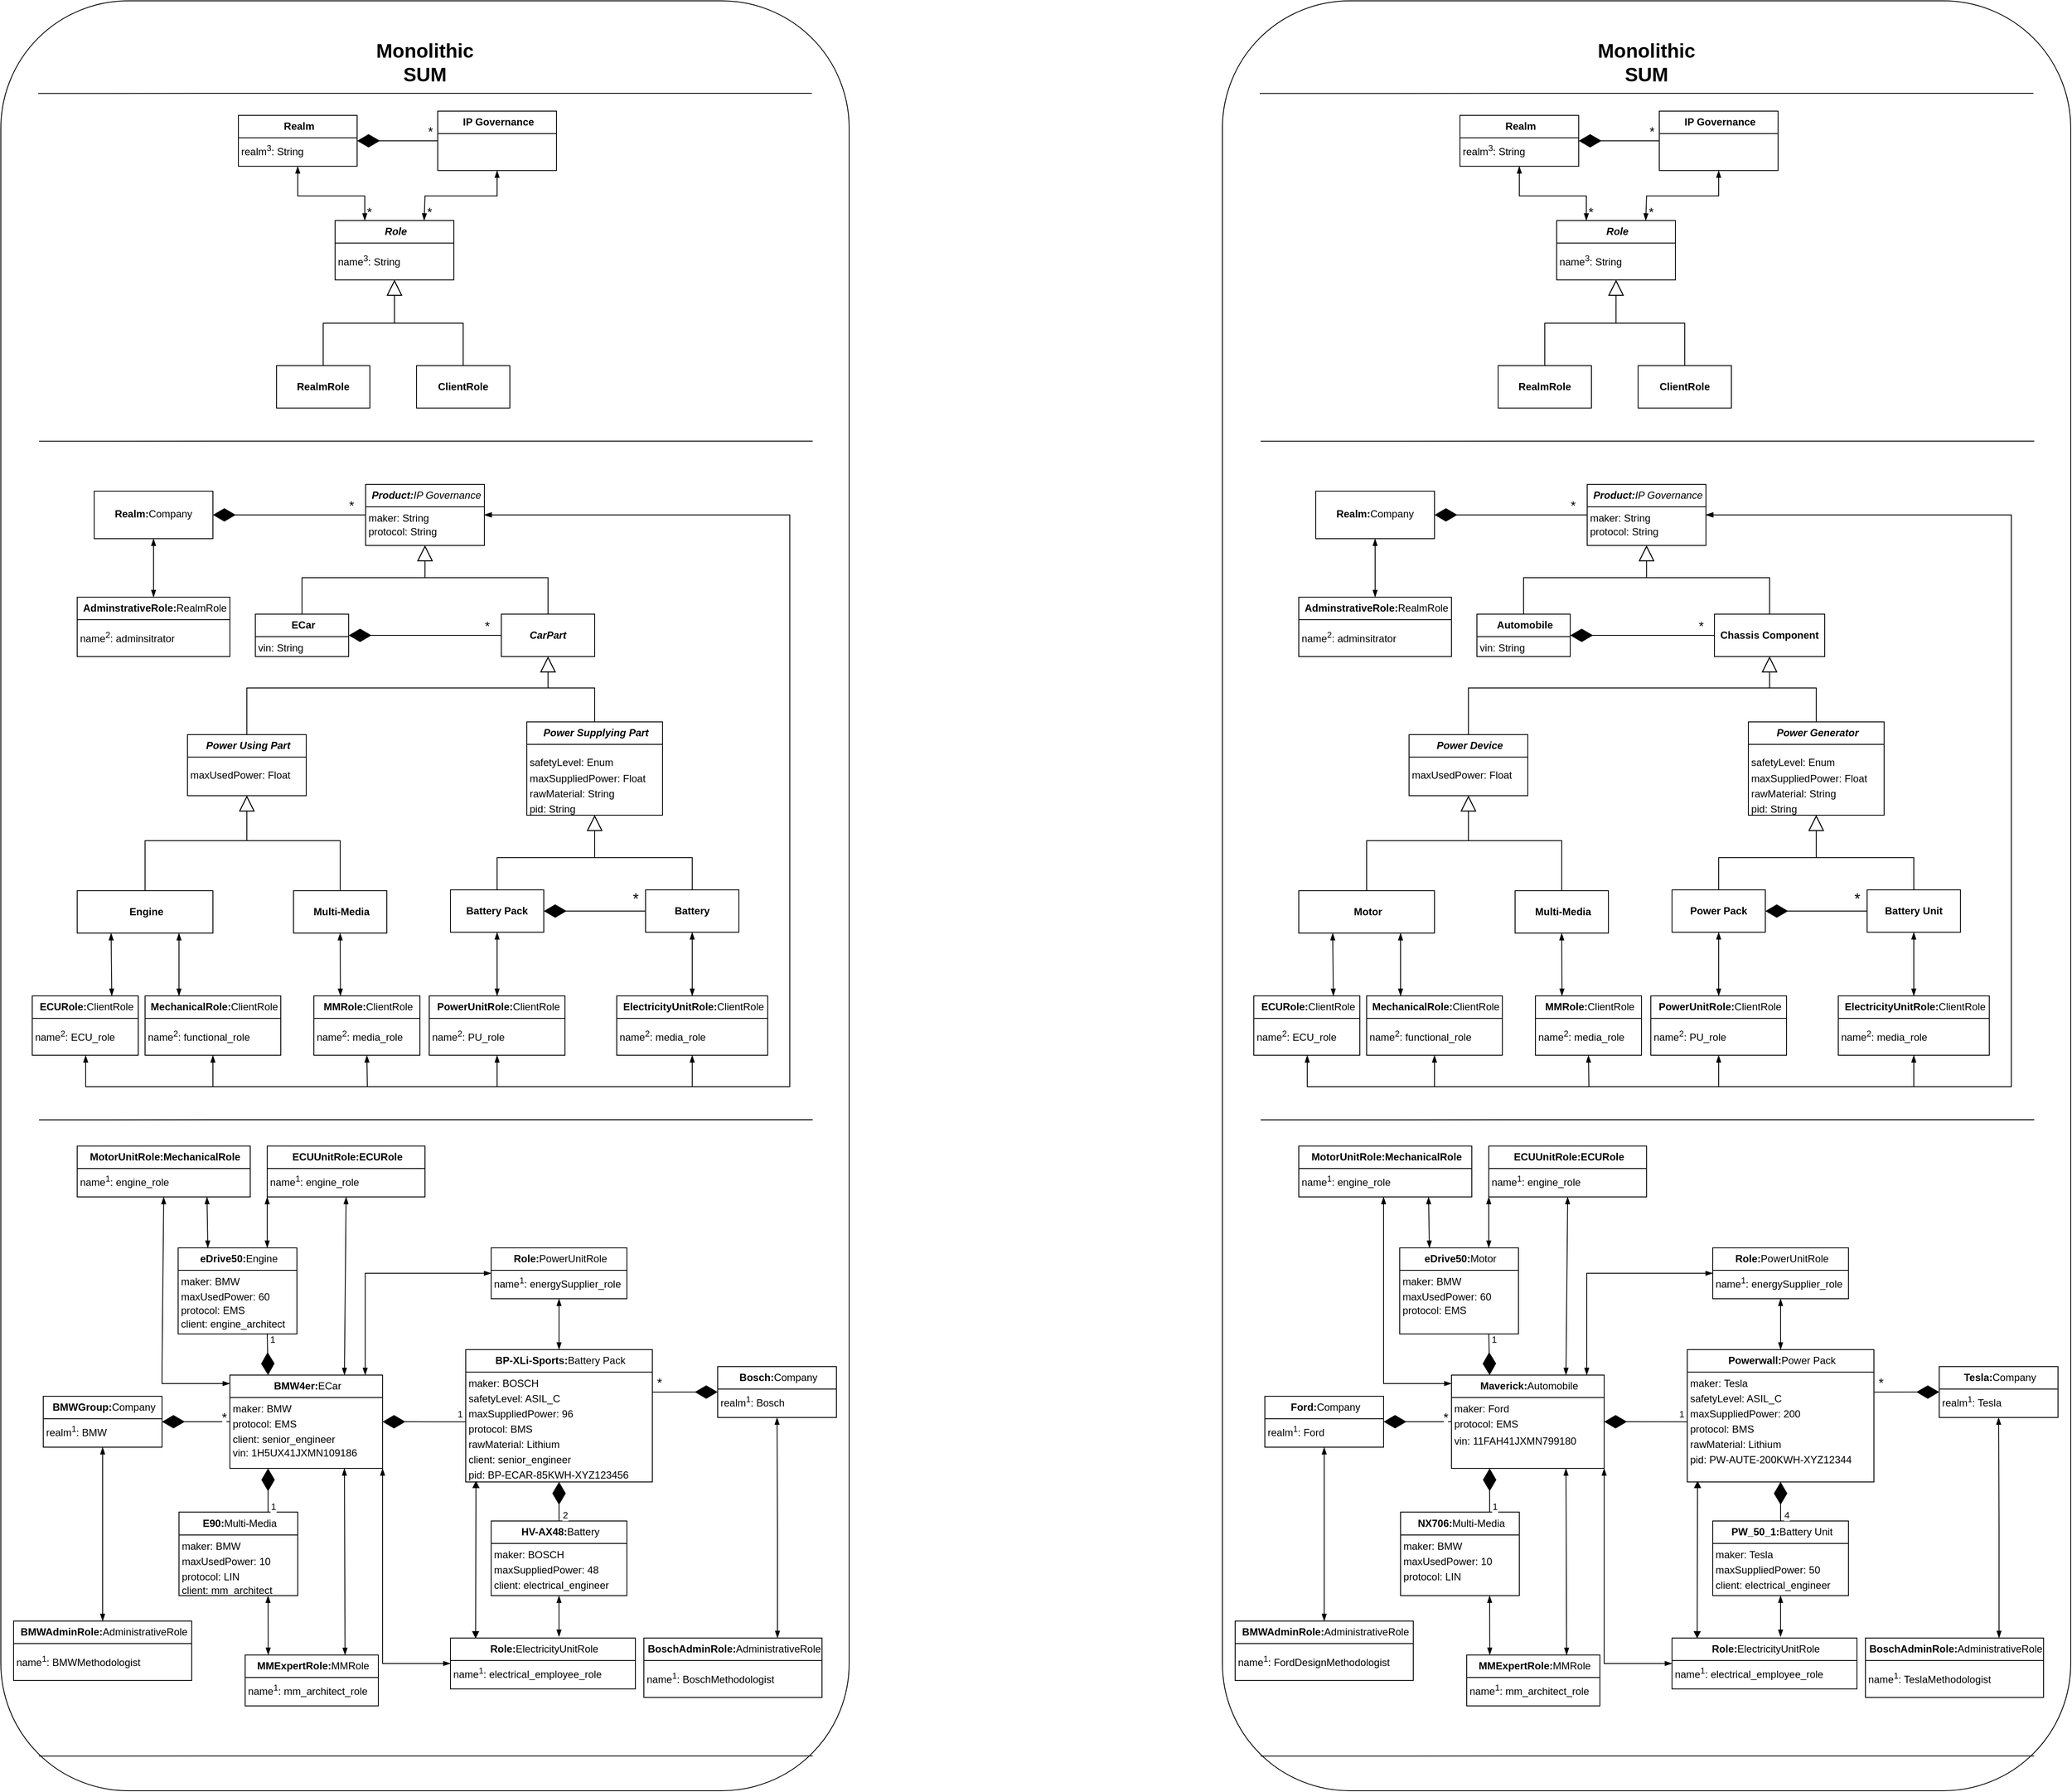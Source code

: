 <mxfile version="24.7.17">
  <diagram name="Page-1" id="zgbJtdMpGCTRFBwRbic5">
    <mxGraphModel dx="-4365" dy="-1328" grid="1" gridSize="10" guides="1" tooltips="1" connect="1" arrows="1" fold="1" page="1" pageScale="1" pageWidth="850" pageHeight="1100" math="0" shadow="0">
      <root>
        <mxCell id="0" />
        <mxCell id="1" parent="0" />
        <mxCell id="pK2yrHicKk5-gGtidhXw-1" value="" style="rounded=1;whiteSpace=wrap;html=1;arcSize=15;" parent="1" vertex="1">
          <mxGeometry x="6400" y="2440" width="1000" height="2110" as="geometry" />
        </mxCell>
        <mxCell id="pK2yrHicKk5-gGtidhXw-2" value="&lt;b&gt;&lt;i&gt;CarPart&lt;/i&gt;&lt;/b&gt;" style="html=1;whiteSpace=wrap;" parent="1" vertex="1">
          <mxGeometry x="6990" y="3163" width="110" height="50" as="geometry" />
        </mxCell>
        <mxCell id="pK2yrHicKk5-gGtidhXw-3" value="" style="endArrow=none;html=1;rounded=0;entryX=0.79;entryY=0.846;entryDx=0;entryDy=0;entryPerimeter=0;exitX=0.04;exitY=0.846;exitDx=0;exitDy=0;exitPerimeter=0;" parent="1" edge="1">
          <mxGeometry width="50" height="50" relative="1" as="geometry">
            <mxPoint x="6444" y="2549.08" as="sourcePoint" />
            <mxPoint x="7356" y="2549" as="targetPoint" />
          </mxGeometry>
        </mxCell>
        <mxCell id="pK2yrHicKk5-gGtidhXw-5" value="&lt;p style=&quot;margin:0px;margin-top:4px;text-align:center;&quot;&gt;&lt;/p&gt;&lt;div style=&quot;height:2px;&quot;&gt;&lt;/div&gt;&lt;div style=&quot;text-align: center;&quot;&gt;&lt;span style=&quot;background-color: initial;&quot;&gt;&lt;b&gt;&amp;nbsp;&lt;/b&gt;&lt;i style=&quot;&quot;&gt;&lt;b&gt;Product:&lt;/b&gt;IP Governance&lt;/i&gt;&lt;/span&gt;&lt;/div&gt;&lt;hr size=&quot;1&quot; style=&quot;border-style:solid;&quot;&gt;&lt;div style=&quot;height:2px;&quot;&gt;&lt;div style=&quot;height: 2px;&quot;&gt;&amp;nbsp;maker: String&lt;/div&gt;&lt;div style=&quot;height: 2px;&quot;&gt;&lt;br&gt;&lt;/div&gt;&lt;div style=&quot;height: 2px;&quot;&gt;&lt;br&gt;&lt;/div&gt;&lt;div style=&quot;height: 2px;&quot;&gt;&lt;br&gt;&lt;/div&gt;&lt;div style=&quot;height: 2px;&quot;&gt;&lt;br&gt;&lt;/div&gt;&lt;div style=&quot;height: 2px;&quot;&gt;&amp;nbsp;&lt;/div&gt;&lt;div style=&quot;height: 2px;&quot;&gt;&lt;br&gt;&lt;/div&gt;&lt;div style=&quot;height: 2px;&quot;&gt;&lt;br&gt;&lt;/div&gt;&lt;div style=&quot;height: 2px;&quot;&gt;&amp;nbsp;protocol: String&lt;br&gt;&lt;/div&gt;&lt;div style=&quot;height: 2px;&quot;&gt;&lt;br&gt;&lt;/div&gt;&lt;div style=&quot;height: 2px;&quot;&gt;&lt;br&gt;&lt;/div&gt;&lt;div style=&quot;height: 2px;&quot;&gt;&lt;br&gt;&lt;/div&gt;&lt;div style=&quot;height: 2px;&quot;&gt;&lt;br&gt;&lt;/div&gt;&lt;div style=&quot;height: 2px;&quot;&gt;&lt;br&gt;&lt;/div&gt;&lt;div style=&quot;height: 2px;&quot;&gt;&lt;br&gt;&lt;/div&gt;&lt;div style=&quot;height: 2px;&quot;&gt;&lt;br&gt;&lt;/div&gt;&lt;/div&gt;" style="verticalAlign=top;align=left;overflow=fill;html=1;whiteSpace=wrap;" parent="1" vertex="1">
          <mxGeometry x="6830" y="3010" width="140" height="72" as="geometry" />
        </mxCell>
        <mxCell id="pK2yrHicKk5-gGtidhXw-6" value="" style="endArrow=block;endSize=16;endFill=0;html=1;rounded=0;entryX=0.5;entryY=1;entryDx=0;entryDy=0;exitX=0.5;exitY=0;exitDx=0;exitDy=0;" parent="1" source="RTml5pFUqZmKiKvEe3ps-103" target="pK2yrHicKk5-gGtidhXw-5" edge="1">
          <mxGeometry width="160" relative="1" as="geometry">
            <mxPoint x="6755" y="3163" as="sourcePoint" />
            <mxPoint x="6860" y="3214.17" as="targetPoint" />
            <Array as="points">
              <mxPoint x="6755" y="3120" />
              <mxPoint x="6900" y="3120" />
            </Array>
          </mxGeometry>
        </mxCell>
        <mxCell id="pK2yrHicKk5-gGtidhXw-7" value="" style="endArrow=block;endSize=16;endFill=0;html=1;rounded=0;exitX=0.5;exitY=0;exitDx=0;exitDy=0;entryX=0.5;entryY=1;entryDx=0;entryDy=0;" parent="1" source="pK2yrHicKk5-gGtidhXw-2" target="pK2yrHicKk5-gGtidhXw-5" edge="1">
          <mxGeometry width="160" relative="1" as="geometry">
            <mxPoint x="6880" y="3334" as="sourcePoint" />
            <mxPoint x="7080" y="3201.83" as="targetPoint" />
            <Array as="points">
              <mxPoint x="7045" y="3120" />
              <mxPoint x="6900" y="3120" />
            </Array>
          </mxGeometry>
        </mxCell>
        <mxCell id="pK2yrHicKk5-gGtidhXw-8" value="&lt;p style=&quot;margin:0px;margin-top:4px;text-align:center;&quot;&gt;&lt;/p&gt;&lt;div style=&quot;height:2px;&quot;&gt;&lt;/div&gt;&lt;span style=&quot;font-weight: 700;&quot;&gt;&lt;div style=&quot;text-align: center;&quot;&gt;&lt;span style=&quot;background-color: initial;&quot;&gt;&lt;i&gt;&amp;nbsp;Power Using Part&lt;/i&gt;&lt;/span&gt;&lt;/div&gt;&lt;/span&gt;&lt;hr size=&quot;1&quot; style=&quot;border-style:solid;&quot;&gt;&lt;div style=&quot;height:2px;&quot;&gt;&lt;div style=&quot;height: 2px;&quot;&gt;&lt;br&gt;&lt;/div&gt;&lt;div style=&quot;height: 2px;&quot;&gt;&lt;br&gt;&lt;/div&gt;&lt;div style=&quot;height: 2px;&quot;&gt;&lt;br&gt;&lt;/div&gt;&lt;div style=&quot;height: 2px;&quot;&gt;&lt;br&gt;&lt;/div&gt;&lt;div style=&quot;height: 2px;&quot;&gt;&lt;div style=&quot;height: 2px;&quot;&gt;&lt;span style=&quot;background-color: initial;&quot;&gt;&amp;nbsp;maxUsedPower: Float&lt;/span&gt;&lt;/div&gt;&lt;/div&gt;&lt;/div&gt;" style="verticalAlign=top;align=left;overflow=fill;html=1;whiteSpace=wrap;" parent="1" vertex="1">
          <mxGeometry x="6620" y="3305" width="140" height="72" as="geometry" />
        </mxCell>
        <mxCell id="pK2yrHicKk5-gGtidhXw-9" value="&lt;p style=&quot;margin:0px;margin-top:4px;text-align:center;&quot;&gt;&lt;/p&gt;&lt;div style=&quot;height:2px;&quot;&gt;&lt;/div&gt;&lt;span style=&quot;font-weight: 700;&quot;&gt;&lt;div style=&quot;text-align: center;&quot;&gt;&lt;span style=&quot;background-color: initial;&quot;&gt;&lt;i&gt;&amp;nbsp;Power Supplying Part&lt;/i&gt;&lt;/span&gt;&lt;/div&gt;&lt;/span&gt;&lt;hr size=&quot;1&quot; style=&quot;border-style:solid;&quot;&gt;&lt;div style=&quot;height:2px;&quot;&gt;&lt;div style=&quot;height: 2px;&quot;&gt;&lt;br&gt;&lt;/div&gt;&lt;div style=&quot;height: 2px;&quot;&gt;&lt;br&gt;&lt;/div&gt;&lt;div style=&quot;height: 2px;&quot;&gt;&lt;div style=&quot;height: 2px;&quot;&gt;&amp;nbsp;&lt;/div&gt;&lt;div style=&quot;height: 2px;&quot;&gt;&lt;br&gt;&lt;/div&gt;&amp;nbsp;safetyLevel: Enum&lt;div style=&quot;height: 2px;&quot;&gt;&lt;div style=&quot;height: 2px;&quot;&gt;&lt;div style=&quot;height: 2px;&quot;&gt;&amp;nbsp;&lt;/div&gt;&lt;div style=&quot;height: 2px;&quot;&gt;&lt;br&gt;&lt;/div&gt;&amp;nbsp;maxSuppliedPower: Float&lt;/div&gt;&lt;div style=&quot;height: 2px;&quot;&gt;&lt;br&gt;&lt;/div&gt;&lt;div style=&quot;height: 2px;&quot;&gt;&lt;br&gt;&lt;/div&gt;&lt;div style=&quot;height: 2px;&quot;&gt;&lt;br&gt;&lt;/div&gt;&lt;div style=&quot;height: 2px;&quot;&gt;&lt;br&gt;&lt;/div&gt;&lt;div style=&quot;height: 2px;&quot;&gt;&lt;br&gt;&lt;/div&gt;&lt;div style=&quot;height: 2px;&quot;&gt;&lt;br&gt;&lt;/div&gt;&lt;div style=&quot;height: 2px;&quot;&gt;&lt;br&gt;&lt;/div&gt;&lt;div style=&quot;height: 2px;&quot;&gt;&lt;br&gt;&lt;/div&gt;&lt;div style=&quot;height: 2px;&quot;&gt;&lt;br&gt;&lt;/div&gt;&lt;div style=&quot;height: 2px;&quot;&gt;&lt;br&gt;&lt;/div&gt;&lt;div style=&quot;height: 2px;&quot;&gt;&amp;nbsp;rawMaterial: String&lt;/div&gt;&lt;div style=&quot;height: 2px;&quot;&gt;&lt;br&gt;&lt;/div&gt;&lt;div style=&quot;height: 2px;&quot;&gt;&lt;br&gt;&lt;/div&gt;&lt;div style=&quot;height: 2px;&quot;&gt;&lt;br&gt;&lt;/div&gt;&lt;div style=&quot;height: 2px;&quot;&gt;&lt;br&gt;&lt;/div&gt;&lt;div style=&quot;height: 2px;&quot;&gt;&lt;br&gt;&lt;/div&gt;&lt;div style=&quot;height: 2px;&quot;&gt;&lt;br&gt;&lt;/div&gt;&lt;div style=&quot;height: 2px;&quot;&gt;&lt;br&gt;&lt;/div&gt;&lt;div style=&quot;height: 2px;&quot;&gt;&lt;br&gt;&lt;/div&gt;&lt;div style=&quot;height: 2px;&quot;&gt;&amp;nbsp;pid: String&lt;/div&gt;&lt;/div&gt;&lt;/div&gt;&lt;/div&gt;" style="verticalAlign=top;align=left;overflow=fill;html=1;whiteSpace=wrap;" parent="1" vertex="1">
          <mxGeometry x="7020" y="3290" width="160" height="110" as="geometry" />
        </mxCell>
        <mxCell id="pK2yrHicKk5-gGtidhXw-10" value="" style="endArrow=block;endSize=16;endFill=0;html=1;rounded=0;entryX=0.5;entryY=1;entryDx=0;entryDy=0;exitX=0.5;exitY=0;exitDx=0;exitDy=0;" parent="1" source="pK2yrHicKk5-gGtidhXw-8" target="pK2yrHicKk5-gGtidhXw-2" edge="1">
          <mxGeometry width="160" relative="1" as="geometry">
            <mxPoint x="6450" y="3200" as="sourcePoint" />
            <mxPoint x="6610" y="3200" as="targetPoint" />
            <Array as="points">
              <mxPoint x="6690" y="3250" />
              <mxPoint x="7045" y="3250" />
            </Array>
          </mxGeometry>
        </mxCell>
        <mxCell id="pK2yrHicKk5-gGtidhXw-11" value="" style="endArrow=block;endSize=16;endFill=0;html=1;rounded=0;entryX=0.5;entryY=1;entryDx=0;entryDy=0;exitX=0.5;exitY=0;exitDx=0;exitDy=0;" parent="1" source="pK2yrHicKk5-gGtidhXw-9" target="pK2yrHicKk5-gGtidhXw-2" edge="1">
          <mxGeometry width="160" relative="1" as="geometry">
            <mxPoint x="6450" y="3200" as="sourcePoint" />
            <mxPoint x="6610" y="3200" as="targetPoint" />
            <Array as="points">
              <mxPoint x="7100" y="3250" />
              <mxPoint x="7045" y="3250" />
            </Array>
          </mxGeometry>
        </mxCell>
        <mxCell id="pK2yrHicKk5-gGtidhXw-12" value="" style="endArrow=diamondThin;endFill=1;endSize=24;html=1;rounded=0;entryX=1;entryY=0.5;entryDx=0;entryDy=0;exitX=0;exitY=0.5;exitDx=0;exitDy=0;" parent="1" source="pK2yrHicKk5-gGtidhXw-2" target="RTml5pFUqZmKiKvEe3ps-103" edge="1">
          <mxGeometry width="160" relative="1" as="geometry">
            <mxPoint x="6450" y="3200" as="sourcePoint" />
            <mxPoint x="6810" y="3188" as="targetPoint" />
          </mxGeometry>
        </mxCell>
        <mxCell id="pK2yrHicKk5-gGtidhXw-13" value="&lt;font style=&quot;font-size: 15px;&quot;&gt;*&lt;/font&gt;" style="edgeLabel;html=1;align=center;verticalAlign=middle;resizable=0;points=[];" parent="pK2yrHicKk5-gGtidhXw-12" connectable="0" vertex="1">
          <mxGeometry x="-0.807" relative="1" as="geometry">
            <mxPoint y="-12" as="offset" />
          </mxGeometry>
        </mxCell>
        <mxCell id="pK2yrHicKk5-gGtidhXw-14" value="" style="endArrow=diamondThin;endFill=1;endSize=24;html=1;rounded=0;entryX=1;entryY=0.5;entryDx=0;entryDy=0;exitX=0;exitY=0.5;exitDx=0;exitDy=0;" parent="1" source="pK2yrHicKk5-gGtidhXw-21" target="pK2yrHicKk5-gGtidhXw-22" edge="1">
          <mxGeometry width="160" relative="1" as="geometry">
            <mxPoint x="7230" y="3514" as="sourcePoint" />
            <mxPoint x="7130" y="3514" as="targetPoint" />
          </mxGeometry>
        </mxCell>
        <mxCell id="pK2yrHicKk5-gGtidhXw-15" value="*" style="edgeLabel;html=1;align=center;verticalAlign=middle;resizable=0;points=[];fontSize=18;" parent="pK2yrHicKk5-gGtidhXw-14" connectable="0" vertex="1">
          <mxGeometry x="-0.795" y="1" relative="1" as="geometry">
            <mxPoint y="-15" as="offset" />
          </mxGeometry>
        </mxCell>
        <mxCell id="pK2yrHicKk5-gGtidhXw-16" value="" style="endArrow=block;endSize=16;endFill=0;html=1;rounded=0;entryX=0.5;entryY=1;entryDx=0;entryDy=0;exitX=0.5;exitY=0;exitDx=0;exitDy=0;" parent="1" source="pK2yrHicKk5-gGtidhXw-23" target="pK2yrHicKk5-gGtidhXw-8" edge="1">
          <mxGeometry width="160" relative="1" as="geometry">
            <mxPoint x="6500" y="3478" as="sourcePoint" />
            <mxPoint x="6610" y="3370" as="targetPoint" />
            <Array as="points">
              <mxPoint x="6570" y="3430" />
              <mxPoint x="6690" y="3430" />
            </Array>
          </mxGeometry>
        </mxCell>
        <mxCell id="pK2yrHicKk5-gGtidhXw-17" value="" style="endArrow=block;endSize=16;endFill=0;html=1;rounded=0;entryX=0.5;entryY=1;entryDx=0;entryDy=0;exitX=0.5;exitY=0;exitDx=0;exitDy=0;" parent="1" source="pK2yrHicKk5-gGtidhXw-24" target="pK2yrHicKk5-gGtidhXw-8" edge="1">
          <mxGeometry width="160" relative="1" as="geometry">
            <mxPoint x="6860" y="3478" as="sourcePoint" />
            <mxPoint x="6610" y="3370" as="targetPoint" />
            <Array as="points">
              <mxPoint x="6800" y="3430" />
              <mxPoint x="6690" y="3430" />
            </Array>
          </mxGeometry>
        </mxCell>
        <mxCell id="pK2yrHicKk5-gGtidhXw-18" value="" style="endArrow=block;endSize=16;endFill=0;html=1;rounded=0;entryX=0.5;entryY=1;entryDx=0;entryDy=0;exitX=0.5;exitY=0;exitDx=0;exitDy=0;" parent="1" source="pK2yrHicKk5-gGtidhXw-22" target="pK2yrHicKk5-gGtidhXw-9" edge="1">
          <mxGeometry width="160" relative="1" as="geometry">
            <mxPoint x="7060" y="3478" as="sourcePoint" />
            <mxPoint x="6610" y="3370" as="targetPoint" />
            <Array as="points">
              <mxPoint x="6985" y="3450" />
              <mxPoint x="7100" y="3450" />
            </Array>
          </mxGeometry>
        </mxCell>
        <mxCell id="pK2yrHicKk5-gGtidhXw-19" value="" style="endArrow=block;endSize=16;endFill=0;html=1;rounded=0;entryX=0.5;entryY=1;entryDx=0;entryDy=0;exitX=0.5;exitY=0;exitDx=0;exitDy=0;" parent="1" source="pK2yrHicKk5-gGtidhXw-21" target="pK2yrHicKk5-gGtidhXw-9" edge="1">
          <mxGeometry width="160" relative="1" as="geometry">
            <mxPoint x="7300" y="3478" as="sourcePoint" />
            <mxPoint x="6610" y="3370" as="targetPoint" />
            <Array as="points">
              <mxPoint x="7215" y="3450" />
              <mxPoint x="7100" y="3450" />
            </Array>
          </mxGeometry>
        </mxCell>
        <mxCell id="pK2yrHicKk5-gGtidhXw-20" value="" style="endArrow=none;html=1;rounded=0;entryX=0.79;entryY=0.846;entryDx=0;entryDy=0;entryPerimeter=0;exitX=0.04;exitY=0.846;exitDx=0;exitDy=0;exitPerimeter=0;" parent="1" edge="1">
          <mxGeometry width="50" height="50" relative="1" as="geometry">
            <mxPoint x="6445" y="3759.08" as="sourcePoint" />
            <mxPoint x="7357" y="3759" as="targetPoint" />
          </mxGeometry>
        </mxCell>
        <mxCell id="pK2yrHicKk5-gGtidhXw-21" value="&lt;span style=&quot;font-weight: 700; background-color: initial;&quot;&gt;Battery&lt;/span&gt;" style="html=1;whiteSpace=wrap;" parent="1" vertex="1">
          <mxGeometry x="7160" y="3488" width="110" height="50" as="geometry" />
        </mxCell>
        <mxCell id="pK2yrHicKk5-gGtidhXw-22" value="&lt;span style=&quot;font-weight: 700; background-color: initial;&quot;&gt;Battery Pack&lt;/span&gt;" style="html=1;whiteSpace=wrap;" parent="1" vertex="1">
          <mxGeometry x="6930" y="3488" width="110" height="50" as="geometry" />
        </mxCell>
        <mxCell id="pK2yrHicKk5-gGtidhXw-23" value="&lt;span style=&quot;font-weight: 700; background-color: initial;&quot;&gt;&amp;nbsp;Engine&lt;/span&gt;" style="html=1;whiteSpace=wrap;" parent="1" vertex="1">
          <mxGeometry x="6490" y="3489" width="160" height="50" as="geometry" />
        </mxCell>
        <mxCell id="pK2yrHicKk5-gGtidhXw-24" value="&lt;span style=&quot;font-weight: 700; background-color: initial;&quot;&gt;&amp;nbsp;Multi-Media&lt;/span&gt;" style="html=1;whiteSpace=wrap;" parent="1" vertex="1">
          <mxGeometry x="6745" y="3489" width="110" height="50" as="geometry" />
        </mxCell>
        <mxCell id="pK2yrHicKk5-gGtidhXw-25" value="Monolithic SUM" style="text;html=1;align=center;verticalAlign=middle;whiteSpace=wrap;rounded=0;fontStyle=1;fontSize=23;" parent="1" vertex="1">
          <mxGeometry x="6835" y="2490" width="130" height="46" as="geometry" />
        </mxCell>
        <mxCell id="pK2yrHicKk5-gGtidhXw-26" value="&lt;p style=&quot;margin:0px;margin-top:4px;text-align:center;&quot;&gt;&lt;/p&gt;&lt;div style=&quot;height:2px;&quot;&gt;&lt;/div&gt;&lt;div style=&quot;text-align: center;&quot;&gt;&lt;span style=&quot;font-weight: 700; background-color: initial;&quot;&gt;&amp;nbsp;BMW4er&lt;/span&gt;&lt;span style=&quot;background-color: initial;&quot;&gt;&lt;b&gt;:&lt;/b&gt;ECar&lt;/span&gt;&lt;/div&gt;&lt;hr size=&quot;1&quot; style=&quot;border-style:solid;&quot;&gt;&lt;div style=&quot;height:2px;&quot;&gt;&lt;div style=&quot;height: 2px;&quot;&gt;&amp;nbsp;maker: BMW&lt;/div&gt;&lt;div style=&quot;height: 2px;&quot;&gt;&lt;br&gt;&lt;/div&gt;&lt;div style=&quot;height: 2px;&quot;&gt;&lt;br&gt;&lt;/div&gt;&lt;div style=&quot;height: 2px;&quot;&gt;&lt;br&gt;&lt;/div&gt;&lt;div style=&quot;height: 2px;&quot;&gt;&lt;br&gt;&lt;/div&gt;&lt;div style=&quot;height: 2px;&quot;&gt;&lt;br&gt;&lt;/div&gt;&lt;div style=&quot;height: 2px;&quot;&gt;&lt;br&gt;&lt;/div&gt;&lt;div style=&quot;height: 2px;&quot;&gt;&lt;br&gt;&lt;/div&gt;&lt;div style=&quot;height: 2px;&quot;&gt;&lt;br&gt;&lt;/div&gt;&lt;div style=&quot;height: 2px;&quot;&gt;&amp;nbsp;protocol: EMS&lt;br&gt;&lt;/div&gt;&lt;div style=&quot;height: 2px;&quot;&gt;&lt;br&gt;&lt;/div&gt;&lt;div style=&quot;height: 2px;&quot;&gt;&lt;br&gt;&lt;/div&gt;&lt;div style=&quot;height: 2px;&quot;&gt;&lt;br&gt;&lt;/div&gt;&lt;div style=&quot;height: 2px;&quot;&gt;&lt;br&gt;&lt;/div&gt;&lt;div style=&quot;height: 2px;&quot;&gt;&lt;br&gt;&lt;/div&gt;&lt;div style=&quot;height: 2px;&quot;&gt;&lt;br&gt;&lt;/div&gt;&lt;div style=&quot;height: 2px;&quot;&gt;&lt;br&gt;&lt;/div&gt;&lt;div style=&quot;height: 2px;&quot;&gt;&lt;br&gt;&lt;/div&gt;&lt;div style=&quot;height: 2px;&quot;&gt;&amp;nbsp;client: senior_engineer&lt;br&gt;&lt;/div&gt;&lt;div style=&quot;height: 2px;&quot;&gt;&lt;br&gt;&lt;/div&gt;&lt;div style=&quot;height: 2px;&quot;&gt;&lt;br&gt;&lt;/div&gt;&lt;div style=&quot;height: 2px;&quot;&gt;&lt;br&gt;&lt;/div&gt;&lt;div style=&quot;height: 2px;&quot;&gt;&lt;br&gt;&lt;/div&gt;&lt;div style=&quot;height: 2px;&quot;&gt;&lt;br&gt;&lt;/div&gt;&lt;div style=&quot;height: 2px;&quot;&gt;&lt;br&gt;&lt;/div&gt;&lt;div style=&quot;height: 2px;&quot;&gt;&lt;br&gt;&lt;/div&gt;&lt;div style=&quot;height: 2px;&quot;&gt;&amp;nbsp;vin:&amp;nbsp;1H5UX41JXMN109186&lt;/div&gt;&lt;div style=&quot;height: 2px;&quot;&gt;&lt;br&gt;&lt;/div&gt;&lt;div style=&quot;height: 2px;&quot;&gt;&amp;nbsp;&lt;/div&gt;&lt;/div&gt;" style="verticalAlign=top;align=left;overflow=fill;html=1;whiteSpace=wrap;" parent="1" vertex="1">
          <mxGeometry x="6670" y="4060" width="180" height="110" as="geometry" />
        </mxCell>
        <mxCell id="pK2yrHicKk5-gGtidhXw-27" value="&lt;p style=&quot;margin:0px;margin-top:4px;text-align:center;&quot;&gt;&lt;/p&gt;&lt;div style=&quot;height:2px;&quot;&gt;&lt;/div&gt;&lt;div style=&quot;text-align: center;&quot;&gt;&lt;span style=&quot;font-weight: 700; background-color: initial;&quot;&gt;&amp;nbsp;&lt;/span&gt;&lt;span style=&quot;background-color: initial; text-align: left;&quot;&gt;&lt;b&gt;eDrive50&lt;/b&gt;&lt;/span&gt;&lt;span style=&quot;background-color: initial;&quot;&gt;&lt;b&gt;:&lt;/b&gt;Engine&lt;/span&gt;&lt;/div&gt;&lt;hr size=&quot;1&quot; style=&quot;border-style:solid;&quot;&gt;&lt;div style=&quot;height:2px;&quot;&gt;&lt;div style=&quot;height: 2px;&quot;&gt;&amp;nbsp;&lt;span style=&quot;background-color: initial;&quot;&gt;maker: BMW&lt;/span&gt;&lt;/div&gt;&lt;div style=&quot;height: 2px;&quot;&gt;&lt;br&gt;&lt;/div&gt;&lt;div style=&quot;height: 2px;&quot;&gt;&lt;br&gt;&lt;/div&gt;&lt;div style=&quot;height: 2px;&quot;&gt;&lt;br&gt;&lt;/div&gt;&lt;div style=&quot;height: 2px;&quot;&gt;&lt;br&gt;&lt;/div&gt;&lt;div style=&quot;height: 2px;&quot;&gt;&lt;br&gt;&lt;/div&gt;&lt;div style=&quot;height: 2px;&quot;&gt;&lt;br&gt;&lt;/div&gt;&lt;div style=&quot;height: 2px;&quot;&gt;&lt;br&gt;&lt;/div&gt;&lt;div style=&quot;height: 2px;&quot;&gt;&lt;br&gt;&lt;/div&gt;&lt;div style=&quot;height: 2px;&quot;&gt;&lt;div style=&quot;height: 2px;&quot;&gt;&lt;span style=&quot;background-color: initial;&quot;&gt;&amp;nbsp;maxUsedPower: 60&lt;/span&gt;&lt;/div&gt;&lt;div style=&quot;height: 2px;&quot;&gt;&lt;span style=&quot;background-color: initial;&quot;&gt;&lt;br&gt;&lt;/span&gt;&lt;/div&gt;&lt;div style=&quot;height: 2px;&quot;&gt;&lt;span style=&quot;background-color: initial;&quot;&gt;&lt;br&gt;&lt;/span&gt;&lt;/div&gt;&lt;div style=&quot;height: 2px;&quot;&gt;&lt;span style=&quot;background-color: initial;&quot;&gt;&lt;br&gt;&lt;/span&gt;&lt;/div&gt;&lt;div style=&quot;height: 2px;&quot;&gt;&lt;span style=&quot;background-color: initial;&quot;&gt;&lt;br&gt;&lt;/span&gt;&lt;/div&gt;&lt;div style=&quot;height: 2px;&quot;&gt;&lt;span style=&quot;background-color: initial;&quot;&gt;&lt;br&gt;&lt;/span&gt;&lt;/div&gt;&lt;div style=&quot;height: 2px;&quot;&gt;&lt;span style=&quot;background-color: initial;&quot;&gt;&lt;br&gt;&lt;/span&gt;&lt;/div&gt;&lt;div style=&quot;height: 2px;&quot;&gt;&lt;span style=&quot;background-color: initial;&quot;&gt;&lt;br&gt;&lt;/span&gt;&lt;/div&gt;&lt;div style=&quot;height: 2px;&quot;&gt;&lt;span style=&quot;background-color: initial;&quot;&gt;&amp;nbsp;protocol:&amp;nbsp;&lt;/span&gt;&lt;span style=&quot;background-color: initial;&quot;&gt;EMS&lt;/span&gt;&lt;/div&gt;&lt;div style=&quot;height: 2px;&quot;&gt;&lt;span style=&quot;background-color: initial;&quot;&gt;&lt;br&gt;&lt;/span&gt;&lt;/div&gt;&lt;div style=&quot;height: 2px;&quot;&gt;&lt;span style=&quot;background-color: initial;&quot;&gt;&lt;br&gt;&lt;/span&gt;&lt;/div&gt;&lt;div style=&quot;height: 2px;&quot;&gt;&lt;br&gt;&lt;/div&gt;&lt;div style=&quot;height: 2px;&quot;&gt;&lt;br&gt;&lt;/div&gt;&lt;div style=&quot;height: 2px;&quot;&gt;&lt;br&gt;&lt;/div&gt;&lt;div style=&quot;height: 2px;&quot;&gt;&lt;br&gt;&lt;/div&gt;&lt;div style=&quot;height: 2px;&quot;&gt;&lt;br&gt;&lt;/div&gt;&lt;div style=&quot;height: 2px;&quot;&gt;&amp;nbsp;client: engine_architect&lt;br&gt;&lt;/div&gt;&lt;/div&gt;&lt;/div&gt;" style="verticalAlign=top;align=left;overflow=fill;html=1;whiteSpace=wrap;" parent="1" vertex="1">
          <mxGeometry x="6609" y="3910" width="140" height="101.5" as="geometry" />
        </mxCell>
        <mxCell id="pK2yrHicKk5-gGtidhXw-28" value="&lt;p style=&quot;margin:0px;margin-top:4px;text-align:center;&quot;&gt;&lt;/p&gt;&lt;div style=&quot;height:2px;&quot;&gt;&lt;/div&gt;&lt;div style=&quot;text-align: center;&quot;&gt;&lt;span style=&quot;font-weight: 700; background-color: initial;&quot;&gt;&amp;nbsp;&lt;/span&gt;&lt;span style=&quot;font-weight: 700;&quot;&gt;E90&lt;/span&gt;&lt;span style=&quot;background-color: initial;&quot;&gt;&lt;b&gt;:&lt;/b&gt;Multi-Media&lt;/span&gt;&lt;/div&gt;&lt;hr size=&quot;1&quot; style=&quot;border-style:solid;&quot;&gt;&lt;div style=&quot;height:2px;&quot;&gt;&lt;div style=&quot;height: 2px;&quot;&gt;&amp;nbsp;&lt;span style=&quot;background-color: initial;&quot;&gt;maker: BMW&lt;/span&gt;&lt;/div&gt;&lt;div style=&quot;height: 2px;&quot;&gt;&lt;br&gt;&lt;/div&gt;&lt;div style=&quot;height: 2px;&quot;&gt;&lt;br&gt;&lt;/div&gt;&lt;div style=&quot;height: 2px;&quot;&gt;&lt;br&gt;&lt;/div&gt;&lt;div style=&quot;height: 2px;&quot;&gt;&lt;br&gt;&lt;/div&gt;&lt;div style=&quot;height: 2px;&quot;&gt;&lt;br&gt;&lt;/div&gt;&lt;div style=&quot;height: 2px;&quot;&gt;&lt;br&gt;&lt;/div&gt;&lt;div style=&quot;height: 2px;&quot;&gt;&lt;br&gt;&lt;/div&gt;&lt;div style=&quot;height: 2px;&quot;&gt;&lt;br&gt;&lt;/div&gt;&lt;div style=&quot;height: 2px;&quot;&gt;&lt;div style=&quot;height: 2px;&quot;&gt;&lt;span style=&quot;background-color: initial;&quot;&gt;&amp;nbsp;maxUsedPower: 10&lt;/span&gt;&lt;/div&gt;&lt;div style=&quot;height: 2px;&quot;&gt;&lt;span style=&quot;background-color: initial;&quot;&gt;&lt;br&gt;&lt;/span&gt;&lt;/div&gt;&lt;div style=&quot;height: 2px;&quot;&gt;&lt;span style=&quot;background-color: initial;&quot;&gt;&lt;br&gt;&lt;/span&gt;&lt;/div&gt;&lt;div style=&quot;height: 2px;&quot;&gt;&lt;span style=&quot;background-color: initial;&quot;&gt;&lt;br&gt;&lt;/span&gt;&lt;/div&gt;&lt;div style=&quot;height: 2px;&quot;&gt;&lt;span style=&quot;background-color: initial;&quot;&gt;&lt;br&gt;&lt;/span&gt;&lt;/div&gt;&lt;div style=&quot;height: 2px;&quot;&gt;&lt;span style=&quot;background-color: initial;&quot;&gt;&lt;br&gt;&lt;/span&gt;&lt;/div&gt;&lt;div style=&quot;height: 2px;&quot;&gt;&lt;span style=&quot;background-color: initial;&quot;&gt;&lt;br&gt;&lt;/span&gt;&lt;/div&gt;&lt;div style=&quot;height: 2px;&quot;&gt;&lt;span style=&quot;background-color: initial;&quot;&gt;&lt;br&gt;&lt;/span&gt;&lt;/div&gt;&lt;div style=&quot;height: 2px;&quot;&gt;&lt;span style=&quot;background-color: initial;&quot;&gt;&lt;br&gt;&lt;/span&gt;&lt;/div&gt;&lt;div style=&quot;height: 2px;&quot;&gt;&lt;span style=&quot;background-color: initial;&quot;&gt;&amp;nbsp;protocol:&amp;nbsp;&lt;/span&gt;&lt;span style=&quot;background-color: initial;&quot;&gt;LIN&lt;/span&gt;&lt;br&gt;&lt;/div&gt;&lt;div style=&quot;height: 2px;&quot;&gt;&lt;span style=&quot;background-color: initial;&quot;&gt;&lt;br&gt;&lt;/span&gt;&lt;/div&gt;&lt;div style=&quot;height: 2px;&quot;&gt;&lt;span style=&quot;background-color: initial;&quot;&gt;&lt;br&gt;&lt;/span&gt;&lt;/div&gt;&lt;div style=&quot;height: 2px;&quot;&gt;&lt;span style=&quot;background-color: initial;&quot;&gt;&lt;br&gt;&lt;/span&gt;&lt;/div&gt;&lt;div style=&quot;height: 2px;&quot;&gt;&lt;span style=&quot;background-color: initial;&quot;&gt;&lt;br&gt;&lt;/span&gt;&lt;/div&gt;&lt;div style=&quot;height: 2px;&quot;&gt;&lt;span style=&quot;background-color: initial;&quot;&gt;&lt;br&gt;&lt;/span&gt;&lt;/div&gt;&lt;div style=&quot;height: 2px;&quot;&gt;&lt;span style=&quot;background-color: initial;&quot;&gt;&lt;br&gt;&lt;/span&gt;&lt;/div&gt;&lt;div style=&quot;height: 2px;&quot;&gt;&lt;span style=&quot;background-color: initial;&quot;&gt;&lt;br&gt;&lt;/span&gt;&lt;/div&gt;&lt;div style=&quot;height: 2px;&quot;&gt;&amp;nbsp;client: mm_architect&lt;span style=&quot;background-color: initial;&quot;&gt;&lt;br&gt;&lt;/span&gt;&lt;/div&gt;&lt;/div&gt;&lt;/div&gt;" style="verticalAlign=top;align=left;overflow=fill;html=1;whiteSpace=wrap;" parent="1" vertex="1">
          <mxGeometry x="6610" y="4221.5" width="140" height="98.5" as="geometry" />
        </mxCell>
        <mxCell id="pK2yrHicKk5-gGtidhXw-29" value="" style="endArrow=diamondThin;endFill=1;endSize=24;html=1;rounded=0;entryX=0.25;entryY=0;entryDx=0;entryDy=0;exitX=0.75;exitY=1;exitDx=0;exitDy=0;" parent="1" source="pK2yrHicKk5-gGtidhXw-27" target="pK2yrHicKk5-gGtidhXw-26" edge="1">
          <mxGeometry width="160" relative="1" as="geometry">
            <mxPoint x="6590" y="4126.5" as="sourcePoint" />
            <mxPoint x="6700" y="4126.5" as="targetPoint" />
          </mxGeometry>
        </mxCell>
        <mxCell id="pK2yrHicKk5-gGtidhXw-30" value="1" style="edgeLabel;html=1;align=center;verticalAlign=middle;resizable=0;points=[];" parent="pK2yrHicKk5-gGtidhXw-29" connectable="0" vertex="1">
          <mxGeometry x="-0.733" y="1" relative="1" as="geometry">
            <mxPoint x="5" as="offset" />
          </mxGeometry>
        </mxCell>
        <mxCell id="pK2yrHicKk5-gGtidhXw-31" value="" style="endArrow=diamondThin;endFill=1;endSize=24;html=1;rounded=0;entryX=0.25;entryY=1;entryDx=0;entryDy=0;exitX=0.75;exitY=0;exitDx=0;exitDy=0;" parent="1" source="pK2yrHicKk5-gGtidhXw-28" target="pK2yrHicKk5-gGtidhXw-26" edge="1">
          <mxGeometry width="160" relative="1" as="geometry">
            <mxPoint x="6770" y="4000.5" as="sourcePoint" />
            <mxPoint x="6770" y="4090.5" as="targetPoint" />
          </mxGeometry>
        </mxCell>
        <mxCell id="pK2yrHicKk5-gGtidhXw-32" value="1" style="edgeLabel;html=1;align=center;verticalAlign=middle;resizable=0;points=[];" parent="pK2yrHicKk5-gGtidhXw-31" connectable="0" vertex="1">
          <mxGeometry x="-0.73" y="2" relative="1" as="geometry">
            <mxPoint x="8" as="offset" />
          </mxGeometry>
        </mxCell>
        <mxCell id="pK2yrHicKk5-gGtidhXw-33" value="" style="endArrow=diamondThin;endFill=1;endSize=24;html=1;rounded=0;entryX=1;entryY=0.5;entryDx=0;entryDy=0;exitX=0;exitY=0.546;exitDx=0;exitDy=0;exitPerimeter=0;" parent="1" source="pK2yrHicKk5-gGtidhXw-37" target="pK2yrHicKk5-gGtidhXw-26" edge="1">
          <mxGeometry width="160" relative="1" as="geometry">
            <mxPoint x="6885" y="4116.25" as="sourcePoint" />
            <mxPoint x="6700" y="4162.5" as="targetPoint" />
          </mxGeometry>
        </mxCell>
        <mxCell id="pK2yrHicKk5-gGtidhXw-34" value="1" style="edgeLabel;html=1;align=center;verticalAlign=middle;resizable=0;points=[];" parent="pK2yrHicKk5-gGtidhXw-33" connectable="0" vertex="1">
          <mxGeometry x="-0.845" y="-1" relative="1" as="geometry">
            <mxPoint y="-8" as="offset" />
          </mxGeometry>
        </mxCell>
        <mxCell id="pK2yrHicKk5-gGtidhXw-35" value="" style="edgeStyle=orthogonalEdgeStyle;rounded=0;orthogonalLoop=1;jettySize=auto;html=1;" parent="1" source="pK2yrHicKk5-gGtidhXw-36" target="pK2yrHicKk5-gGtidhXw-37" edge="1">
          <mxGeometry relative="1" as="geometry" />
        </mxCell>
        <mxCell id="pK2yrHicKk5-gGtidhXw-36" value="&lt;p style=&quot;margin:0px;margin-top:4px;text-align:center;&quot;&gt;&lt;/p&gt;&lt;div style=&quot;height:2px;&quot;&gt;&lt;/div&gt;&lt;div style=&quot;text-align: center;&quot;&gt;&lt;span style=&quot;font-weight: 700; background-color: initial;&quot;&gt;&amp;nbsp;&lt;/span&gt;&lt;span style=&quot;font-weight: 700;&quot;&gt;HV-AX48&lt;/span&gt;&lt;span style=&quot;background-color: initial;&quot;&gt;&lt;b&gt;:&lt;/b&gt;Battery&lt;/span&gt;&lt;/div&gt;&lt;hr size=&quot;1&quot; style=&quot;border-style:solid;&quot;&gt;&lt;div style=&quot;height:2px;&quot;&gt;&lt;div style=&quot;height: 2px;&quot;&gt;&amp;nbsp;&lt;span style=&quot;background-color: initial;&quot;&gt;maker: BOSCH&lt;/span&gt;&lt;/div&gt;&lt;div style=&quot;height: 2px;&quot;&gt;&lt;br&gt;&lt;/div&gt;&lt;div style=&quot;height: 2px;&quot;&gt;&lt;br&gt;&lt;/div&gt;&lt;div style=&quot;height: 2px;&quot;&gt;&lt;br&gt;&lt;/div&gt;&lt;div style=&quot;height: 2px;&quot;&gt;&lt;br&gt;&lt;/div&gt;&lt;div style=&quot;height: 2px;&quot;&gt;&lt;br&gt;&lt;/div&gt;&lt;div style=&quot;height: 2px;&quot;&gt;&lt;br&gt;&lt;/div&gt;&lt;div style=&quot;height: 2px;&quot;&gt;&lt;br&gt;&lt;/div&gt;&lt;div style=&quot;height: 2px;&quot;&gt;&lt;br&gt;&lt;/div&gt;&lt;div style=&quot;height: 2px;&quot;&gt;&lt;div style=&quot;height: 2px;&quot;&gt;&lt;span style=&quot;background-color: initial;&quot;&gt;&amp;nbsp;maxSuppliedPower: 48&lt;/span&gt;&lt;/div&gt;&lt;div style=&quot;height: 2px;&quot;&gt;&lt;span style=&quot;background-color: initial;&quot;&gt;&lt;br&gt;&lt;/span&gt;&lt;/div&gt;&lt;div style=&quot;height: 2px;&quot;&gt;&lt;span style=&quot;background-color: initial;&quot;&gt;&lt;br&gt;&lt;/span&gt;&lt;/div&gt;&lt;div style=&quot;height: 2px;&quot;&gt;&lt;span style=&quot;background-color: initial;&quot;&gt;&lt;br&gt;&lt;/span&gt;&lt;/div&gt;&lt;div style=&quot;height: 2px;&quot;&gt;&lt;span style=&quot;background-color: initial;&quot;&gt;&lt;br&gt;&lt;/span&gt;&lt;/div&gt;&lt;div style=&quot;height: 2px;&quot;&gt;&lt;span style=&quot;background-color: initial;&quot;&gt;&lt;br&gt;&lt;/span&gt;&lt;/div&gt;&lt;div style=&quot;height: 2px;&quot;&gt;&lt;span style=&quot;background-color: initial;&quot;&gt;&lt;br&gt;&lt;/span&gt;&lt;/div&gt;&lt;div style=&quot;height: 2px;&quot;&gt;&lt;span style=&quot;background-color: initial;&quot;&gt;&lt;br&gt;&lt;/span&gt;&lt;/div&gt;&lt;div style=&quot;height: 2px;&quot;&gt;&lt;span style=&quot;background-color: initial;&quot;&gt;&lt;br&gt;&lt;/span&gt;&lt;/div&gt;&lt;div style=&quot;height: 2px;&quot;&gt;&lt;div style=&quot;height: 2px;&quot;&gt;&amp;nbsp;client: electrical_engineer&lt;br&gt;&lt;/div&gt;&lt;div style=&quot;height: 2px;&quot;&gt;&lt;br&gt;&lt;/div&gt;&lt;/div&gt;&lt;/div&gt;&lt;/div&gt;" style="verticalAlign=top;align=left;overflow=fill;html=1;whiteSpace=wrap;" parent="1" vertex="1">
          <mxGeometry x="6978" y="4232" width="160" height="88" as="geometry" />
        </mxCell>
        <mxCell id="pK2yrHicKk5-gGtidhXw-37" value="&lt;p style=&quot;margin:0px;margin-top:4px;text-align:center;&quot;&gt;&lt;/p&gt;&lt;div style=&quot;height:2px;&quot;&gt;&lt;/div&gt;&lt;div style=&quot;text-align: center;&quot;&gt;&lt;span style=&quot;font-weight: 700; background-color: initial;&quot;&gt;&amp;nbsp;&lt;/span&gt;&lt;span style=&quot;font-weight: 700;&quot;&gt;BP-XLi-Sports&lt;/span&gt;&lt;span style=&quot;background-color: initial;&quot;&gt;&lt;b&gt;:&lt;/b&gt;Battery Pack&lt;/span&gt;&lt;/div&gt;&lt;hr size=&quot;1&quot; style=&quot;border-style:solid;&quot;&gt;&lt;div style=&quot;height:2px;&quot;&gt;&lt;div style=&quot;height: 2px;&quot;&gt;&amp;nbsp;maker: BOSCH&lt;/div&gt;&lt;div style=&quot;height: 2px;&quot;&gt;&lt;br&gt;&lt;/div&gt;&lt;div style=&quot;height: 2px;&quot;&gt;&lt;br&gt;&lt;/div&gt;&lt;div style=&quot;height: 2px;&quot;&gt;&lt;br&gt;&lt;/div&gt;&lt;div style=&quot;height: 2px;&quot;&gt;&lt;br&gt;&lt;/div&gt;&lt;div style=&quot;height: 2px;&quot;&gt;&lt;br&gt;&lt;/div&gt;&lt;div style=&quot;height: 2px;&quot;&gt;&lt;br&gt;&lt;/div&gt;&lt;div style=&quot;height: 2px;&quot;&gt;&lt;br&gt;&lt;/div&gt;&lt;div style=&quot;height: 2px;&quot;&gt;&lt;br&gt;&lt;/div&gt;&lt;div style=&quot;height: 2px;&quot;&gt;&amp;nbsp;safetyLevel: ASIL_C&lt;br&gt;&lt;/div&gt;&lt;div style=&quot;height: 2px;&quot;&gt;&lt;br&gt;&lt;/div&gt;&lt;div style=&quot;height: 2px;&quot;&gt;&lt;br&gt;&lt;/div&gt;&lt;div style=&quot;height: 2px;&quot;&gt;&lt;br&gt;&lt;/div&gt;&lt;div style=&quot;height: 2px;&quot;&gt;&lt;br&gt;&lt;/div&gt;&lt;div style=&quot;height: 2px;&quot;&gt;&lt;br&gt;&lt;/div&gt;&lt;div style=&quot;height: 2px;&quot;&gt;&lt;br&gt;&lt;/div&gt;&lt;div style=&quot;height: 2px;&quot;&gt;&lt;br&gt;&lt;/div&gt;&lt;div style=&quot;height: 2px;&quot;&gt;&lt;br&gt;&lt;/div&gt;&lt;div style=&quot;height: 2px;&quot;&gt;&amp;nbsp;maxSuppliedPower: 96&lt;br&gt;&lt;/div&gt;&lt;div style=&quot;height: 2px;&quot;&gt;&lt;br&gt;&lt;/div&gt;&lt;div style=&quot;height: 2px;&quot;&gt;&lt;br&gt;&lt;/div&gt;&lt;div style=&quot;height: 2px;&quot;&gt;&lt;br&gt;&lt;/div&gt;&lt;div style=&quot;height: 2px;&quot;&gt;&lt;br&gt;&lt;/div&gt;&lt;div style=&quot;height: 2px;&quot;&gt;&lt;br&gt;&lt;/div&gt;&lt;div style=&quot;height: 2px;&quot;&gt;&lt;br&gt;&lt;/div&gt;&lt;div style=&quot;height: 2px;&quot;&gt;&lt;br&gt;&lt;/div&gt;&lt;div style=&quot;height: 2px;&quot;&gt;&lt;br&gt;&lt;/div&gt;&lt;div style=&quot;height: 2px;&quot;&gt;&lt;span style=&quot;background-color: initial;&quot;&gt;&amp;nbsp;protocol:&amp;nbsp;&lt;/span&gt;&lt;span style=&quot;background-color: initial;&quot;&gt;BMS&lt;/span&gt;&lt;br&gt;&lt;/div&gt;&lt;div style=&quot;height: 2px;&quot;&gt;&lt;span style=&quot;background-color: initial;&quot;&gt;&lt;br&gt;&lt;/span&gt;&lt;/div&gt;&lt;div style=&quot;height: 2px;&quot;&gt;&lt;span style=&quot;background-color: initial;&quot;&gt;&lt;br&gt;&lt;/span&gt;&lt;/div&gt;&lt;div style=&quot;height: 2px;&quot;&gt;&lt;span style=&quot;background-color: initial;&quot;&gt;&lt;br&gt;&lt;/span&gt;&lt;/div&gt;&lt;div style=&quot;height: 2px;&quot;&gt;&lt;span style=&quot;background-color: initial;&quot;&gt;&lt;br&gt;&lt;/span&gt;&lt;/div&gt;&lt;div style=&quot;height: 2px;&quot;&gt;&lt;span style=&quot;background-color: initial;&quot;&gt;&lt;br&gt;&lt;/span&gt;&lt;/div&gt;&lt;div style=&quot;height: 2px;&quot;&gt;&lt;span style=&quot;background-color: initial;&quot;&gt;&lt;br&gt;&lt;/span&gt;&lt;/div&gt;&lt;div style=&quot;height: 2px;&quot;&gt;&lt;span style=&quot;background-color: initial;&quot;&gt;&lt;br&gt;&lt;/span&gt;&lt;/div&gt;&lt;div style=&quot;height: 2px;&quot;&gt;&lt;span style=&quot;background-color: initial;&quot;&gt;&lt;br&gt;&lt;/span&gt;&lt;/div&gt;&lt;div style=&quot;height: 2px;&quot;&gt;&amp;nbsp;&lt;span style=&quot;background-color: initial;&quot;&gt;rawMaterial:&amp;nbsp;&lt;/span&gt;&lt;span style=&quot;background-color: initial;&quot;&gt;Lithium&lt;/span&gt;&lt;/div&gt;&lt;div style=&quot;height: 2px;&quot;&gt;&lt;span style=&quot;background-color: initial;&quot;&gt;&lt;br&gt;&lt;/span&gt;&lt;/div&gt;&lt;div style=&quot;height: 2px;&quot;&gt;&lt;span style=&quot;background-color: initial;&quot;&gt;&lt;br&gt;&lt;/span&gt;&lt;/div&gt;&lt;div style=&quot;height: 2px;&quot;&gt;&lt;span style=&quot;background-color: initial;&quot;&gt;&lt;br&gt;&lt;/span&gt;&lt;/div&gt;&lt;div style=&quot;height: 2px;&quot;&gt;&lt;span style=&quot;background-color: initial;&quot;&gt;&lt;br&gt;&lt;/span&gt;&lt;/div&gt;&lt;div style=&quot;height: 2px;&quot;&gt;&lt;span style=&quot;background-color: initial;&quot;&gt;&lt;br&gt;&lt;/span&gt;&lt;/div&gt;&lt;div style=&quot;height: 2px;&quot;&gt;&lt;span style=&quot;background-color: initial;&quot;&gt;&lt;br&gt;&lt;/span&gt;&lt;/div&gt;&lt;div style=&quot;height: 2px;&quot;&gt;&lt;span style=&quot;background-color: initial;&quot;&gt;&lt;br&gt;&lt;/span&gt;&lt;/div&gt;&lt;div style=&quot;height: 2px;&quot;&gt;&lt;span style=&quot;background-color: initial;&quot;&gt;&lt;br&gt;&lt;/span&gt;&lt;/div&gt;&lt;div style=&quot;height: 2px;&quot;&gt;&lt;div style=&quot;height: 2px;&quot;&gt;&amp;nbsp;client: senior_engineer&lt;br&gt;&lt;/div&gt;&lt;div style=&quot;height: 2px;&quot;&gt;&lt;br&gt;&lt;/div&gt;&lt;div style=&quot;height: 2px;&quot;&gt;&lt;br&gt;&lt;/div&gt;&lt;div style=&quot;height: 2px;&quot;&gt;&lt;br&gt;&lt;/div&gt;&lt;div style=&quot;height: 2px;&quot;&gt;&lt;br&gt;&lt;/div&gt;&lt;div style=&quot;height: 2px;&quot;&gt;&lt;br&gt;&lt;/div&gt;&lt;div style=&quot;height: 2px;&quot;&gt;&lt;br&gt;&lt;/div&gt;&lt;div style=&quot;height: 2px;&quot;&gt;&lt;br&gt;&lt;/div&gt;&lt;div style=&quot;height: 2px;&quot;&gt;&lt;br&gt;&lt;/div&gt;&lt;div style=&quot;height: 2px;&quot;&gt;&amp;nbsp;pid:&amp;nbsp;BP-ECAR-85KWH-XYZ123456&lt;/div&gt;&lt;div style=&quot;height: 2px;&quot;&gt;&lt;br&gt;&lt;/div&gt;&lt;/div&gt;&lt;/div&gt;" style="verticalAlign=top;align=left;overflow=fill;html=1;whiteSpace=wrap;" parent="1" vertex="1">
          <mxGeometry x="6948" y="4030" width="220" height="156" as="geometry" />
        </mxCell>
        <mxCell id="pK2yrHicKk5-gGtidhXw-38" value="" style="endArrow=diamondThin;endFill=1;endSize=24;html=1;rounded=0;entryX=0.5;entryY=1;entryDx=0;entryDy=0;exitX=0.5;exitY=0;exitDx=0;exitDy=0;" parent="1" source="pK2yrHicKk5-gGtidhXw-36" target="pK2yrHicKk5-gGtidhXw-37" edge="1">
          <mxGeometry width="160" relative="1" as="geometry">
            <mxPoint x="6719.5" y="4181" as="sourcePoint" />
            <mxPoint x="6719.5" y="4092" as="targetPoint" />
            <Array as="points" />
          </mxGeometry>
        </mxCell>
        <mxCell id="pK2yrHicKk5-gGtidhXw-39" value="2" style="edgeLabel;html=1;align=center;verticalAlign=middle;resizable=0;points=[];" parent="pK2yrHicKk5-gGtidhXw-38" connectable="0" vertex="1">
          <mxGeometry x="-0.697" y="1" relative="1" as="geometry">
            <mxPoint x="8" as="offset" />
          </mxGeometry>
        </mxCell>
        <mxCell id="pK2yrHicKk5-gGtidhXw-41" value="" style="endArrow=none;html=1;rounded=0;entryX=0.79;entryY=0.846;entryDx=0;entryDy=0;entryPerimeter=0;exitX=0.04;exitY=0.846;exitDx=0;exitDy=0;exitPerimeter=0;" parent="1" edge="1">
          <mxGeometry width="50" height="50" relative="1" as="geometry">
            <mxPoint x="6445" y="2959.08" as="sourcePoint" />
            <mxPoint x="7357" y="2959" as="targetPoint" />
          </mxGeometry>
        </mxCell>
        <mxCell id="pK2yrHicKk5-gGtidhXw-42" value="&lt;p style=&quot;margin:0px;margin-top:4px;text-align:center;&quot;&gt;&lt;/p&gt;&lt;div style=&quot;height:2px;&quot;&gt;&lt;/div&gt;&lt;span style=&quot;font-weight: 700;&quot;&gt;&lt;div style=&quot;text-align: center;&quot;&gt;&lt;span style=&quot;background-color: initial;&quot;&gt;&amp;nbsp;IP Governance&lt;/span&gt;&lt;/div&gt;&lt;/span&gt;&lt;hr size=&quot;1&quot; style=&quot;border-style:solid;&quot;&gt;&lt;div style=&quot;height:2px;&quot;&gt;&lt;div style=&quot;height: 2px;&quot;&gt;&lt;br&gt;&lt;/div&gt;&lt;div style=&quot;height: 2px;&quot;&gt;&lt;br&gt;&lt;/div&gt;&lt;div style=&quot;height: 2px;&quot;&gt;&lt;br&gt;&lt;/div&gt;&lt;div style=&quot;height: 2px;&quot;&gt;&amp;nbsp;&lt;br&gt;&lt;/div&gt;&lt;div style=&quot;height: 2px;&quot;&gt;&lt;br&gt;&lt;/div&gt;&lt;div style=&quot;height: 2px;&quot;&gt;&lt;br&gt;&lt;/div&gt;&lt;div style=&quot;height: 2px;&quot;&gt;&lt;br&gt;&lt;/div&gt;&lt;div style=&quot;height: 2px;&quot;&gt;&lt;br&gt;&lt;/div&gt;&lt;div style=&quot;height: 2px;&quot;&gt;&lt;br&gt;&lt;/div&gt;&lt;div style=&quot;height: 2px;&quot;&gt;&lt;br&gt;&lt;/div&gt;&lt;div style=&quot;height: 2px;&quot;&gt;&lt;br&gt;&lt;/div&gt;&lt;/div&gt;" style="verticalAlign=top;align=left;overflow=fill;html=1;whiteSpace=wrap;" parent="1" vertex="1">
          <mxGeometry x="6915" y="2570" width="140" height="70" as="geometry" />
        </mxCell>
        <mxCell id="pK2yrHicKk5-gGtidhXw-44" value="&lt;p style=&quot;margin:0px;margin-top:4px;text-align:center;&quot;&gt;&lt;/p&gt;&lt;div style=&quot;height:2px;&quot;&gt;&lt;/div&gt;&lt;span style=&quot;font-weight: 700;&quot;&gt;&lt;div style=&quot;text-align: center;&quot;&gt;&lt;span style=&quot;background-color: initial;&quot;&gt;&amp;nbsp;Realm&lt;/span&gt;&lt;/div&gt;&lt;/span&gt;&lt;hr size=&quot;1&quot; style=&quot;border-style:solid;&quot;&gt;&lt;div style=&quot;height:2px;&quot;&gt;&lt;div style=&quot;height: 2px;&quot;&gt;&amp;nbsp;r&lt;span style=&quot;background-color: initial;&quot;&gt;ealm&lt;sup&gt;3&lt;/sup&gt;: String&lt;/span&gt;&lt;/div&gt;&lt;div style=&quot;height: 2px;&quot;&gt;&lt;span style=&quot;background-color: initial;&quot;&gt;&lt;br&gt;&lt;/span&gt;&lt;/div&gt;&lt;div style=&quot;height: 2px;&quot;&gt;&lt;span style=&quot;background-color: initial;&quot;&gt;&lt;br&gt;&lt;/span&gt;&lt;/div&gt;&lt;div style=&quot;height: 2px;&quot;&gt;&lt;span style=&quot;background-color: initial;&quot;&gt;&lt;br&gt;&lt;/span&gt;&lt;/div&gt;&lt;div style=&quot;height: 2px;&quot;&gt;&lt;span style=&quot;background-color: initial;&quot;&gt;&lt;br&gt;&lt;/span&gt;&lt;/div&gt;&lt;div style=&quot;height: 2px;&quot;&gt;&lt;span style=&quot;background-color: initial;&quot;&gt;&lt;br&gt;&lt;/span&gt;&lt;/div&gt;&lt;div style=&quot;height: 2px;&quot;&gt;&lt;span style=&quot;background-color: initial;&quot;&gt;&lt;br&gt;&lt;/span&gt;&lt;/div&gt;&lt;div style=&quot;height: 2px;&quot;&gt;&lt;br&gt;&lt;/div&gt;&lt;div style=&quot;height: 2px;&quot;&gt;&lt;br&gt;&lt;/div&gt;&lt;div style=&quot;height: 2px;&quot;&gt;&lt;br&gt;&lt;/div&gt;&lt;div style=&quot;height: 2px;&quot;&gt;&lt;br&gt;&lt;/div&gt;&lt;div style=&quot;height: 2px;&quot;&gt;&lt;br&gt;&lt;/div&gt;&lt;/div&gt;" style="verticalAlign=top;align=left;overflow=fill;html=1;whiteSpace=wrap;" parent="1" vertex="1">
          <mxGeometry x="6680" y="2575" width="140" height="60" as="geometry" />
        </mxCell>
        <mxCell id="pK2yrHicKk5-gGtidhXw-45" value="" style="endArrow=diamondThin;endFill=1;endSize=24;html=1;rounded=0;entryX=1;entryY=0.5;entryDx=0;entryDy=0;exitX=0;exitY=0.5;exitDx=0;exitDy=0;" parent="1" source="pK2yrHicKk5-gGtidhXw-42" target="pK2yrHicKk5-gGtidhXw-44" edge="1">
          <mxGeometry width="160" relative="1" as="geometry">
            <mxPoint x="6810" y="2700" as="sourcePoint" />
            <mxPoint x="6630" y="2700" as="targetPoint" />
          </mxGeometry>
        </mxCell>
        <mxCell id="pK2yrHicKk5-gGtidhXw-46" value="&lt;font style=&quot;font-size: 15px;&quot;&gt;*&lt;/font&gt;" style="edgeLabel;html=1;align=center;verticalAlign=middle;resizable=0;points=[];" parent="pK2yrHicKk5-gGtidhXw-45" connectable="0" vertex="1">
          <mxGeometry x="-0.807" relative="1" as="geometry">
            <mxPoint y="-12" as="offset" />
          </mxGeometry>
        </mxCell>
        <mxCell id="pK2yrHicKk5-gGtidhXw-47" value="&lt;p style=&quot;margin:0px;margin-top:4px;text-align:center;&quot;&gt;&lt;/p&gt;&lt;div style=&quot;height:2px;&quot;&gt;&lt;/div&gt;&lt;div style=&quot;text-align: center;&quot;&gt;&lt;span style=&quot;background-color: initial;&quot;&gt;&lt;b&gt;&amp;nbsp;&lt;/b&gt;&lt;/span&gt;&lt;/div&gt;&lt;div style=&quot;text-align: center;&quot;&gt;&lt;span style=&quot;background-color: initial;&quot;&gt;&lt;b&gt;Realm:&lt;/b&gt;Company&lt;/span&gt;&lt;/div&gt;&lt;div style=&quot;height:2px;&quot;&gt;&lt;div style=&quot;height: 2px;&quot;&gt;&lt;span style=&quot;background-color: initial;&quot;&gt;&lt;br&gt;&lt;/span&gt;&lt;/div&gt;&lt;div style=&quot;height: 2px;&quot;&gt;&lt;span style=&quot;background-color: initial;&quot;&gt;&lt;br&gt;&lt;/span&gt;&lt;/div&gt;&lt;div style=&quot;height: 2px;&quot;&gt;&lt;span style=&quot;background-color: initial;&quot;&gt;&lt;br&gt;&lt;/span&gt;&lt;/div&gt;&lt;div style=&quot;height: 2px;&quot;&gt;&lt;span style=&quot;background-color: initial;&quot;&gt;&lt;br&gt;&lt;/span&gt;&lt;/div&gt;&lt;div style=&quot;height: 2px;&quot;&gt;&lt;span style=&quot;background-color: initial;&quot;&gt;&lt;br&gt;&lt;/span&gt;&lt;/div&gt;&lt;div style=&quot;height: 2px;&quot;&gt;&lt;span style=&quot;background-color: initial;&quot;&gt;&lt;br&gt;&lt;/span&gt;&lt;/div&gt;&lt;div style=&quot;height: 2px;&quot;&gt;&lt;br&gt;&lt;/div&gt;&lt;div style=&quot;height: 2px;&quot;&gt;&lt;br&gt;&lt;/div&gt;&lt;div style=&quot;height: 2px;&quot;&gt;&lt;br&gt;&lt;/div&gt;&lt;div style=&quot;height: 2px;&quot;&gt;&lt;br&gt;&lt;/div&gt;&lt;div style=&quot;height: 2px;&quot;&gt;&lt;br&gt;&lt;/div&gt;&lt;/div&gt;" style="verticalAlign=middle;align=left;overflow=fill;html=1;whiteSpace=wrap;" parent="1" vertex="1">
          <mxGeometry x="6510" y="3018" width="140" height="56" as="geometry" />
        </mxCell>
        <mxCell id="pK2yrHicKk5-gGtidhXw-48" value="" style="endArrow=diamondThin;endFill=1;endSize=24;html=1;rounded=0;entryX=1;entryY=0.5;entryDx=0;entryDy=0;exitX=0;exitY=0.5;exitDx=0;exitDy=0;" parent="1" source="pK2yrHicKk5-gGtidhXw-5" target="pK2yrHicKk5-gGtidhXw-47" edge="1">
          <mxGeometry width="160" relative="1" as="geometry">
            <mxPoint x="6875" y="3060" as="sourcePoint" />
            <mxPoint x="6700" y="3060" as="targetPoint" />
          </mxGeometry>
        </mxCell>
        <mxCell id="pK2yrHicKk5-gGtidhXw-49" value="&lt;font style=&quot;font-size: 15px;&quot;&gt;*&lt;/font&gt;" style="edgeLabel;html=1;align=center;verticalAlign=middle;resizable=0;points=[];" parent="pK2yrHicKk5-gGtidhXw-48" connectable="0" vertex="1">
          <mxGeometry x="-0.807" relative="1" as="geometry">
            <mxPoint y="-12" as="offset" />
          </mxGeometry>
        </mxCell>
        <mxCell id="pK2yrHicKk5-gGtidhXw-51" value="&lt;p style=&quot;margin:0px;margin-top:4px;text-align:center;&quot;&gt;&lt;/p&gt;&lt;div style=&quot;height:2px;&quot;&gt;&lt;/div&gt;&lt;div style=&quot;text-align: center;&quot;&gt;&lt;span style=&quot;background-color: initial;&quot;&gt;&lt;b&gt;&amp;nbsp;BMWGroup:&lt;/b&gt;Company&lt;/span&gt;&lt;/div&gt;&lt;hr size=&quot;1&quot; style=&quot;border-style:solid;&quot;&gt;&lt;div style=&quot;height:2px;&quot;&gt;&lt;div style=&quot;height: 2px;&quot;&gt;&amp;nbsp;r&lt;span style=&quot;background-color: initial;&quot;&gt;ealm&lt;sup&gt;1&lt;/sup&gt;: BMW&lt;/span&gt;&lt;/div&gt;&lt;div style=&quot;height: 2px;&quot;&gt;&lt;span style=&quot;background-color: initial;&quot;&gt;&lt;br&gt;&lt;/span&gt;&lt;/div&gt;&lt;div style=&quot;height: 2px;&quot;&gt;&lt;span style=&quot;background-color: initial;&quot;&gt;&lt;br&gt;&lt;/span&gt;&lt;/div&gt;&lt;div style=&quot;height: 2px;&quot;&gt;&lt;span style=&quot;background-color: initial;&quot;&gt;&lt;br&gt;&lt;/span&gt;&lt;/div&gt;&lt;div style=&quot;height: 2px;&quot;&gt;&lt;span style=&quot;background-color: initial;&quot;&gt;&lt;br&gt;&lt;/span&gt;&lt;/div&gt;&lt;div style=&quot;height: 2px;&quot;&gt;&lt;span style=&quot;background-color: initial;&quot;&gt;&lt;br&gt;&lt;/span&gt;&lt;/div&gt;&lt;div style=&quot;height: 2px;&quot;&gt;&lt;span style=&quot;background-color: initial;&quot;&gt;&lt;br&gt;&lt;/span&gt;&lt;/div&gt;&lt;div style=&quot;height: 2px;&quot;&gt;&lt;br&gt;&lt;/div&gt;&lt;div style=&quot;height: 2px;&quot;&gt;&lt;br&gt;&lt;/div&gt;&lt;div style=&quot;height: 2px;&quot;&gt;&lt;br&gt;&lt;/div&gt;&lt;div style=&quot;height: 2px;&quot;&gt;&lt;br&gt;&lt;/div&gt;&lt;div style=&quot;height: 2px;&quot;&gt;&lt;br&gt;&lt;/div&gt;&lt;/div&gt;" style="verticalAlign=top;align=left;overflow=fill;html=1;whiteSpace=wrap;" parent="1" vertex="1">
          <mxGeometry x="6450" y="4085" width="140" height="60" as="geometry" />
        </mxCell>
        <mxCell id="pK2yrHicKk5-gGtidhXw-52" value="" style="endArrow=diamondThin;endFill=1;endSize=24;html=1;rounded=0;entryX=1;entryY=0.5;entryDx=0;entryDy=0;exitX=0;exitY=0.5;exitDx=0;exitDy=0;" parent="1" source="pK2yrHicKk5-gGtidhXw-26" target="pK2yrHicKk5-gGtidhXw-51" edge="1">
          <mxGeometry width="160" relative="1" as="geometry">
            <mxPoint x="6750" y="4142" as="sourcePoint" />
            <mxPoint x="6610" y="4141" as="targetPoint" />
          </mxGeometry>
        </mxCell>
        <mxCell id="pK2yrHicKk5-gGtidhXw-53" value="&lt;font style=&quot;font-size: 15px;&quot;&gt;*&lt;/font&gt;" style="edgeLabel;html=1;align=center;verticalAlign=middle;resizable=0;points=[];" parent="pK2yrHicKk5-gGtidhXw-52" connectable="0" vertex="1">
          <mxGeometry x="-0.807" relative="1" as="geometry">
            <mxPoint y="-6" as="offset" />
          </mxGeometry>
        </mxCell>
        <mxCell id="pK2yrHicKk5-gGtidhXw-54" value="&lt;p style=&quot;margin:0px;margin-top:4px;text-align:center;&quot;&gt;&lt;/p&gt;&lt;div style=&quot;height:2px;&quot;&gt;&lt;/div&gt;&lt;div style=&quot;text-align: center;&quot;&gt;&lt;span style=&quot;background-color: initial;&quot;&gt;&lt;b&gt;&amp;nbsp;Bosch:&lt;/b&gt;Company&lt;/span&gt;&lt;/div&gt;&lt;hr size=&quot;1&quot; style=&quot;border-style:solid;&quot;&gt;&lt;div style=&quot;height:2px;&quot;&gt;&lt;div style=&quot;height: 2px;&quot;&gt;&amp;nbsp;r&lt;span style=&quot;background-color: initial;&quot;&gt;ealm&lt;sup&gt;1&lt;/sup&gt;: Bosch&lt;/span&gt;&lt;/div&gt;&lt;div style=&quot;height: 2px;&quot;&gt;&lt;span style=&quot;background-color: initial;&quot;&gt;&lt;br&gt;&lt;/span&gt;&lt;/div&gt;&lt;div style=&quot;height: 2px;&quot;&gt;&lt;span style=&quot;background-color: initial;&quot;&gt;&lt;br&gt;&lt;/span&gt;&lt;/div&gt;&lt;div style=&quot;height: 2px;&quot;&gt;&lt;span style=&quot;background-color: initial;&quot;&gt;&lt;br&gt;&lt;/span&gt;&lt;/div&gt;&lt;div style=&quot;height: 2px;&quot;&gt;&lt;span style=&quot;background-color: initial;&quot;&gt;&lt;br&gt;&lt;/span&gt;&lt;/div&gt;&lt;div style=&quot;height: 2px;&quot;&gt;&lt;span style=&quot;background-color: initial;&quot;&gt;&lt;br&gt;&lt;/span&gt;&lt;/div&gt;&lt;div style=&quot;height: 2px;&quot;&gt;&lt;span style=&quot;background-color: initial;&quot;&gt;&lt;br&gt;&lt;/span&gt;&lt;/div&gt;&lt;div style=&quot;height: 2px;&quot;&gt;&lt;br&gt;&lt;/div&gt;&lt;div style=&quot;height: 2px;&quot;&gt;&lt;br&gt;&lt;/div&gt;&lt;div style=&quot;height: 2px;&quot;&gt;&lt;br&gt;&lt;/div&gt;&lt;div style=&quot;height: 2px;&quot;&gt;&lt;br&gt;&lt;/div&gt;&lt;div style=&quot;height: 2px;&quot;&gt;&lt;br&gt;&lt;/div&gt;&lt;/div&gt;" style="verticalAlign=top;align=left;overflow=fill;html=1;whiteSpace=wrap;" parent="1" vertex="1">
          <mxGeometry x="7245" y="4050" width="140" height="60" as="geometry" />
        </mxCell>
        <mxCell id="pK2yrHicKk5-gGtidhXw-55" value="" style="endArrow=diamondThin;endFill=1;endSize=24;html=1;rounded=0;entryX=0;entryY=0.5;entryDx=0;entryDy=0;exitX=1;exitY=0.321;exitDx=0;exitDy=0;exitPerimeter=0;" parent="1" source="pK2yrHicKk5-gGtidhXw-37" target="pK2yrHicKk5-gGtidhXw-54" edge="1">
          <mxGeometry width="160" relative="1" as="geometry">
            <mxPoint x="7170" y="4080" as="sourcePoint" />
            <mxPoint x="6600" y="4121" as="targetPoint" />
          </mxGeometry>
        </mxCell>
        <mxCell id="pK2yrHicKk5-gGtidhXw-56" value="&lt;font style=&quot;font-size: 15px;&quot;&gt;*&lt;/font&gt;" style="edgeLabel;html=1;align=center;verticalAlign=middle;resizable=0;points=[];" parent="pK2yrHicKk5-gGtidhXw-55" connectable="0" vertex="1">
          <mxGeometry x="-0.807" relative="1" as="geometry">
            <mxPoint y="-12" as="offset" />
          </mxGeometry>
        </mxCell>
        <mxCell id="pK2yrHicKk5-gGtidhXw-57" value="&lt;p style=&quot;margin:0px;margin-top:4px;text-align:center;&quot;&gt;&lt;/p&gt;&lt;div style=&quot;height:2px;&quot;&gt;&lt;/div&gt;&lt;span style=&quot;font-weight: 700;&quot;&gt;&lt;div style=&quot;text-align: center;&quot;&gt;&lt;span style=&quot;background-color: initial;&quot;&gt;&amp;nbsp;&lt;i&gt;Role&lt;/i&gt;&lt;/span&gt;&lt;/div&gt;&lt;/span&gt;&lt;hr size=&quot;1&quot; style=&quot;border-style:solid;&quot;&gt;&lt;div style=&quot;height:2px;&quot;&gt;&lt;div style=&quot;height: 2px;&quot;&gt;&lt;br&gt;&lt;/div&gt;&lt;div style=&quot;height: 2px;&quot;&gt;&lt;br&gt;&lt;/div&gt;&lt;div style=&quot;height: 2px;&quot;&gt;&lt;br&gt;&lt;/div&gt;&lt;div style=&quot;height: 2px;&quot;&gt;&amp;nbsp;name&lt;sup&gt;3&lt;/sup&gt;: String&lt;br&gt;&lt;/div&gt;&lt;div style=&quot;height: 2px;&quot;&gt;&lt;br&gt;&lt;/div&gt;&lt;div style=&quot;height: 2px;&quot;&gt;&lt;br&gt;&lt;/div&gt;&lt;div style=&quot;height: 2px;&quot;&gt;&lt;br&gt;&lt;/div&gt;&lt;div style=&quot;height: 2px;&quot;&gt;&lt;br&gt;&lt;/div&gt;&lt;div style=&quot;height: 2px;&quot;&gt;&lt;br&gt;&lt;/div&gt;&lt;div style=&quot;height: 2px;&quot;&gt;&lt;br&gt;&lt;/div&gt;&lt;div style=&quot;height: 2px;&quot;&gt;&lt;br&gt;&lt;/div&gt;&lt;/div&gt;" style="verticalAlign=top;align=left;overflow=fill;html=1;whiteSpace=wrap;" parent="1" vertex="1">
          <mxGeometry x="6794" y="2699" width="140" height="70" as="geometry" />
        </mxCell>
        <mxCell id="pK2yrHicKk5-gGtidhXw-58" value="" style="endArrow=blockThin;endFill=1;endSize=6;html=1;rounded=0;entryX=0.5;entryY=1;entryDx=0;entryDy=0;exitX=0.75;exitY=0;exitDx=0;exitDy=0;startArrow=blockThin;startFill=1;" parent="1" edge="1">
          <mxGeometry width="160" relative="1" as="geometry">
            <mxPoint x="6899" y="2699" as="sourcePoint" />
            <mxPoint x="6985" y="2640" as="targetPoint" />
            <Array as="points">
              <mxPoint x="6900" y="2670" />
              <mxPoint x="6985" y="2670" />
            </Array>
          </mxGeometry>
        </mxCell>
        <mxCell id="pK2yrHicKk5-gGtidhXw-59" value="&lt;font style=&quot;font-size: 15px;&quot;&gt;*&lt;/font&gt;" style="edgeLabel;html=1;align=center;verticalAlign=middle;resizable=0;points=[];" parent="pK2yrHicKk5-gGtidhXw-58" connectable="0" vertex="1">
          <mxGeometry x="-0.807" relative="1" as="geometry">
            <mxPoint x="5" y="3" as="offset" />
          </mxGeometry>
        </mxCell>
        <mxCell id="pK2yrHicKk5-gGtidhXw-61" value="&lt;p style=&quot;margin:0px;margin-top:4px;text-align:center;&quot;&gt;&lt;/p&gt;&lt;div style=&quot;height:2px;&quot;&gt;&lt;/div&gt;&lt;span style=&quot;font-weight: 700;&quot;&gt;&lt;div style=&quot;text-align: center;&quot;&gt;&lt;span style=&quot;background-color: initial;&quot;&gt;&amp;nbsp;MotorUnitRole:&lt;/span&gt;&lt;b style=&quot;background-color: initial;&quot;&gt;MechanicalRole&lt;/b&gt;&lt;/div&gt;&lt;/span&gt;&lt;hr size=&quot;1&quot; style=&quot;border-style:solid;&quot;&gt;&lt;div style=&quot;height:2px;&quot;&gt;&lt;div style=&quot;height: 2px;&quot;&gt;&lt;span style=&quot;background-color: initial;&quot;&gt;&amp;nbsp;name&lt;/span&gt;&lt;sup style=&quot;background-color: initial;&quot;&gt;1&lt;/sup&gt;&lt;span style=&quot;background-color: initial;&quot;&gt;: engine_role&lt;/span&gt;&lt;br&gt;&lt;/div&gt;&lt;div style=&quot;height: 2px;&quot;&gt;&lt;br&gt;&lt;/div&gt;&lt;div style=&quot;height: 2px;&quot;&gt;&lt;br&gt;&lt;/div&gt;&lt;div style=&quot;height: 2px;&quot;&gt;&lt;br&gt;&lt;/div&gt;&lt;div style=&quot;height: 2px;&quot;&gt;&lt;br&gt;&lt;/div&gt;&lt;div style=&quot;height: 2px;&quot;&gt;&lt;br&gt;&lt;/div&gt;&lt;div style=&quot;height: 2px;&quot;&gt;&lt;br&gt;&lt;/div&gt;&lt;div style=&quot;height: 2px;&quot;&gt;&lt;br&gt;&lt;/div&gt;&lt;/div&gt;" style="verticalAlign=top;align=left;overflow=fill;html=1;whiteSpace=wrap;" parent="1" vertex="1">
          <mxGeometry x="6490" y="3790" width="204" height="60" as="geometry" />
        </mxCell>
        <mxCell id="pK2yrHicKk5-gGtidhXw-63" value="&lt;p style=&quot;margin:0px;margin-top:4px;text-align:center;&quot;&gt;&lt;/p&gt;&lt;div style=&quot;height:2px;&quot;&gt;&lt;/div&gt;&lt;div style=&quot;text-align: center;&quot;&gt;&lt;span style=&quot;font-weight: 700; background-color: initial;&quot;&gt;&amp;nbsp;MMExpertRole:&lt;/span&gt;&lt;span style=&quot;background-color: initial;&quot;&gt;MMRole&lt;/span&gt;&lt;/div&gt;&lt;hr size=&quot;1&quot; style=&quot;border-style:solid;&quot;&gt;&lt;div style=&quot;height:2px;&quot;&gt;&lt;div style=&quot;height: 2px;&quot;&gt;&lt;span style=&quot;background-color: initial;&quot;&gt;&amp;nbsp;name&lt;/span&gt;&lt;sup style=&quot;background-color: initial;&quot;&gt;1&lt;/sup&gt;&lt;span style=&quot;background-color: initial;&quot;&gt;: mm_architect_role&lt;/span&gt;&lt;br&gt;&lt;/div&gt;&lt;div style=&quot;height: 2px;&quot;&gt;&lt;br&gt;&lt;/div&gt;&lt;div style=&quot;height: 2px;&quot;&gt;&lt;br&gt;&lt;/div&gt;&lt;div style=&quot;height: 2px;&quot;&gt;&lt;br&gt;&lt;/div&gt;&lt;div style=&quot;height: 2px;&quot;&gt;&lt;br&gt;&lt;/div&gt;&lt;div style=&quot;height: 2px;&quot;&gt;&lt;br&gt;&lt;/div&gt;&lt;div style=&quot;height: 2px;&quot;&gt;&lt;br&gt;&lt;/div&gt;&lt;div style=&quot;height: 2px;&quot;&gt;&lt;br&gt;&lt;/div&gt;&lt;/div&gt;" style="verticalAlign=top;align=left;overflow=fill;html=1;whiteSpace=wrap;" parent="1" vertex="1">
          <mxGeometry x="6688" y="4390" width="157" height="60" as="geometry" />
        </mxCell>
        <mxCell id="pK2yrHicKk5-gGtidhXw-64" value="&lt;p style=&quot;margin:0px;margin-top:4px;text-align:center;&quot;&gt;&lt;/p&gt;&lt;div style=&quot;height:2px;&quot;&gt;&lt;/div&gt;&lt;div style=&quot;text-align: center;&quot;&gt;&lt;span style=&quot;font-weight: 700; background-color: initial;&quot;&gt;&amp;nbsp;Role:&lt;/span&gt;&lt;span style=&quot;background-color: initial;&quot;&gt;PowerUnitRole&lt;/span&gt;&lt;/div&gt;&lt;hr size=&quot;1&quot; style=&quot;border-style:solid;&quot;&gt;&lt;div style=&quot;height:2px;&quot;&gt;&lt;div style=&quot;height: 2px;&quot;&gt;&lt;span style=&quot;background-color: initial;&quot;&gt;&amp;nbsp;name&lt;/span&gt;&lt;sup style=&quot;background-color: initial;&quot;&gt;1&lt;/sup&gt;&lt;span style=&quot;background-color: initial;&quot;&gt;: energySupplier_role&lt;/span&gt;&lt;br&gt;&lt;/div&gt;&lt;div style=&quot;height: 2px;&quot;&gt;&lt;br&gt;&lt;/div&gt;&lt;div style=&quot;height: 2px;&quot;&gt;&lt;br&gt;&lt;/div&gt;&lt;div style=&quot;height: 2px;&quot;&gt;&lt;br&gt;&lt;/div&gt;&lt;div style=&quot;height: 2px;&quot;&gt;&lt;br&gt;&lt;/div&gt;&lt;div style=&quot;height: 2px;&quot;&gt;&lt;br&gt;&lt;/div&gt;&lt;div style=&quot;height: 2px;&quot;&gt;&lt;br&gt;&lt;/div&gt;&lt;div style=&quot;height: 2px;&quot;&gt;&lt;br&gt;&lt;/div&gt;&lt;/div&gt;" style="verticalAlign=top;align=left;overflow=fill;html=1;whiteSpace=wrap;" parent="1" vertex="1">
          <mxGeometry x="6978" y="3910" width="160" height="60" as="geometry" />
        </mxCell>
        <mxCell id="pK2yrHicKk5-gGtidhXw-66" value="&lt;p style=&quot;margin:0px;margin-top:4px;text-align:center;&quot;&gt;&lt;/p&gt;&lt;div style=&quot;height:2px;&quot;&gt;&lt;/div&gt;&lt;div style=&quot;text-align: center;&quot;&gt;&lt;span style=&quot;font-weight: 700; background-color: initial;&quot;&gt;&amp;nbsp;Role:&lt;/span&gt;&lt;span style=&quot;background-color: initial;&quot;&gt;ElectricityUnitRole&lt;/span&gt;&lt;/div&gt;&lt;hr size=&quot;1&quot; style=&quot;border-style:solid;&quot;&gt;&lt;div style=&quot;height:2px;&quot;&gt;&lt;div style=&quot;height: 2px;&quot;&gt;&lt;span style=&quot;background-color: initial;&quot;&gt;&amp;nbsp;name&lt;/span&gt;&lt;sup style=&quot;background-color: initial;&quot;&gt;1&lt;/sup&gt;&lt;span style=&quot;background-color: initial;&quot;&gt;: electrical_&lt;/span&gt;&lt;span style=&quot;background-color: initial;&quot;&gt;employee&lt;/span&gt;&lt;span style=&quot;background-color: initial;&quot;&gt;_role&lt;/span&gt;&lt;/div&gt;&lt;div style=&quot;height: 2px;&quot;&gt;&lt;br&gt;&lt;/div&gt;&lt;div style=&quot;height: 2px;&quot;&gt;&lt;br&gt;&lt;/div&gt;&lt;div style=&quot;height: 2px;&quot;&gt;&lt;br&gt;&lt;/div&gt;&lt;div style=&quot;height: 2px;&quot;&gt;&lt;br&gt;&lt;/div&gt;&lt;div style=&quot;height: 2px;&quot;&gt;&lt;br&gt;&lt;/div&gt;&lt;div style=&quot;height: 2px;&quot;&gt;&lt;br&gt;&lt;/div&gt;&lt;div style=&quot;height: 2px;&quot;&gt;&lt;br&gt;&lt;/div&gt;&lt;/div&gt;" style="verticalAlign=top;align=left;overflow=fill;html=1;whiteSpace=wrap;" parent="1" vertex="1">
          <mxGeometry x="6930" y="4370" width="218" height="60" as="geometry" />
        </mxCell>
        <mxCell id="pK2yrHicKk5-gGtidhXw-69" value="" style="endArrow=blockThin;html=1;edgeStyle=orthogonalEdgeStyle;rounded=0;entryX=0.587;entryY=-0.024;entryDx=0;entryDy=0;startArrow=blockThin;startFill=1;endFill=1;entryPerimeter=0;" parent="1" source="pK2yrHicKk5-gGtidhXw-36" target="pK2yrHicKk5-gGtidhXw-66" edge="1">
          <mxGeometry relative="1" as="geometry">
            <mxPoint x="6650" y="4020" as="sourcePoint" />
            <mxPoint x="6810" y="4020" as="targetPoint" />
          </mxGeometry>
        </mxCell>
        <mxCell id="pK2yrHicKk5-gGtidhXw-76" value="" style="endArrow=blockThin;html=1;edgeStyle=orthogonalEdgeStyle;rounded=0;entryX=0.5;entryY=1;entryDx=0;entryDy=0;exitX=0.5;exitY=0;exitDx=0;exitDy=0;startArrow=blockThin;startFill=1;endFill=1;" parent="1" source="pK2yrHicKk5-gGtidhXw-37" target="pK2yrHicKk5-gGtidhXw-64" edge="1">
          <mxGeometry relative="1" as="geometry">
            <mxPoint x="6600" y="4281" as="sourcePoint" />
            <mxPoint x="6700" y="4281" as="targetPoint" />
          </mxGeometry>
        </mxCell>
        <mxCell id="pK2yrHicKk5-gGtidhXw-78" value="" style="endArrow=blockThin;html=1;edgeStyle=orthogonalEdgeStyle;rounded=0;entryX=0.886;entryY=0;entryDx=0;entryDy=0;exitX=0;exitY=0.5;exitDx=0;exitDy=0;entryPerimeter=0;startArrow=blockThin;startFill=1;endFill=1;" parent="1" source="pK2yrHicKk5-gGtidhXw-64" target="pK2yrHicKk5-gGtidhXw-26" edge="1">
          <mxGeometry relative="1" as="geometry">
            <mxPoint x="7130" y="4286" as="sourcePoint" />
            <mxPoint x="7210" y="4286" as="targetPoint" />
            <Array as="points">
              <mxPoint x="6830" y="3940" />
            </Array>
          </mxGeometry>
        </mxCell>
        <mxCell id="5yWOtL3Iko_TZX_UB85L-1" value="" style="endArrow=none;html=1;rounded=0;entryX=0.79;entryY=0.846;entryDx=0;entryDy=0;entryPerimeter=0;exitX=0.04;exitY=0.846;exitDx=0;exitDy=0;exitPerimeter=0;" parent="1" edge="1">
          <mxGeometry width="50" height="50" relative="1" as="geometry">
            <mxPoint x="6445" y="4509.08" as="sourcePoint" />
            <mxPoint x="7357" y="4509" as="targetPoint" />
          </mxGeometry>
        </mxCell>
        <mxCell id="5yWOtL3Iko_TZX_UB85L-2" value="" style="endArrow=blockThin;endFill=1;endSize=6;html=1;rounded=0;entryX=0.5;entryY=1;entryDx=0;entryDy=0;exitX=0.25;exitY=0;exitDx=0;exitDy=0;startArrow=blockThin;startFill=1;" parent="1" source="pK2yrHicKk5-gGtidhXw-57" target="pK2yrHicKk5-gGtidhXw-44" edge="1">
          <mxGeometry width="160" relative="1" as="geometry">
            <mxPoint x="6870" y="2605" as="sourcePoint" />
            <mxPoint x="7045" y="2650" as="targetPoint" />
            <Array as="points">
              <mxPoint x="6829" y="2670" />
              <mxPoint x="6750" y="2670" />
            </Array>
          </mxGeometry>
        </mxCell>
        <mxCell id="5yWOtL3Iko_TZX_UB85L-3" value="&lt;font style=&quot;font-size: 15px;&quot;&gt;*&lt;/font&gt;" style="edgeLabel;html=1;align=center;verticalAlign=middle;resizable=0;points=[];" parent="5yWOtL3Iko_TZX_UB85L-2" connectable="0" vertex="1">
          <mxGeometry x="-0.807" relative="1" as="geometry">
            <mxPoint x="5" y="3" as="offset" />
          </mxGeometry>
        </mxCell>
        <mxCell id="5yWOtL3Iko_TZX_UB85L-5" style="edgeStyle=orthogonalEdgeStyle;rounded=0;orthogonalLoop=1;jettySize=auto;html=1;exitX=0.5;exitY=1;exitDx=0;exitDy=0;" parent="1" source="pK2yrHicKk5-gGtidhXw-42" target="pK2yrHicKk5-gGtidhXw-42" edge="1">
          <mxGeometry relative="1" as="geometry" />
        </mxCell>
        <mxCell id="5yWOtL3Iko_TZX_UB85L-7" value="&lt;b&gt;ClientRole&lt;/b&gt;" style="html=1;whiteSpace=wrap;" parent="1" vertex="1">
          <mxGeometry x="6890" y="2870" width="110" height="50" as="geometry" />
        </mxCell>
        <mxCell id="5yWOtL3Iko_TZX_UB85L-8" value="&lt;b&gt;RealmRole&lt;/b&gt;" style="html=1;whiteSpace=wrap;" parent="1" vertex="1">
          <mxGeometry x="6725" y="2870" width="110" height="50" as="geometry" />
        </mxCell>
        <mxCell id="5yWOtL3Iko_TZX_UB85L-9" value="" style="endArrow=block;endSize=16;endFill=0;html=1;rounded=0;entryX=0.5;entryY=1;entryDx=0;entryDy=0;exitX=0.5;exitY=0;exitDx=0;exitDy=0;" parent="1" source="5yWOtL3Iko_TZX_UB85L-7" target="pK2yrHicKk5-gGtidhXw-57" edge="1">
          <mxGeometry width="160" relative="1" as="geometry">
            <mxPoint x="6840" y="2990" as="sourcePoint" />
            <mxPoint x="7000" y="2990" as="targetPoint" />
            <Array as="points">
              <mxPoint x="6945" y="2820" />
              <mxPoint x="6864" y="2820" />
            </Array>
          </mxGeometry>
        </mxCell>
        <mxCell id="5yWOtL3Iko_TZX_UB85L-10" value="" style="endArrow=block;endSize=16;endFill=0;html=1;rounded=0;entryX=0.5;entryY=1;entryDx=0;entryDy=0;exitX=0.5;exitY=0;exitDx=0;exitDy=0;" parent="1" source="5yWOtL3Iko_TZX_UB85L-8" target="pK2yrHicKk5-gGtidhXw-57" edge="1">
          <mxGeometry width="160" relative="1" as="geometry">
            <mxPoint x="6840" y="2990" as="sourcePoint" />
            <mxPoint x="7000" y="2990" as="targetPoint" />
            <Array as="points">
              <mxPoint x="6780" y="2820" />
              <mxPoint x="6864" y="2820" />
            </Array>
          </mxGeometry>
        </mxCell>
        <mxCell id="5yWOtL3Iko_TZX_UB85L-11" value="&lt;p style=&quot;margin:0px;margin-top:4px;text-align:center;&quot;&gt;&lt;/p&gt;&lt;div style=&quot;height:2px;&quot;&gt;&lt;/div&gt;&lt;div style=&quot;text-align: center;&quot;&gt;&lt;span style=&quot;background-color: initial;&quot;&gt;&lt;b&gt;&amp;nbsp;AdminstrativeRole:&lt;/b&gt;RealmRole&lt;/span&gt;&lt;/div&gt;&lt;hr size=&quot;1&quot; style=&quot;border-style:solid;&quot;&gt;&lt;div style=&quot;height:2px;&quot;&gt;&lt;div style=&quot;height: 2px;&quot;&gt;&lt;br&gt;&lt;/div&gt;&lt;div style=&quot;height: 2px;&quot;&gt;&lt;br&gt;&lt;/div&gt;&lt;div style=&quot;height: 2px;&quot;&gt;&lt;br&gt;&lt;/div&gt;&lt;div style=&quot;height: 2px;&quot;&gt;&amp;nbsp;name&lt;sup&gt;2&lt;/sup&gt;: adminsitrator&lt;br&gt;&lt;/div&gt;&lt;div style=&quot;height: 2px;&quot;&gt;&lt;br&gt;&lt;/div&gt;&lt;div style=&quot;height: 2px;&quot;&gt;&lt;br&gt;&lt;/div&gt;&lt;div style=&quot;height: 2px;&quot;&gt;&lt;br&gt;&lt;/div&gt;&lt;div style=&quot;height: 2px;&quot;&gt;&lt;br&gt;&lt;/div&gt;&lt;div style=&quot;height: 2px;&quot;&gt;&lt;br&gt;&lt;/div&gt;&lt;div style=&quot;height: 2px;&quot;&gt;&lt;br&gt;&lt;/div&gt;&lt;div style=&quot;height: 2px;&quot;&gt;&lt;br&gt;&lt;/div&gt;&lt;/div&gt;" style="verticalAlign=top;align=left;overflow=fill;html=1;whiteSpace=wrap;" parent="1" vertex="1">
          <mxGeometry x="6490" y="3143" width="180" height="70" as="geometry" />
        </mxCell>
        <mxCell id="5yWOtL3Iko_TZX_UB85L-18" value="" style="endArrow=blockThin;endFill=1;endSize=6;html=1;rounded=0;entryX=0.5;entryY=1;entryDx=0;entryDy=0;exitX=0.5;exitY=0;exitDx=0;exitDy=0;startArrow=blockThin;startFill=1;" parent="1" source="5yWOtL3Iko_TZX_UB85L-11" target="pK2yrHicKk5-gGtidhXw-47" edge="1">
          <mxGeometry width="160" relative="1" as="geometry">
            <mxPoint x="7150" y="3178" as="sourcePoint" />
            <mxPoint x="7020" y="3177" as="targetPoint" />
          </mxGeometry>
        </mxCell>
        <mxCell id="5yWOtL3Iko_TZX_UB85L-23" value="&lt;p style=&quot;margin:0px;margin-top:4px;text-align:center;&quot;&gt;&lt;/p&gt;&lt;div style=&quot;height:2px;&quot;&gt;&lt;/div&gt;&lt;div style=&quot;text-align: center;&quot;&gt;&lt;span style=&quot;background-color: initial;&quot;&gt;&lt;b&gt;&amp;nbsp;ECURole:&lt;/b&gt;ClientRole&lt;/span&gt;&lt;/div&gt;&lt;hr size=&quot;1&quot; style=&quot;border-style:solid;&quot;&gt;&lt;div style=&quot;height:2px;&quot;&gt;&lt;div style=&quot;height: 2px;&quot;&gt;&lt;br&gt;&lt;/div&gt;&lt;div style=&quot;height: 2px;&quot;&gt;&lt;br&gt;&lt;/div&gt;&lt;div style=&quot;height: 2px;&quot;&gt;&lt;br&gt;&lt;/div&gt;&lt;div style=&quot;height: 2px;&quot;&gt;&amp;nbsp;name&lt;sup&gt;2&lt;/sup&gt;: ECU_role&lt;br&gt;&lt;/div&gt;&lt;div style=&quot;height: 2px;&quot;&gt;&lt;br&gt;&lt;/div&gt;&lt;div style=&quot;height: 2px;&quot;&gt;&lt;br&gt;&lt;/div&gt;&lt;div style=&quot;height: 2px;&quot;&gt;&lt;br&gt;&lt;/div&gt;&lt;div style=&quot;height: 2px;&quot;&gt;&lt;br&gt;&lt;/div&gt;&lt;div style=&quot;height: 2px;&quot;&gt;&lt;br&gt;&lt;/div&gt;&lt;div style=&quot;height: 2px;&quot;&gt;&lt;br&gt;&lt;/div&gt;&lt;div style=&quot;height: 2px;&quot;&gt;&lt;br&gt;&lt;/div&gt;&lt;/div&gt;" style="verticalAlign=top;align=left;overflow=fill;html=1;whiteSpace=wrap;" parent="1" vertex="1">
          <mxGeometry x="6437" y="3613" width="125" height="70" as="geometry" />
        </mxCell>
        <mxCell id="5yWOtL3Iko_TZX_UB85L-24" value="" style="endArrow=blockThin;endFill=1;endSize=6;html=1;rounded=0;entryX=0.25;entryY=1;entryDx=0;entryDy=0;exitX=0.75;exitY=0;exitDx=0;exitDy=0;startArrow=blockThin;startFill=1;" parent="1" source="5yWOtL3Iko_TZX_UB85L-23" target="pK2yrHicKk5-gGtidhXw-23" edge="1">
          <mxGeometry width="160" relative="1" as="geometry">
            <mxPoint x="6170" y="3208" as="sourcePoint" />
            <mxPoint x="6340" y="3434" as="targetPoint" />
          </mxGeometry>
        </mxCell>
        <mxCell id="5yWOtL3Iko_TZX_UB85L-25" value="&lt;p style=&quot;margin:0px;margin-top:4px;text-align:center;&quot;&gt;&lt;/p&gt;&lt;div style=&quot;height:2px;&quot;&gt;&lt;/div&gt;&lt;div style=&quot;text-align: center;&quot;&gt;&lt;span style=&quot;background-color: initial;&quot;&gt;&lt;b&gt;&amp;nbsp;&lt;/b&gt;&lt;/span&gt;&lt;b&gt;MechanicalRole&lt;/b&gt;&lt;span style=&quot;background-color: initial;&quot;&gt;&lt;b&gt;:&lt;/b&gt;ClientRole&lt;/span&gt;&lt;/div&gt;&lt;hr size=&quot;1&quot; style=&quot;border-style:solid;&quot;&gt;&lt;div style=&quot;height:2px;&quot;&gt;&lt;div style=&quot;height: 2px;&quot;&gt;&lt;br&gt;&lt;/div&gt;&lt;div style=&quot;height: 2px;&quot;&gt;&lt;br&gt;&lt;/div&gt;&lt;div style=&quot;height: 2px;&quot;&gt;&lt;br&gt;&lt;/div&gt;&lt;div style=&quot;height: 2px;&quot;&gt;&amp;nbsp;name&lt;sup&gt;2&lt;/sup&gt;: functional_role&lt;br&gt;&lt;/div&gt;&lt;div style=&quot;height: 2px;&quot;&gt;&lt;br&gt;&lt;/div&gt;&lt;div style=&quot;height: 2px;&quot;&gt;&lt;br&gt;&lt;/div&gt;&lt;div style=&quot;height: 2px;&quot;&gt;&lt;br&gt;&lt;/div&gt;&lt;div style=&quot;height: 2px;&quot;&gt;&lt;br&gt;&lt;/div&gt;&lt;div style=&quot;height: 2px;&quot;&gt;&lt;br&gt;&lt;/div&gt;&lt;div style=&quot;height: 2px;&quot;&gt;&lt;br&gt;&lt;/div&gt;&lt;div style=&quot;height: 2px;&quot;&gt;&lt;br&gt;&lt;/div&gt;&lt;/div&gt;" style="verticalAlign=top;align=left;overflow=fill;html=1;whiteSpace=wrap;" parent="1" vertex="1">
          <mxGeometry x="6570" y="3613" width="160" height="70" as="geometry" />
        </mxCell>
        <mxCell id="5yWOtL3Iko_TZX_UB85L-26" value="" style="endArrow=blockThin;endFill=1;endSize=6;html=1;rounded=0;entryX=0.75;entryY=1;entryDx=0;entryDy=0;exitX=0.25;exitY=0;exitDx=0;exitDy=0;startArrow=blockThin;startFill=1;" parent="1" source="5yWOtL3Iko_TZX_UB85L-25" target="pK2yrHicKk5-gGtidhXw-23" edge="1">
          <mxGeometry width="160" relative="1" as="geometry">
            <mxPoint x="6552" y="3623" as="sourcePoint" />
            <mxPoint x="6553" y="3548" as="targetPoint" />
          </mxGeometry>
        </mxCell>
        <mxCell id="5yWOtL3Iko_TZX_UB85L-27" value="&lt;p style=&quot;margin:0px;margin-top:4px;text-align:center;&quot;&gt;&lt;/p&gt;&lt;div style=&quot;height:2px;&quot;&gt;&lt;/div&gt;&lt;div style=&quot;text-align: center;&quot;&gt;&lt;span style=&quot;background-color: initial;&quot;&gt;&lt;b&gt;&amp;nbsp;MMRole:&lt;/b&gt;ClientRole&lt;/span&gt;&lt;/div&gt;&lt;hr size=&quot;1&quot; style=&quot;border-style:solid;&quot;&gt;&lt;div style=&quot;height:2px;&quot;&gt;&lt;div style=&quot;height: 2px;&quot;&gt;&lt;br&gt;&lt;/div&gt;&lt;div style=&quot;height: 2px;&quot;&gt;&lt;br&gt;&lt;/div&gt;&lt;div style=&quot;height: 2px;&quot;&gt;&lt;br&gt;&lt;/div&gt;&lt;div style=&quot;height: 2px;&quot;&gt;&amp;nbsp;name&lt;sup&gt;2&lt;/sup&gt;: media_role&lt;br&gt;&lt;/div&gt;&lt;div style=&quot;height: 2px;&quot;&gt;&lt;br&gt;&lt;/div&gt;&lt;div style=&quot;height: 2px;&quot;&gt;&lt;br&gt;&lt;/div&gt;&lt;div style=&quot;height: 2px;&quot;&gt;&lt;br&gt;&lt;/div&gt;&lt;div style=&quot;height: 2px;&quot;&gt;&lt;br&gt;&lt;/div&gt;&lt;div style=&quot;height: 2px;&quot;&gt;&lt;br&gt;&lt;/div&gt;&lt;div style=&quot;height: 2px;&quot;&gt;&lt;br&gt;&lt;/div&gt;&lt;div style=&quot;height: 2px;&quot;&gt;&lt;br&gt;&lt;/div&gt;&lt;/div&gt;" style="verticalAlign=top;align=left;overflow=fill;html=1;whiteSpace=wrap;" parent="1" vertex="1">
          <mxGeometry x="6769" y="3613" width="125" height="70" as="geometry" />
        </mxCell>
        <mxCell id="5yWOtL3Iko_TZX_UB85L-28" value="" style="endArrow=blockThin;endFill=1;endSize=6;html=1;rounded=0;entryX=0.5;entryY=1;entryDx=0;entryDy=0;exitX=0.25;exitY=0;exitDx=0;exitDy=0;startArrow=blockThin;startFill=1;" parent="1" source="5yWOtL3Iko_TZX_UB85L-27" target="pK2yrHicKk5-gGtidhXw-24" edge="1">
          <mxGeometry width="160" relative="1" as="geometry">
            <mxPoint x="6635" y="3623" as="sourcePoint" />
            <mxPoint x="6635" y="3548" as="targetPoint" />
          </mxGeometry>
        </mxCell>
        <mxCell id="5yWOtL3Iko_TZX_UB85L-29" value="&lt;p style=&quot;margin:0px;margin-top:4px;text-align:center;&quot;&gt;&lt;/p&gt;&lt;div style=&quot;height:2px;&quot;&gt;&lt;/div&gt;&lt;div style=&quot;text-align: center;&quot;&gt;&lt;span style=&quot;background-color: initial;&quot;&gt;&lt;b&gt;&amp;nbsp;PowerUnitRole:&lt;/b&gt;ClientRole&lt;/span&gt;&lt;/div&gt;&lt;hr size=&quot;1&quot; style=&quot;border-style:solid;&quot;&gt;&lt;div style=&quot;height:2px;&quot;&gt;&lt;div style=&quot;height: 2px;&quot;&gt;&lt;br&gt;&lt;/div&gt;&lt;div style=&quot;height: 2px;&quot;&gt;&lt;br&gt;&lt;/div&gt;&lt;div style=&quot;height: 2px;&quot;&gt;&lt;br&gt;&lt;/div&gt;&lt;div style=&quot;height: 2px;&quot;&gt;&amp;nbsp;name&lt;sup&gt;2&lt;/sup&gt;: PU_role&lt;br&gt;&lt;/div&gt;&lt;div style=&quot;height: 2px;&quot;&gt;&lt;br&gt;&lt;/div&gt;&lt;div style=&quot;height: 2px;&quot;&gt;&lt;br&gt;&lt;/div&gt;&lt;div style=&quot;height: 2px;&quot;&gt;&lt;br&gt;&lt;/div&gt;&lt;div style=&quot;height: 2px;&quot;&gt;&lt;br&gt;&lt;/div&gt;&lt;div style=&quot;height: 2px;&quot;&gt;&lt;br&gt;&lt;/div&gt;&lt;div style=&quot;height: 2px;&quot;&gt;&lt;br&gt;&lt;/div&gt;&lt;div style=&quot;height: 2px;&quot;&gt;&lt;br&gt;&lt;/div&gt;&lt;/div&gt;" style="verticalAlign=top;align=left;overflow=fill;html=1;whiteSpace=wrap;" parent="1" vertex="1">
          <mxGeometry x="6905" y="3613" width="160" height="70" as="geometry" />
        </mxCell>
        <mxCell id="5yWOtL3Iko_TZX_UB85L-30" value="" style="endArrow=blockThin;endFill=1;endSize=6;html=1;rounded=0;entryX=0.5;entryY=1;entryDx=0;entryDy=0;exitX=0.5;exitY=0;exitDx=0;exitDy=0;startArrow=blockThin;startFill=1;" parent="1" source="5yWOtL3Iko_TZX_UB85L-29" target="pK2yrHicKk5-gGtidhXw-22" edge="1">
          <mxGeometry width="160" relative="1" as="geometry">
            <mxPoint x="6810" y="3623" as="sourcePoint" />
            <mxPoint x="6810" y="3549" as="targetPoint" />
          </mxGeometry>
        </mxCell>
        <mxCell id="5yWOtL3Iko_TZX_UB85L-31" value="&lt;p style=&quot;margin:0px;margin-top:4px;text-align:center;&quot;&gt;&lt;/p&gt;&lt;div style=&quot;height:2px;&quot;&gt;&lt;/div&gt;&lt;div style=&quot;text-align: center;&quot;&gt;&lt;span style=&quot;background-color: initial;&quot;&gt;&lt;b&gt;&amp;nbsp;ElectricityUnitRole:&lt;/b&gt;ClientRole&lt;/span&gt;&lt;/div&gt;&lt;hr size=&quot;1&quot; style=&quot;border-style:solid;&quot;&gt;&lt;div style=&quot;height:2px;&quot;&gt;&lt;div style=&quot;height: 2px;&quot;&gt;&lt;br&gt;&lt;/div&gt;&lt;div style=&quot;height: 2px;&quot;&gt;&lt;br&gt;&lt;/div&gt;&lt;div style=&quot;height: 2px;&quot;&gt;&lt;br&gt;&lt;/div&gt;&lt;div style=&quot;height: 2px;&quot;&gt;&amp;nbsp;name&lt;sup&gt;2&lt;/sup&gt;: media_role&lt;br&gt;&lt;/div&gt;&lt;div style=&quot;height: 2px;&quot;&gt;&lt;br&gt;&lt;/div&gt;&lt;div style=&quot;height: 2px;&quot;&gt;&lt;br&gt;&lt;/div&gt;&lt;div style=&quot;height: 2px;&quot;&gt;&lt;br&gt;&lt;/div&gt;&lt;div style=&quot;height: 2px;&quot;&gt;&lt;br&gt;&lt;/div&gt;&lt;div style=&quot;height: 2px;&quot;&gt;&lt;br&gt;&lt;/div&gt;&lt;div style=&quot;height: 2px;&quot;&gt;&lt;br&gt;&lt;/div&gt;&lt;div style=&quot;height: 2px;&quot;&gt;&lt;br&gt;&lt;/div&gt;&lt;/div&gt;" style="verticalAlign=top;align=left;overflow=fill;html=1;whiteSpace=wrap;" parent="1" vertex="1">
          <mxGeometry x="7126" y="3613" width="178" height="70" as="geometry" />
        </mxCell>
        <mxCell id="5yWOtL3Iko_TZX_UB85L-32" value="" style="endArrow=blockThin;endFill=1;endSize=6;html=1;rounded=0;entryX=0.5;entryY=1;entryDx=0;entryDy=0;exitX=0.5;exitY=0;exitDx=0;exitDy=0;startArrow=blockThin;startFill=1;" parent="1" source="5yWOtL3Iko_TZX_UB85L-31" target="pK2yrHicKk5-gGtidhXw-21" edge="1">
          <mxGeometry width="160" relative="1" as="geometry">
            <mxPoint x="6995" y="3623" as="sourcePoint" />
            <mxPoint x="6995" y="3548" as="targetPoint" />
          </mxGeometry>
        </mxCell>
        <mxCell id="5yWOtL3Iko_TZX_UB85L-33" value="" style="endArrow=blockThin;endFill=1;endSize=6;html=1;rounded=0;exitX=0.5;exitY=1;exitDx=0;exitDy=0;entryX=1;entryY=0.5;entryDx=0;entryDy=0;startArrow=blockThin;startFill=1;" parent="1" source="5yWOtL3Iko_TZX_UB85L-31" target="pK2yrHicKk5-gGtidhXw-5" edge="1">
          <mxGeometry width="160" relative="1" as="geometry">
            <mxPoint x="6810" y="3623" as="sourcePoint" />
            <mxPoint x="6810" y="3549" as="targetPoint" />
            <Array as="points">
              <mxPoint x="7215" y="3720" />
              <mxPoint x="7330" y="3720" />
              <mxPoint x="7330" y="3046" />
            </Array>
          </mxGeometry>
        </mxCell>
        <mxCell id="5yWOtL3Iko_TZX_UB85L-34" value="" style="endArrow=blockThin;endFill=1;endSize=6;html=1;rounded=0;exitX=0.5;exitY=1;exitDx=0;exitDy=0;entryX=1;entryY=0.5;entryDx=0;entryDy=0;startArrow=blockThin;startFill=1;" parent="1" source="5yWOtL3Iko_TZX_UB85L-29" target="pK2yrHicKk5-gGtidhXw-5" edge="1">
          <mxGeometry width="160" relative="1" as="geometry">
            <mxPoint x="7225" y="3683" as="sourcePoint" />
            <mxPoint x="6980" y="3046" as="targetPoint" />
            <Array as="points">
              <mxPoint x="6985" y="3720" />
              <mxPoint x="7330" y="3720" />
              <mxPoint x="7330" y="3046" />
            </Array>
          </mxGeometry>
        </mxCell>
        <mxCell id="5yWOtL3Iko_TZX_UB85L-35" value="" style="endArrow=blockThin;endFill=1;endSize=6;html=1;rounded=0;exitX=0.5;exitY=1;exitDx=0;exitDy=0;entryX=1;entryY=0.5;entryDx=0;entryDy=0;startArrow=blockThin;startFill=1;" parent="1" source="5yWOtL3Iko_TZX_UB85L-27" target="pK2yrHicKk5-gGtidhXw-5" edge="1">
          <mxGeometry width="160" relative="1" as="geometry">
            <mxPoint x="6995" y="3693" as="sourcePoint" />
            <mxPoint x="6980" y="3056" as="targetPoint" />
            <Array as="points">
              <mxPoint x="6832" y="3720" />
              <mxPoint x="7330" y="3720" />
              <mxPoint x="7330" y="3046" />
            </Array>
          </mxGeometry>
        </mxCell>
        <mxCell id="5yWOtL3Iko_TZX_UB85L-36" value="" style="endArrow=blockThin;endFill=1;endSize=6;html=1;rounded=0;exitX=0.5;exitY=1;exitDx=0;exitDy=0;entryX=1;entryY=0.5;entryDx=0;entryDy=0;startArrow=blockThin;startFill=1;" parent="1" source="5yWOtL3Iko_TZX_UB85L-25" target="pK2yrHicKk5-gGtidhXw-5" edge="1">
          <mxGeometry width="160" relative="1" as="geometry">
            <mxPoint x="6842" y="3693" as="sourcePoint" />
            <mxPoint x="6980" y="3056" as="targetPoint" />
            <Array as="points">
              <mxPoint x="6650" y="3720" />
              <mxPoint x="7330" y="3720" />
              <mxPoint x="7330" y="3046" />
            </Array>
          </mxGeometry>
        </mxCell>
        <mxCell id="5yWOtL3Iko_TZX_UB85L-37" value="" style="endArrow=blockThin;endFill=1;html=1;rounded=0;entryX=1;entryY=0.5;entryDx=0;entryDy=0;startArrow=blockThin;startFill=1;" parent="1" target="pK2yrHicKk5-gGtidhXw-5" edge="1">
          <mxGeometry width="160" relative="1" as="geometry">
            <mxPoint x="6500" y="3683" as="sourcePoint" />
            <mxPoint x="6980" y="3056" as="targetPoint" />
            <Array as="points">
              <mxPoint x="6500" y="3720" />
              <mxPoint x="7330" y="3720" />
              <mxPoint x="7330" y="3046" />
            </Array>
          </mxGeometry>
        </mxCell>
        <mxCell id="5yWOtL3Iko_TZX_UB85L-41" value="&lt;p style=&quot;margin:0px;margin-top:4px;text-align:center;&quot;&gt;&lt;/p&gt;&lt;div style=&quot;height:2px;&quot;&gt;&lt;/div&gt;&lt;div style=&quot;text-align: center;&quot;&gt;&lt;span style=&quot;background-color: initial;&quot;&gt;&lt;b&gt;&amp;nbsp;BMWAdminRole:&lt;/b&gt;AdministrativeRole&lt;/span&gt;&lt;/div&gt;&lt;hr size=&quot;1&quot; style=&quot;border-style:solid;&quot;&gt;&lt;div style=&quot;height:2px;&quot;&gt;&lt;div style=&quot;height: 2px;&quot;&gt;&lt;br&gt;&lt;/div&gt;&lt;div style=&quot;height: 2px;&quot;&gt;&lt;br&gt;&lt;/div&gt;&lt;div style=&quot;height: 2px;&quot;&gt;&lt;br&gt;&lt;/div&gt;&lt;div style=&quot;height: 2px;&quot;&gt;&amp;nbsp;name&lt;sup&gt;1&lt;/sup&gt;: BMWMethodologist&lt;br&gt;&lt;/div&gt;&lt;div style=&quot;height: 2px;&quot;&gt;&lt;br&gt;&lt;/div&gt;&lt;div style=&quot;height: 2px;&quot;&gt;&lt;br&gt;&lt;/div&gt;&lt;div style=&quot;height: 2px;&quot;&gt;&lt;br&gt;&lt;/div&gt;&lt;div style=&quot;height: 2px;&quot;&gt;&lt;br&gt;&lt;/div&gt;&lt;div style=&quot;height: 2px;&quot;&gt;&lt;br&gt;&lt;/div&gt;&lt;div style=&quot;height: 2px;&quot;&gt;&lt;br&gt;&lt;/div&gt;&lt;div style=&quot;height: 2px;&quot;&gt;&lt;br&gt;&lt;/div&gt;&lt;/div&gt;" style="verticalAlign=top;align=left;overflow=fill;html=1;whiteSpace=wrap;" parent="1" vertex="1">
          <mxGeometry x="6415" y="4350" width="210" height="70" as="geometry" />
        </mxCell>
        <mxCell id="5yWOtL3Iko_TZX_UB85L-42" value="" style="endArrow=blockThin;endFill=1;endSize=6;html=1;rounded=0;entryX=0.5;entryY=1;entryDx=0;entryDy=0;exitX=0.5;exitY=0;exitDx=0;exitDy=0;startArrow=blockThin;startFill=1;" parent="1" source="5yWOtL3Iko_TZX_UB85L-41" target="pK2yrHicKk5-gGtidhXw-51" edge="1">
          <mxGeometry width="160" relative="1" as="geometry">
            <mxPoint x="7080" y="4224" as="sourcePoint" />
            <mxPoint x="6510" y="4120" as="targetPoint" />
          </mxGeometry>
        </mxCell>
        <mxCell id="5yWOtL3Iko_TZX_UB85L-43" value="&lt;p style=&quot;margin:0px;margin-top:4px;text-align:center;&quot;&gt;&lt;/p&gt;&lt;div style=&quot;height:2px;&quot;&gt;&lt;/div&gt;&lt;span style=&quot;font-weight: 700;&quot;&gt;&lt;div style=&quot;text-align: center;&quot;&gt;&lt;span style=&quot;background-color: initial;&quot;&gt;&amp;nbsp;ECUUnitRole:&lt;/span&gt;&lt;b style=&quot;background-color: initial;&quot;&gt;ECURole&lt;/b&gt;&lt;/div&gt;&lt;/span&gt;&lt;hr size=&quot;1&quot; style=&quot;border-style:solid;&quot;&gt;&lt;div style=&quot;height:2px;&quot;&gt;&lt;div style=&quot;height: 2px;&quot;&gt;&lt;span style=&quot;background-color: initial;&quot;&gt;&amp;nbsp;name&lt;/span&gt;&lt;sup style=&quot;background-color: initial;&quot;&gt;1&lt;/sup&gt;&lt;span style=&quot;background-color: initial;&quot;&gt;: engine_role&lt;/span&gt;&lt;br&gt;&lt;/div&gt;&lt;div style=&quot;height: 2px;&quot;&gt;&lt;br&gt;&lt;/div&gt;&lt;div style=&quot;height: 2px;&quot;&gt;&lt;br&gt;&lt;/div&gt;&lt;div style=&quot;height: 2px;&quot;&gt;&lt;br&gt;&lt;/div&gt;&lt;div style=&quot;height: 2px;&quot;&gt;&lt;br&gt;&lt;/div&gt;&lt;div style=&quot;height: 2px;&quot;&gt;&lt;br&gt;&lt;/div&gt;&lt;div style=&quot;height: 2px;&quot;&gt;&lt;br&gt;&lt;/div&gt;&lt;div style=&quot;height: 2px;&quot;&gt;&lt;br&gt;&lt;/div&gt;&lt;/div&gt;" style="verticalAlign=top;align=left;overflow=fill;html=1;whiteSpace=wrap;" parent="1" vertex="1">
          <mxGeometry x="6714" y="3790" width="186" height="60" as="geometry" />
        </mxCell>
        <mxCell id="5yWOtL3Iko_TZX_UB85L-44" value="&lt;p style=&quot;margin:0px;margin-top:4px;text-align:center;&quot;&gt;&lt;/p&gt;&lt;div style=&quot;height:2px;&quot;&gt;&lt;/div&gt;&lt;div style=&quot;text-align: center;&quot;&gt;&lt;span style=&quot;background-color: initial;&quot;&gt;&lt;b&gt;&amp;nbsp;BoschAdminRole:&lt;/b&gt;AdministrativeRole&lt;/span&gt;&lt;/div&gt;&lt;hr size=&quot;1&quot; style=&quot;border-style:solid;&quot;&gt;&lt;div style=&quot;height:2px;&quot;&gt;&lt;div style=&quot;height: 2px;&quot;&gt;&lt;br&gt;&lt;/div&gt;&lt;div style=&quot;height: 2px;&quot;&gt;&lt;br&gt;&lt;/div&gt;&lt;div style=&quot;height: 2px;&quot;&gt;&lt;br&gt;&lt;/div&gt;&lt;div style=&quot;height: 2px;&quot;&gt;&amp;nbsp;name&lt;sup&gt;1&lt;/sup&gt;: Bosch&lt;span style=&quot;background-color: initial;&quot;&gt;Methodologist&lt;/span&gt;&lt;br&gt;&lt;/div&gt;&lt;div style=&quot;height: 2px;&quot;&gt;&lt;br&gt;&lt;/div&gt;&lt;div style=&quot;height: 2px;&quot;&gt;&lt;br&gt;&lt;/div&gt;&lt;div style=&quot;height: 2px;&quot;&gt;&lt;br&gt;&lt;/div&gt;&lt;div style=&quot;height: 2px;&quot;&gt;&lt;br&gt;&lt;/div&gt;&lt;div style=&quot;height: 2px;&quot;&gt;&lt;br&gt;&lt;/div&gt;&lt;div style=&quot;height: 2px;&quot;&gt;&lt;br&gt;&lt;/div&gt;&lt;div style=&quot;height: 2px;&quot;&gt;&lt;br&gt;&lt;/div&gt;&lt;/div&gt;" style="verticalAlign=top;align=left;overflow=fill;html=1;whiteSpace=wrap;" parent="1" vertex="1">
          <mxGeometry x="7158" y="4370" width="210" height="70" as="geometry" />
        </mxCell>
        <mxCell id="5yWOtL3Iko_TZX_UB85L-45" value="" style="endArrow=blockThin;endFill=1;endSize=6;html=1;rounded=0;entryX=0.75;entryY=1;entryDx=0;entryDy=0;startArrow=blockThin;startFill=1;exitX=0.173;exitY=-0.002;exitDx=0;exitDy=0;exitPerimeter=0;" parent="1" source="pK2yrHicKk5-gGtidhXw-63" target="pK2yrHicKk5-gGtidhXw-28" edge="1">
          <mxGeometry width="160" relative="1" as="geometry">
            <mxPoint x="6718" y="4390" as="sourcePoint" />
            <mxPoint x="6530" y="4155" as="targetPoint" />
          </mxGeometry>
        </mxCell>
        <mxCell id="5yWOtL3Iko_TZX_UB85L-46" value="" style="endArrow=blockThin;endFill=1;endSize=6;html=1;rounded=0;entryX=0.75;entryY=1;entryDx=0;entryDy=0;exitX=0.75;exitY=0;exitDx=0;exitDy=0;startArrow=blockThin;startFill=1;" parent="1" source="pK2yrHicKk5-gGtidhXw-63" target="pK2yrHicKk5-gGtidhXw-26" edge="1">
          <mxGeometry width="160" relative="1" as="geometry">
            <mxPoint x="6750" y="4400" as="sourcePoint" />
            <mxPoint x="6725" y="4330" as="targetPoint" />
          </mxGeometry>
        </mxCell>
        <mxCell id="5yWOtL3Iko_TZX_UB85L-47" value="" style="endArrow=blockThin;endFill=1;endSize=6;html=1;rounded=0;entryX=0.75;entryY=0;entryDx=0;entryDy=0;exitX=0;exitY=1;exitDx=0;exitDy=0;startArrow=blockThin;startFill=1;" parent="1" source="5yWOtL3Iko_TZX_UB85L-43" target="pK2yrHicKk5-gGtidhXw-27" edge="1">
          <mxGeometry width="160" relative="1" as="geometry">
            <mxPoint x="6730" y="4020" as="sourcePoint" />
            <mxPoint x="6890" y="4020" as="targetPoint" />
          </mxGeometry>
        </mxCell>
        <mxCell id="5yWOtL3Iko_TZX_UB85L-48" value="" style="endArrow=blockThin;endFill=1;endSize=6;html=1;rounded=0;entryX=0.25;entryY=0;entryDx=0;entryDy=0;exitX=0.75;exitY=1;exitDx=0;exitDy=0;startArrow=blockThin;startFill=1;" parent="1" source="pK2yrHicKk5-gGtidhXw-61" target="pK2yrHicKk5-gGtidhXw-27" edge="1">
          <mxGeometry width="160" relative="1" as="geometry">
            <mxPoint x="6730" y="4020" as="sourcePoint" />
            <mxPoint x="6890" y="4020" as="targetPoint" />
          </mxGeometry>
        </mxCell>
        <mxCell id="5yWOtL3Iko_TZX_UB85L-49" value="" style="endArrow=blockThin;endFill=1;endSize=6;html=1;rounded=0;entryX=0.75;entryY=0;entryDx=0;entryDy=0;exitX=0.5;exitY=1;exitDx=0;exitDy=0;startArrow=blockThin;startFill=1;" parent="1" source="5yWOtL3Iko_TZX_UB85L-43" target="pK2yrHicKk5-gGtidhXw-26" edge="1">
          <mxGeometry width="160" relative="1" as="geometry">
            <mxPoint x="6730" y="4020" as="sourcePoint" />
            <mxPoint x="6890" y="4020" as="targetPoint" />
          </mxGeometry>
        </mxCell>
        <mxCell id="5yWOtL3Iko_TZX_UB85L-50" value="" style="endArrow=blockThin;endFill=1;endSize=6;html=1;rounded=0;exitX=0.5;exitY=1;exitDx=0;exitDy=0;startArrow=blockThin;startFill=1;" parent="1" source="pK2yrHicKk5-gGtidhXw-61" edge="1">
          <mxGeometry width="160" relative="1" as="geometry">
            <mxPoint x="6730" y="4020" as="sourcePoint" />
            <mxPoint x="6670" y="4070" as="targetPoint" />
            <Array as="points">
              <mxPoint x="6590" y="4050" />
              <mxPoint x="6590" y="4070" />
            </Array>
          </mxGeometry>
        </mxCell>
        <mxCell id="5yWOtL3Iko_TZX_UB85L-51" value="" style="endArrow=blockThin;html=1;edgeStyle=orthogonalEdgeStyle;rounded=0;entryX=0.5;entryY=1;entryDx=0;entryDy=0;exitX=0.75;exitY=0;exitDx=0;exitDy=0;startArrow=blockThin;startFill=1;endFill=1;" parent="1" source="5yWOtL3Iko_TZX_UB85L-44" target="pK2yrHicKk5-gGtidhXw-54" edge="1">
          <mxGeometry relative="1" as="geometry">
            <mxPoint x="6890" y="4250" as="sourcePoint" />
            <mxPoint x="7050" y="4250" as="targetPoint" />
          </mxGeometry>
        </mxCell>
        <mxCell id="5yWOtL3Iko_TZX_UB85L-54" value="" style="endArrow=blockThin;html=1;edgeStyle=orthogonalEdgeStyle;rounded=0;entryX=0;entryY=0.5;entryDx=0;entryDy=0;exitX=1;exitY=1;exitDx=0;exitDy=0;startArrow=blockThin;startFill=1;endFill=1;" parent="1" source="pK2yrHicKk5-gGtidhXw-26" target="pK2yrHicKk5-gGtidhXw-66" edge="1">
          <mxGeometry relative="1" as="geometry">
            <mxPoint x="6740" y="4210" as="sourcePoint" />
            <mxPoint x="6900" y="4210" as="targetPoint" />
          </mxGeometry>
        </mxCell>
        <mxCell id="RTml5pFUqZmKiKvEe3ps-103" value="&lt;p style=&quot;margin:0px;margin-top:4px;text-align:center;&quot;&gt;&lt;/p&gt;&lt;div style=&quot;height:2px;&quot;&gt;&lt;/div&gt;&lt;span style=&quot;font-weight: 700;&quot;&gt;&lt;div style=&quot;text-align: center;&quot;&gt;&lt;span style=&quot;background-color: initial;&quot;&gt;&lt;i&gt;&amp;nbsp;&lt;/i&gt;ECar&lt;/span&gt;&lt;/div&gt;&lt;/span&gt;&lt;hr size=&quot;1&quot; style=&quot;border-style:solid;&quot;&gt;&lt;div style=&quot;height:2px;&quot;&gt;&lt;div style=&quot;height: 2px;&quot;&gt;&lt;span style=&quot;background-color: initial;&quot;&gt;&amp;nbsp;vin: String&lt;/span&gt;&lt;br&gt;&lt;/div&gt;&lt;/div&gt;" style="verticalAlign=top;align=left;overflow=fill;html=1;whiteSpace=wrap;" vertex="1" parent="1">
          <mxGeometry x="6700" y="3163" width="110" height="50" as="geometry" />
        </mxCell>
        <mxCell id="RTml5pFUqZmKiKvEe3ps-105" value="" style="endArrow=block;startArrow=block;endFill=1;startFill=1;html=1;rounded=0;entryX=0.055;entryY=0.991;entryDx=0;entryDy=0;entryPerimeter=0;exitX=0.136;exitY=0.008;exitDx=0;exitDy=0;exitPerimeter=0;" edge="1" parent="1" source="pK2yrHicKk5-gGtidhXw-66" target="pK2yrHicKk5-gGtidhXw-37">
          <mxGeometry width="160" relative="1" as="geometry">
            <mxPoint x="6960" y="4290" as="sourcePoint" />
            <mxPoint x="7120" y="4290" as="targetPoint" />
          </mxGeometry>
        </mxCell>
        <mxCell id="RTml5pFUqZmKiKvEe3ps-106" value="" style="rounded=1;whiteSpace=wrap;html=1;arcSize=15;" vertex="1" parent="1">
          <mxGeometry x="7840" y="2440" width="1000" height="2110" as="geometry" />
        </mxCell>
        <mxCell id="RTml5pFUqZmKiKvEe3ps-107" value="&lt;b&gt;Chassis Component&lt;/b&gt;" style="html=1;whiteSpace=wrap;" vertex="1" parent="1">
          <mxGeometry x="8420" y="3163" width="130" height="50" as="geometry" />
        </mxCell>
        <mxCell id="RTml5pFUqZmKiKvEe3ps-108" value="" style="endArrow=none;html=1;rounded=0;entryX=0.79;entryY=0.846;entryDx=0;entryDy=0;entryPerimeter=0;exitX=0.04;exitY=0.846;exitDx=0;exitDy=0;exitPerimeter=0;" edge="1" parent="1">
          <mxGeometry width="50" height="50" relative="1" as="geometry">
            <mxPoint x="7884" y="2549.08" as="sourcePoint" />
            <mxPoint x="8796" y="2549" as="targetPoint" />
          </mxGeometry>
        </mxCell>
        <mxCell id="RTml5pFUqZmKiKvEe3ps-109" value="&lt;p style=&quot;margin:0px;margin-top:4px;text-align:center;&quot;&gt;&lt;/p&gt;&lt;div style=&quot;height:2px;&quot;&gt;&lt;/div&gt;&lt;div style=&quot;text-align: center;&quot;&gt;&lt;span style=&quot;background-color: initial;&quot;&gt;&lt;b&gt;&amp;nbsp;&lt;/b&gt;&lt;i style=&quot;&quot;&gt;&lt;b&gt;Product:&lt;/b&gt;IP Governance&lt;/i&gt;&lt;/span&gt;&lt;/div&gt;&lt;hr size=&quot;1&quot; style=&quot;border-style:solid;&quot;&gt;&lt;div style=&quot;height:2px;&quot;&gt;&lt;div style=&quot;height: 2px;&quot;&gt;&amp;nbsp;maker: String&lt;/div&gt;&lt;div style=&quot;height: 2px;&quot;&gt;&lt;br&gt;&lt;/div&gt;&lt;div style=&quot;height: 2px;&quot;&gt;&lt;br&gt;&lt;/div&gt;&lt;div style=&quot;height: 2px;&quot;&gt;&lt;br&gt;&lt;/div&gt;&lt;div style=&quot;height: 2px;&quot;&gt;&lt;br&gt;&lt;/div&gt;&lt;div style=&quot;height: 2px;&quot;&gt;&amp;nbsp;&lt;/div&gt;&lt;div style=&quot;height: 2px;&quot;&gt;&lt;br&gt;&lt;/div&gt;&lt;div style=&quot;height: 2px;&quot;&gt;&lt;br&gt;&lt;/div&gt;&lt;div style=&quot;height: 2px;&quot;&gt;&amp;nbsp;protocol: String&lt;br&gt;&lt;/div&gt;&lt;div style=&quot;height: 2px;&quot;&gt;&lt;br&gt;&lt;/div&gt;&lt;div style=&quot;height: 2px;&quot;&gt;&lt;br&gt;&lt;/div&gt;&lt;div style=&quot;height: 2px;&quot;&gt;&lt;br&gt;&lt;/div&gt;&lt;div style=&quot;height: 2px;&quot;&gt;&lt;br&gt;&lt;/div&gt;&lt;div style=&quot;height: 2px;&quot;&gt;&lt;br&gt;&lt;/div&gt;&lt;div style=&quot;height: 2px;&quot;&gt;&lt;br&gt;&lt;/div&gt;&lt;div style=&quot;height: 2px;&quot;&gt;&lt;br&gt;&lt;/div&gt;&lt;/div&gt;" style="verticalAlign=top;align=left;overflow=fill;html=1;whiteSpace=wrap;" vertex="1" parent="1">
          <mxGeometry x="8270" y="3010" width="140" height="72" as="geometry" />
        </mxCell>
        <mxCell id="RTml5pFUqZmKiKvEe3ps-110" value="" style="endArrow=block;endSize=16;endFill=0;html=1;rounded=0;entryX=0.5;entryY=1;entryDx=0;entryDy=0;exitX=0.5;exitY=0;exitDx=0;exitDy=0;" edge="1" parent="1" source="RTml5pFUqZmKiKvEe3ps-205" target="RTml5pFUqZmKiKvEe3ps-109">
          <mxGeometry width="160" relative="1" as="geometry">
            <mxPoint x="8195" y="3163" as="sourcePoint" />
            <mxPoint x="8300" y="3214.17" as="targetPoint" />
            <Array as="points">
              <mxPoint x="8195" y="3120" />
              <mxPoint x="8340" y="3120" />
            </Array>
          </mxGeometry>
        </mxCell>
        <mxCell id="RTml5pFUqZmKiKvEe3ps-111" value="" style="endArrow=block;endSize=16;endFill=0;html=1;rounded=0;exitX=0.5;exitY=0;exitDx=0;exitDy=0;entryX=0.5;entryY=1;entryDx=0;entryDy=0;" edge="1" parent="1" source="RTml5pFUqZmKiKvEe3ps-107" target="RTml5pFUqZmKiKvEe3ps-109">
          <mxGeometry width="160" relative="1" as="geometry">
            <mxPoint x="8320" y="3334" as="sourcePoint" />
            <mxPoint x="8520" y="3201.83" as="targetPoint" />
            <Array as="points">
              <mxPoint x="8485" y="3120" />
              <mxPoint x="8340" y="3120" />
            </Array>
          </mxGeometry>
        </mxCell>
        <mxCell id="RTml5pFUqZmKiKvEe3ps-112" value="&lt;p style=&quot;margin:0px;margin-top:4px;text-align:center;&quot;&gt;&lt;/p&gt;&lt;div style=&quot;height:2px;&quot;&gt;&lt;/div&gt;&lt;div style=&quot;text-align: center;&quot;&gt;&lt;b&gt;&lt;i&gt;&lt;span style=&quot;background-color: initial;&quot;&gt;&amp;nbsp;&lt;/span&gt;&lt;span style=&quot;background-color: initial; text-align: left;&quot;&gt;Power Device&lt;/span&gt;&lt;/i&gt;&lt;/b&gt;&lt;/div&gt;&lt;hr size=&quot;1&quot; style=&quot;border-style:solid;&quot;&gt;&lt;div style=&quot;height:2px;&quot;&gt;&lt;div style=&quot;height: 2px;&quot;&gt;&lt;br&gt;&lt;/div&gt;&lt;div style=&quot;height: 2px;&quot;&gt;&lt;br&gt;&lt;/div&gt;&lt;div style=&quot;height: 2px;&quot;&gt;&lt;br&gt;&lt;/div&gt;&lt;div style=&quot;height: 2px;&quot;&gt;&lt;br&gt;&lt;/div&gt;&lt;div style=&quot;height: 2px;&quot;&gt;&lt;div style=&quot;height: 2px;&quot;&gt;&lt;span style=&quot;background-color: initial;&quot;&gt;&amp;nbsp;maxUsedPower: Float&lt;/span&gt;&lt;/div&gt;&lt;/div&gt;&lt;/div&gt;" style="verticalAlign=top;align=left;overflow=fill;html=1;whiteSpace=wrap;" vertex="1" parent="1">
          <mxGeometry x="8060" y="3305" width="140" height="72" as="geometry" />
        </mxCell>
        <mxCell id="RTml5pFUqZmKiKvEe3ps-113" value="&lt;p style=&quot;margin:0px;margin-top:4px;text-align:center;&quot;&gt;&lt;/p&gt;&lt;div style=&quot;height:2px;&quot;&gt;&lt;/div&gt;&lt;div style=&quot;text-align: center;&quot;&gt;&lt;i style=&quot;&quot;&gt;&lt;b&gt;&lt;span style=&quot;background-color: initial;&quot;&gt;&amp;nbsp;&lt;/span&gt;&lt;span style=&quot;background-color: initial; text-align: left;&quot;&gt;Power Generator&lt;/span&gt;&lt;/b&gt;&lt;/i&gt;&lt;/div&gt;&lt;hr size=&quot;1&quot; style=&quot;border-style:solid;&quot;&gt;&lt;div style=&quot;height:2px;&quot;&gt;&lt;div style=&quot;height: 2px;&quot;&gt;&lt;br&gt;&lt;/div&gt;&lt;div style=&quot;height: 2px;&quot;&gt;&lt;br&gt;&lt;/div&gt;&lt;div style=&quot;height: 2px;&quot;&gt;&lt;div style=&quot;height: 2px;&quot;&gt;&amp;nbsp;&lt;/div&gt;&lt;div style=&quot;height: 2px;&quot;&gt;&lt;br&gt;&lt;/div&gt;&amp;nbsp;safetyLevel: Enum&lt;div style=&quot;height: 2px;&quot;&gt;&lt;div style=&quot;height: 2px;&quot;&gt;&lt;div style=&quot;height: 2px;&quot;&gt;&amp;nbsp;&lt;/div&gt;&lt;div style=&quot;height: 2px;&quot;&gt;&lt;br&gt;&lt;/div&gt;&amp;nbsp;maxSuppliedPower: Float&lt;/div&gt;&lt;div style=&quot;height: 2px;&quot;&gt;&lt;br&gt;&lt;/div&gt;&lt;div style=&quot;height: 2px;&quot;&gt;&lt;br&gt;&lt;/div&gt;&lt;div style=&quot;height: 2px;&quot;&gt;&lt;br&gt;&lt;/div&gt;&lt;div style=&quot;height: 2px;&quot;&gt;&lt;br&gt;&lt;/div&gt;&lt;div style=&quot;height: 2px;&quot;&gt;&lt;br&gt;&lt;/div&gt;&lt;div style=&quot;height: 2px;&quot;&gt;&lt;br&gt;&lt;/div&gt;&lt;div style=&quot;height: 2px;&quot;&gt;&lt;br&gt;&lt;/div&gt;&lt;div style=&quot;height: 2px;&quot;&gt;&lt;br&gt;&lt;/div&gt;&lt;div style=&quot;height: 2px;&quot;&gt;&lt;br&gt;&lt;/div&gt;&lt;div style=&quot;height: 2px;&quot;&gt;&lt;br&gt;&lt;/div&gt;&lt;div style=&quot;height: 2px;&quot;&gt;&amp;nbsp;rawMaterial: String&lt;/div&gt;&lt;div style=&quot;height: 2px;&quot;&gt;&lt;br&gt;&lt;/div&gt;&lt;div style=&quot;height: 2px;&quot;&gt;&lt;br&gt;&lt;/div&gt;&lt;div style=&quot;height: 2px;&quot;&gt;&lt;br&gt;&lt;/div&gt;&lt;div style=&quot;height: 2px;&quot;&gt;&lt;br&gt;&lt;/div&gt;&lt;div style=&quot;height: 2px;&quot;&gt;&lt;br&gt;&lt;/div&gt;&lt;div style=&quot;height: 2px;&quot;&gt;&lt;br&gt;&lt;/div&gt;&lt;div style=&quot;height: 2px;&quot;&gt;&lt;br&gt;&lt;/div&gt;&lt;div style=&quot;height: 2px;&quot;&gt;&lt;br&gt;&lt;/div&gt;&lt;div style=&quot;height: 2px;&quot;&gt;&amp;nbsp;pid: String&lt;/div&gt;&lt;/div&gt;&lt;/div&gt;&lt;/div&gt;" style="verticalAlign=top;align=left;overflow=fill;html=1;whiteSpace=wrap;" vertex="1" parent="1">
          <mxGeometry x="8460" y="3290" width="160" height="110" as="geometry" />
        </mxCell>
        <mxCell id="RTml5pFUqZmKiKvEe3ps-114" value="" style="endArrow=block;endSize=16;endFill=0;html=1;rounded=0;entryX=0.5;entryY=1;entryDx=0;entryDy=0;exitX=0.5;exitY=0;exitDx=0;exitDy=0;" edge="1" parent="1" source="RTml5pFUqZmKiKvEe3ps-112" target="RTml5pFUqZmKiKvEe3ps-107">
          <mxGeometry width="160" relative="1" as="geometry">
            <mxPoint x="7890" y="3200" as="sourcePoint" />
            <mxPoint x="8050" y="3200" as="targetPoint" />
            <Array as="points">
              <mxPoint x="8130" y="3250" />
              <mxPoint x="8485" y="3250" />
            </Array>
          </mxGeometry>
        </mxCell>
        <mxCell id="RTml5pFUqZmKiKvEe3ps-115" value="" style="endArrow=block;endSize=16;endFill=0;html=1;rounded=0;entryX=0.5;entryY=1;entryDx=0;entryDy=0;exitX=0.5;exitY=0;exitDx=0;exitDy=0;" edge="1" parent="1" source="RTml5pFUqZmKiKvEe3ps-113" target="RTml5pFUqZmKiKvEe3ps-107">
          <mxGeometry width="160" relative="1" as="geometry">
            <mxPoint x="7890" y="3200" as="sourcePoint" />
            <mxPoint x="8050" y="3200" as="targetPoint" />
            <Array as="points">
              <mxPoint x="8540" y="3250" />
              <mxPoint x="8485" y="3250" />
            </Array>
          </mxGeometry>
        </mxCell>
        <mxCell id="RTml5pFUqZmKiKvEe3ps-116" value="" style="endArrow=diamondThin;endFill=1;endSize=24;html=1;rounded=0;entryX=1;entryY=0.5;entryDx=0;entryDy=0;exitX=0;exitY=0.5;exitDx=0;exitDy=0;" edge="1" parent="1" source="RTml5pFUqZmKiKvEe3ps-107" target="RTml5pFUqZmKiKvEe3ps-205">
          <mxGeometry width="160" relative="1" as="geometry">
            <mxPoint x="7890" y="3200" as="sourcePoint" />
            <mxPoint x="8250" y="3188" as="targetPoint" />
          </mxGeometry>
        </mxCell>
        <mxCell id="RTml5pFUqZmKiKvEe3ps-117" value="&lt;font style=&quot;font-size: 15px;&quot;&gt;*&lt;/font&gt;" style="edgeLabel;html=1;align=center;verticalAlign=middle;resizable=0;points=[];" connectable="0" vertex="1" parent="RTml5pFUqZmKiKvEe3ps-116">
          <mxGeometry x="-0.807" relative="1" as="geometry">
            <mxPoint y="-12" as="offset" />
          </mxGeometry>
        </mxCell>
        <mxCell id="RTml5pFUqZmKiKvEe3ps-118" value="" style="endArrow=diamondThin;endFill=1;endSize=24;html=1;rounded=0;entryX=1;entryY=0.5;entryDx=0;entryDy=0;exitX=0;exitY=0.5;exitDx=0;exitDy=0;" edge="1" parent="1" source="RTml5pFUqZmKiKvEe3ps-125" target="RTml5pFUqZmKiKvEe3ps-126">
          <mxGeometry width="160" relative="1" as="geometry">
            <mxPoint x="8670" y="3514" as="sourcePoint" />
            <mxPoint x="8570" y="3514" as="targetPoint" />
          </mxGeometry>
        </mxCell>
        <mxCell id="RTml5pFUqZmKiKvEe3ps-119" value="*" style="edgeLabel;html=1;align=center;verticalAlign=middle;resizable=0;points=[];fontSize=18;" connectable="0" vertex="1" parent="RTml5pFUqZmKiKvEe3ps-118">
          <mxGeometry x="-0.795" y="1" relative="1" as="geometry">
            <mxPoint y="-15" as="offset" />
          </mxGeometry>
        </mxCell>
        <mxCell id="RTml5pFUqZmKiKvEe3ps-120" value="" style="endArrow=block;endSize=16;endFill=0;html=1;rounded=0;entryX=0.5;entryY=1;entryDx=0;entryDy=0;exitX=0.5;exitY=0;exitDx=0;exitDy=0;" edge="1" parent="1" source="RTml5pFUqZmKiKvEe3ps-127" target="RTml5pFUqZmKiKvEe3ps-112">
          <mxGeometry width="160" relative="1" as="geometry">
            <mxPoint x="7940" y="3478" as="sourcePoint" />
            <mxPoint x="8050" y="3370" as="targetPoint" />
            <Array as="points">
              <mxPoint x="8010" y="3430" />
              <mxPoint x="8130" y="3430" />
            </Array>
          </mxGeometry>
        </mxCell>
        <mxCell id="RTml5pFUqZmKiKvEe3ps-121" value="" style="endArrow=block;endSize=16;endFill=0;html=1;rounded=0;entryX=0.5;entryY=1;entryDx=0;entryDy=0;exitX=0.5;exitY=0;exitDx=0;exitDy=0;" edge="1" parent="1" source="RTml5pFUqZmKiKvEe3ps-128" target="RTml5pFUqZmKiKvEe3ps-112">
          <mxGeometry width="160" relative="1" as="geometry">
            <mxPoint x="8300" y="3478" as="sourcePoint" />
            <mxPoint x="8050" y="3370" as="targetPoint" />
            <Array as="points">
              <mxPoint x="8240" y="3430" />
              <mxPoint x="8130" y="3430" />
            </Array>
          </mxGeometry>
        </mxCell>
        <mxCell id="RTml5pFUqZmKiKvEe3ps-122" value="" style="endArrow=block;endSize=16;endFill=0;html=1;rounded=0;entryX=0.5;entryY=1;entryDx=0;entryDy=0;exitX=0.5;exitY=0;exitDx=0;exitDy=0;" edge="1" parent="1" source="RTml5pFUqZmKiKvEe3ps-126" target="RTml5pFUqZmKiKvEe3ps-113">
          <mxGeometry width="160" relative="1" as="geometry">
            <mxPoint x="8500" y="3478" as="sourcePoint" />
            <mxPoint x="8050" y="3370" as="targetPoint" />
            <Array as="points">
              <mxPoint x="8425" y="3450" />
              <mxPoint x="8540" y="3450" />
            </Array>
          </mxGeometry>
        </mxCell>
        <mxCell id="RTml5pFUqZmKiKvEe3ps-123" value="" style="endArrow=block;endSize=16;endFill=0;html=1;rounded=0;entryX=0.5;entryY=1;entryDx=0;entryDy=0;exitX=0.5;exitY=0;exitDx=0;exitDy=0;" edge="1" parent="1" source="RTml5pFUqZmKiKvEe3ps-125" target="RTml5pFUqZmKiKvEe3ps-113">
          <mxGeometry width="160" relative="1" as="geometry">
            <mxPoint x="8740" y="3478" as="sourcePoint" />
            <mxPoint x="8050" y="3370" as="targetPoint" />
            <Array as="points">
              <mxPoint x="8655" y="3450" />
              <mxPoint x="8540" y="3450" />
            </Array>
          </mxGeometry>
        </mxCell>
        <mxCell id="RTml5pFUqZmKiKvEe3ps-124" value="" style="endArrow=none;html=1;rounded=0;entryX=0.79;entryY=0.846;entryDx=0;entryDy=0;entryPerimeter=0;exitX=0.04;exitY=0.846;exitDx=0;exitDy=0;exitPerimeter=0;" edge="1" parent="1">
          <mxGeometry width="50" height="50" relative="1" as="geometry">
            <mxPoint x="7885" y="3759.08" as="sourcePoint" />
            <mxPoint x="8797" y="3759" as="targetPoint" />
          </mxGeometry>
        </mxCell>
        <mxCell id="RTml5pFUqZmKiKvEe3ps-125" value="&lt;span style=&quot;font-weight: 700; background-color: initial;&quot;&gt;Battery Unit&lt;/span&gt;" style="html=1;whiteSpace=wrap;" vertex="1" parent="1">
          <mxGeometry x="8600" y="3488" width="110" height="50" as="geometry" />
        </mxCell>
        <mxCell id="RTml5pFUqZmKiKvEe3ps-126" value="&lt;span style=&quot;font-weight: 700; background-color: initial;&quot;&gt;Power Pack&lt;/span&gt;" style="html=1;whiteSpace=wrap;" vertex="1" parent="1">
          <mxGeometry x="8370" y="3488" width="110" height="50" as="geometry" />
        </mxCell>
        <mxCell id="RTml5pFUqZmKiKvEe3ps-127" value="&lt;span style=&quot;font-weight: 700; background-color: initial;&quot;&gt;&amp;nbsp;&lt;/span&gt;&lt;strong&gt;Motor&lt;/strong&gt;" style="html=1;whiteSpace=wrap;" vertex="1" parent="1">
          <mxGeometry x="7930" y="3489" width="160" height="50" as="geometry" />
        </mxCell>
        <mxCell id="RTml5pFUqZmKiKvEe3ps-128" value="&lt;span style=&quot;font-weight: 700; background-color: initial;&quot;&gt;&amp;nbsp;Multi-Media&lt;/span&gt;" style="html=1;whiteSpace=wrap;" vertex="1" parent="1">
          <mxGeometry x="8185" y="3489" width="110" height="50" as="geometry" />
        </mxCell>
        <mxCell id="RTml5pFUqZmKiKvEe3ps-129" value="Monolithic SUM" style="text;html=1;align=center;verticalAlign=middle;whiteSpace=wrap;rounded=0;fontStyle=1;fontSize=23;" vertex="1" parent="1">
          <mxGeometry x="8275" y="2490" width="130" height="46" as="geometry" />
        </mxCell>
        <mxCell id="RTml5pFUqZmKiKvEe3ps-130" value="&lt;p style=&quot;margin:0px;margin-top:4px;text-align:center;&quot;&gt;&lt;/p&gt;&lt;div style=&quot;height:2px;&quot;&gt;&lt;/div&gt;&lt;div style=&quot;text-align: center;&quot;&gt;&lt;span style=&quot;font-weight: 700; background-color: initial;&quot;&gt;&amp;nbsp;&lt;/span&gt;&lt;span style=&quot;background-color: initial;&quot;&gt;&lt;b&gt;Maverick:&lt;/b&gt;Automobile&lt;/span&gt;&lt;/div&gt;&lt;hr size=&quot;1&quot; style=&quot;border-style:solid;&quot;&gt;&lt;div style=&quot;height:2px;&quot;&gt;&lt;div style=&quot;height: 2px;&quot;&gt;&amp;nbsp;maker: Ford&lt;/div&gt;&lt;div style=&quot;height: 2px;&quot;&gt;&lt;br&gt;&lt;/div&gt;&lt;div style=&quot;height: 2px;&quot;&gt;&lt;br&gt;&lt;/div&gt;&lt;div style=&quot;height: 2px;&quot;&gt;&lt;br&gt;&lt;/div&gt;&lt;div style=&quot;height: 2px;&quot;&gt;&lt;br&gt;&lt;/div&gt;&lt;div style=&quot;height: 2px;&quot;&gt;&lt;br&gt;&lt;/div&gt;&lt;div style=&quot;height: 2px;&quot;&gt;&lt;br&gt;&lt;/div&gt;&lt;div style=&quot;height: 2px;&quot;&gt;&lt;br&gt;&lt;/div&gt;&lt;div style=&quot;height: 2px;&quot;&gt;&lt;br&gt;&lt;/div&gt;&lt;div style=&quot;height: 2px;&quot;&gt;&amp;nbsp;protocol: EMS&lt;br&gt;&lt;/div&gt;&lt;div style=&quot;height: 2px;&quot;&gt;&lt;br&gt;&lt;/div&gt;&lt;div style=&quot;height: 2px;&quot;&gt;&lt;br&gt;&lt;/div&gt;&lt;div style=&quot;height: 2px;&quot;&gt;&lt;br&gt;&lt;/div&gt;&lt;div style=&quot;height: 2px;&quot;&gt;&lt;br&gt;&lt;/div&gt;&lt;div style=&quot;height: 2px;&quot;&gt;&lt;br&gt;&lt;/div&gt;&lt;div style=&quot;height: 2px;&quot;&gt;&lt;br&gt;&lt;/div&gt;&lt;div style=&quot;height: 2px;&quot;&gt;&lt;br&gt;&lt;/div&gt;&lt;div style=&quot;height: 2px;&quot;&gt;&lt;br&gt;&lt;/div&gt;&lt;div style=&quot;height: 2px;&quot;&gt;&lt;br&gt;&lt;/div&gt;&lt;div style=&quot;height: 2px;&quot;&gt;&amp;nbsp;vin:&amp;nbsp;11FAH41JXMN799180&lt;/div&gt;&lt;div style=&quot;height: 2px;&quot;&gt;&lt;br&gt;&lt;/div&gt;&lt;div style=&quot;height: 2px;&quot;&gt;&amp;nbsp;&lt;/div&gt;&lt;/div&gt;" style="verticalAlign=top;align=left;overflow=fill;html=1;whiteSpace=wrap;" vertex="1" parent="1">
          <mxGeometry x="8110" y="4060" width="180" height="110" as="geometry" />
        </mxCell>
        <mxCell id="RTml5pFUqZmKiKvEe3ps-131" value="&lt;p style=&quot;margin:0px;margin-top:4px;text-align:center;&quot;&gt;&lt;/p&gt;&lt;div style=&quot;height:2px;&quot;&gt;&lt;/div&gt;&lt;div style=&quot;text-align: center;&quot;&gt;&lt;span style=&quot;font-weight: 700; background-color: initial;&quot;&gt;&amp;nbsp;&lt;/span&gt;&lt;span style=&quot;background-color: initial; text-align: left;&quot;&gt;&lt;b&gt;eDrive50&lt;/b&gt;&lt;/span&gt;&lt;span style=&quot;background-color: initial;&quot;&gt;&lt;b&gt;:&lt;/b&gt;Motor&lt;/span&gt;&lt;/div&gt;&lt;hr size=&quot;1&quot; style=&quot;border-style:solid;&quot;&gt;&lt;div style=&quot;height:2px;&quot;&gt;&lt;div style=&quot;height: 2px;&quot;&gt;&amp;nbsp;&lt;span style=&quot;background-color: initial;&quot;&gt;maker: BMW&lt;/span&gt;&lt;/div&gt;&lt;div style=&quot;height: 2px;&quot;&gt;&lt;br&gt;&lt;/div&gt;&lt;div style=&quot;height: 2px;&quot;&gt;&lt;br&gt;&lt;/div&gt;&lt;div style=&quot;height: 2px;&quot;&gt;&lt;br&gt;&lt;/div&gt;&lt;div style=&quot;height: 2px;&quot;&gt;&lt;br&gt;&lt;/div&gt;&lt;div style=&quot;height: 2px;&quot;&gt;&lt;br&gt;&lt;/div&gt;&lt;div style=&quot;height: 2px;&quot;&gt;&lt;br&gt;&lt;/div&gt;&lt;div style=&quot;height: 2px;&quot;&gt;&lt;br&gt;&lt;/div&gt;&lt;div style=&quot;height: 2px;&quot;&gt;&lt;br&gt;&lt;/div&gt;&lt;div style=&quot;height: 2px;&quot;&gt;&lt;div style=&quot;height: 2px;&quot;&gt;&lt;span style=&quot;background-color: initial;&quot;&gt;&amp;nbsp;maxUsedPower: 60&lt;/span&gt;&lt;/div&gt;&lt;div style=&quot;height: 2px;&quot;&gt;&lt;span style=&quot;background-color: initial;&quot;&gt;&lt;br&gt;&lt;/span&gt;&lt;/div&gt;&lt;div style=&quot;height: 2px;&quot;&gt;&lt;span style=&quot;background-color: initial;&quot;&gt;&lt;br&gt;&lt;/span&gt;&lt;/div&gt;&lt;div style=&quot;height: 2px;&quot;&gt;&lt;span style=&quot;background-color: initial;&quot;&gt;&lt;br&gt;&lt;/span&gt;&lt;/div&gt;&lt;div style=&quot;height: 2px;&quot;&gt;&lt;span style=&quot;background-color: initial;&quot;&gt;&lt;br&gt;&lt;/span&gt;&lt;/div&gt;&lt;div style=&quot;height: 2px;&quot;&gt;&lt;span style=&quot;background-color: initial;&quot;&gt;&lt;br&gt;&lt;/span&gt;&lt;/div&gt;&lt;div style=&quot;height: 2px;&quot;&gt;&lt;span style=&quot;background-color: initial;&quot;&gt;&lt;br&gt;&lt;/span&gt;&lt;/div&gt;&lt;div style=&quot;height: 2px;&quot;&gt;&lt;span style=&quot;background-color: initial;&quot;&gt;&lt;br&gt;&lt;/span&gt;&lt;/div&gt;&lt;div style=&quot;height: 2px;&quot;&gt;&lt;span style=&quot;background-color: initial;&quot;&gt;&amp;nbsp;protocol:&amp;nbsp;&lt;/span&gt;&lt;span style=&quot;background-color: initial;&quot;&gt;EMS&lt;/span&gt;&lt;/div&gt;&lt;div style=&quot;height: 2px;&quot;&gt;&lt;span style=&quot;background-color: initial;&quot;&gt;&lt;br&gt;&lt;/span&gt;&lt;/div&gt;&lt;div style=&quot;height: 2px;&quot;&gt;&lt;span style=&quot;background-color: initial;&quot;&gt;&lt;br&gt;&lt;/span&gt;&lt;/div&gt;&lt;div style=&quot;height: 2px;&quot;&gt;&lt;br&gt;&lt;/div&gt;&lt;div style=&quot;height: 2px;&quot;&gt;&lt;br&gt;&lt;/div&gt;&lt;div style=&quot;height: 2px;&quot;&gt;&lt;br&gt;&lt;/div&gt;&lt;div style=&quot;height: 2px;&quot;&gt;&lt;br&gt;&lt;/div&gt;&lt;div style=&quot;height: 2px;&quot;&gt;&lt;br&gt;&lt;/div&gt;&lt;/div&gt;&lt;/div&gt;" style="verticalAlign=top;align=left;overflow=fill;html=1;whiteSpace=wrap;" vertex="1" parent="1">
          <mxGeometry x="8049" y="3910" width="140" height="101.5" as="geometry" />
        </mxCell>
        <mxCell id="RTml5pFUqZmKiKvEe3ps-132" value="&lt;p style=&quot;margin:0px;margin-top:4px;text-align:center;&quot;&gt;&lt;/p&gt;&lt;div style=&quot;height:2px;&quot;&gt;&lt;/div&gt;&lt;div style=&quot;text-align: center;&quot;&gt;&lt;span style=&quot;font-weight: 700; background-color: initial;&quot;&gt;&amp;nbsp;&lt;/span&gt;&lt;b&gt;NX706&lt;/b&gt;&lt;span style=&quot;background-color: initial;&quot;&gt;&lt;b&gt;:&lt;/b&gt;Multi-Media&lt;/span&gt;&lt;/div&gt;&lt;hr size=&quot;1&quot; style=&quot;border-style:solid;&quot;&gt;&lt;div style=&quot;height:2px;&quot;&gt;&lt;div style=&quot;height: 2px;&quot;&gt;&amp;nbsp;&lt;span style=&quot;background-color: initial;&quot;&gt;maker: BMW&lt;/span&gt;&lt;/div&gt;&lt;div style=&quot;height: 2px;&quot;&gt;&lt;br&gt;&lt;/div&gt;&lt;div style=&quot;height: 2px;&quot;&gt;&lt;br&gt;&lt;/div&gt;&lt;div style=&quot;height: 2px;&quot;&gt;&lt;br&gt;&lt;/div&gt;&lt;div style=&quot;height: 2px;&quot;&gt;&lt;br&gt;&lt;/div&gt;&lt;div style=&quot;height: 2px;&quot;&gt;&lt;br&gt;&lt;/div&gt;&lt;div style=&quot;height: 2px;&quot;&gt;&lt;br&gt;&lt;/div&gt;&lt;div style=&quot;height: 2px;&quot;&gt;&lt;br&gt;&lt;/div&gt;&lt;div style=&quot;height: 2px;&quot;&gt;&lt;br&gt;&lt;/div&gt;&lt;div style=&quot;height: 2px;&quot;&gt;&lt;div style=&quot;height: 2px;&quot;&gt;&lt;span style=&quot;background-color: initial;&quot;&gt;&amp;nbsp;maxUsedPower: 10&lt;/span&gt;&lt;/div&gt;&lt;div style=&quot;height: 2px;&quot;&gt;&lt;span style=&quot;background-color: initial;&quot;&gt;&lt;br&gt;&lt;/span&gt;&lt;/div&gt;&lt;div style=&quot;height: 2px;&quot;&gt;&lt;span style=&quot;background-color: initial;&quot;&gt;&lt;br&gt;&lt;/span&gt;&lt;/div&gt;&lt;div style=&quot;height: 2px;&quot;&gt;&lt;span style=&quot;background-color: initial;&quot;&gt;&lt;br&gt;&lt;/span&gt;&lt;/div&gt;&lt;div style=&quot;height: 2px;&quot;&gt;&lt;span style=&quot;background-color: initial;&quot;&gt;&lt;br&gt;&lt;/span&gt;&lt;/div&gt;&lt;div style=&quot;height: 2px;&quot;&gt;&lt;span style=&quot;background-color: initial;&quot;&gt;&lt;br&gt;&lt;/span&gt;&lt;/div&gt;&lt;div style=&quot;height: 2px;&quot;&gt;&lt;span style=&quot;background-color: initial;&quot;&gt;&lt;br&gt;&lt;/span&gt;&lt;/div&gt;&lt;div style=&quot;height: 2px;&quot;&gt;&lt;span style=&quot;background-color: initial;&quot;&gt;&lt;br&gt;&lt;/span&gt;&lt;/div&gt;&lt;div style=&quot;height: 2px;&quot;&gt;&lt;span style=&quot;background-color: initial;&quot;&gt;&lt;br&gt;&lt;/span&gt;&lt;/div&gt;&lt;div style=&quot;height: 2px;&quot;&gt;&lt;span style=&quot;background-color: initial;&quot;&gt;&amp;nbsp;protocol:&amp;nbsp;&lt;/span&gt;&lt;span style=&quot;background-color: initial;&quot;&gt;LIN&lt;/span&gt;&lt;br&gt;&lt;/div&gt;&lt;div style=&quot;height: 2px;&quot;&gt;&lt;span style=&quot;background-color: initial;&quot;&gt;&lt;br&gt;&lt;/span&gt;&lt;/div&gt;&lt;div style=&quot;height: 2px;&quot;&gt;&lt;br&gt;&lt;/div&gt;&lt;/div&gt;&lt;/div&gt;" style="verticalAlign=top;align=left;overflow=fill;html=1;whiteSpace=wrap;" vertex="1" parent="1">
          <mxGeometry x="8050" y="4221.5" width="140" height="98.5" as="geometry" />
        </mxCell>
        <mxCell id="RTml5pFUqZmKiKvEe3ps-133" value="" style="endArrow=diamondThin;endFill=1;endSize=24;html=1;rounded=0;entryX=0.25;entryY=0;entryDx=0;entryDy=0;exitX=0.75;exitY=1;exitDx=0;exitDy=0;" edge="1" parent="1" source="RTml5pFUqZmKiKvEe3ps-131" target="RTml5pFUqZmKiKvEe3ps-130">
          <mxGeometry width="160" relative="1" as="geometry">
            <mxPoint x="8030" y="4126.5" as="sourcePoint" />
            <mxPoint x="8140" y="4126.5" as="targetPoint" />
          </mxGeometry>
        </mxCell>
        <mxCell id="RTml5pFUqZmKiKvEe3ps-134" value="1" style="edgeLabel;html=1;align=center;verticalAlign=middle;resizable=0;points=[];" connectable="0" vertex="1" parent="RTml5pFUqZmKiKvEe3ps-133">
          <mxGeometry x="-0.733" y="1" relative="1" as="geometry">
            <mxPoint x="5" as="offset" />
          </mxGeometry>
        </mxCell>
        <mxCell id="RTml5pFUqZmKiKvEe3ps-135" value="" style="endArrow=diamondThin;endFill=1;endSize=24;html=1;rounded=0;entryX=0.25;entryY=1;entryDx=0;entryDy=0;exitX=0.75;exitY=0;exitDx=0;exitDy=0;" edge="1" parent="1" source="RTml5pFUqZmKiKvEe3ps-132" target="RTml5pFUqZmKiKvEe3ps-130">
          <mxGeometry width="160" relative="1" as="geometry">
            <mxPoint x="8210" y="4000.5" as="sourcePoint" />
            <mxPoint x="8210" y="4090.5" as="targetPoint" />
          </mxGeometry>
        </mxCell>
        <mxCell id="RTml5pFUqZmKiKvEe3ps-136" value="1" style="edgeLabel;html=1;align=center;verticalAlign=middle;resizable=0;points=[];" connectable="0" vertex="1" parent="RTml5pFUqZmKiKvEe3ps-135">
          <mxGeometry x="-0.73" y="2" relative="1" as="geometry">
            <mxPoint x="8" as="offset" />
          </mxGeometry>
        </mxCell>
        <mxCell id="RTml5pFUqZmKiKvEe3ps-137" value="" style="endArrow=diamondThin;endFill=1;endSize=24;html=1;rounded=0;entryX=1;entryY=0.5;entryDx=0;entryDy=0;exitX=0;exitY=0.546;exitDx=0;exitDy=0;exitPerimeter=0;" edge="1" parent="1" source="RTml5pFUqZmKiKvEe3ps-141" target="RTml5pFUqZmKiKvEe3ps-130">
          <mxGeometry width="160" relative="1" as="geometry">
            <mxPoint x="8325" y="4116.25" as="sourcePoint" />
            <mxPoint x="8140" y="4162.5" as="targetPoint" />
          </mxGeometry>
        </mxCell>
        <mxCell id="RTml5pFUqZmKiKvEe3ps-138" value="1" style="edgeLabel;html=1;align=center;verticalAlign=middle;resizable=0;points=[];" connectable="0" vertex="1" parent="RTml5pFUqZmKiKvEe3ps-137">
          <mxGeometry x="-0.845" y="-1" relative="1" as="geometry">
            <mxPoint y="-8" as="offset" />
          </mxGeometry>
        </mxCell>
        <mxCell id="RTml5pFUqZmKiKvEe3ps-139" value="" style="edgeStyle=orthogonalEdgeStyle;rounded=0;orthogonalLoop=1;jettySize=auto;html=1;" edge="1" parent="1" source="RTml5pFUqZmKiKvEe3ps-140" target="RTml5pFUqZmKiKvEe3ps-141">
          <mxGeometry relative="1" as="geometry" />
        </mxCell>
        <mxCell id="RTml5pFUqZmKiKvEe3ps-140" value="&lt;p style=&quot;margin:0px;margin-top:4px;text-align:center;&quot;&gt;&lt;/p&gt;&lt;div style=&quot;height:2px;&quot;&gt;&lt;/div&gt;&lt;div style=&quot;text-align: center;&quot;&gt;&lt;span style=&quot;font-weight: 700; background-color: initial;&quot;&gt;&amp;nbsp;&lt;/span&gt;&lt;span style=&quot;font-weight: 700;&quot;&gt;PW_50_1&lt;/span&gt;&lt;span style=&quot;background-color: initial;&quot;&gt;&lt;b&gt;:&lt;/b&gt;Battery Unit&lt;/span&gt;&lt;/div&gt;&lt;hr size=&quot;1&quot; style=&quot;border-style:solid;&quot;&gt;&lt;div style=&quot;height:2px;&quot;&gt;&lt;div style=&quot;height: 2px;&quot;&gt;&amp;nbsp;&lt;span style=&quot;background-color: initial;&quot;&gt;maker: Tesla&lt;/span&gt;&lt;/div&gt;&lt;div style=&quot;height: 2px;&quot;&gt;&lt;br&gt;&lt;/div&gt;&lt;div style=&quot;height: 2px;&quot;&gt;&lt;br&gt;&lt;/div&gt;&lt;div style=&quot;height: 2px;&quot;&gt;&lt;br&gt;&lt;/div&gt;&lt;div style=&quot;height: 2px;&quot;&gt;&lt;br&gt;&lt;/div&gt;&lt;div style=&quot;height: 2px;&quot;&gt;&lt;br&gt;&lt;/div&gt;&lt;div style=&quot;height: 2px;&quot;&gt;&lt;br&gt;&lt;/div&gt;&lt;div style=&quot;height: 2px;&quot;&gt;&lt;br&gt;&lt;/div&gt;&lt;div style=&quot;height: 2px;&quot;&gt;&lt;br&gt;&lt;/div&gt;&lt;div style=&quot;height: 2px;&quot;&gt;&lt;div style=&quot;height: 2px;&quot;&gt;&lt;span style=&quot;background-color: initial;&quot;&gt;&amp;nbsp;maxSuppliedPower: 50&lt;/span&gt;&lt;/div&gt;&lt;div style=&quot;height: 2px;&quot;&gt;&lt;span style=&quot;background-color: initial;&quot;&gt;&lt;br&gt;&lt;/span&gt;&lt;/div&gt;&lt;div style=&quot;height: 2px;&quot;&gt;&lt;span style=&quot;background-color: initial;&quot;&gt;&lt;br&gt;&lt;/span&gt;&lt;/div&gt;&lt;div style=&quot;height: 2px;&quot;&gt;&lt;span style=&quot;background-color: initial;&quot;&gt;&lt;br&gt;&lt;/span&gt;&lt;/div&gt;&lt;div style=&quot;height: 2px;&quot;&gt;&lt;span style=&quot;background-color: initial;&quot;&gt;&lt;br&gt;&lt;/span&gt;&lt;/div&gt;&lt;div style=&quot;height: 2px;&quot;&gt;&lt;span style=&quot;background-color: initial;&quot;&gt;&lt;br&gt;&lt;/span&gt;&lt;/div&gt;&lt;div style=&quot;height: 2px;&quot;&gt;&lt;span style=&quot;background-color: initial;&quot;&gt;&lt;br&gt;&lt;/span&gt;&lt;/div&gt;&lt;div style=&quot;height: 2px;&quot;&gt;&lt;span style=&quot;background-color: initial;&quot;&gt;&lt;br&gt;&lt;/span&gt;&lt;/div&gt;&lt;div style=&quot;height: 2px;&quot;&gt;&lt;span style=&quot;background-color: initial;&quot;&gt;&lt;br&gt;&lt;/span&gt;&lt;/div&gt;&lt;div style=&quot;height: 2px;&quot;&gt;&lt;div style=&quot;height: 2px;&quot;&gt;&amp;nbsp;client: electrical_engineer&lt;br&gt;&lt;/div&gt;&lt;div style=&quot;height: 2px;&quot;&gt;&lt;br&gt;&lt;/div&gt;&lt;/div&gt;&lt;/div&gt;&lt;/div&gt;" style="verticalAlign=top;align=left;overflow=fill;html=1;whiteSpace=wrap;" vertex="1" parent="1">
          <mxGeometry x="8418" y="4232" width="160" height="88" as="geometry" />
        </mxCell>
        <mxCell id="RTml5pFUqZmKiKvEe3ps-141" value="&lt;p style=&quot;margin:0px;margin-top:4px;text-align:center;&quot;&gt;&lt;/p&gt;&lt;div style=&quot;height:2px;&quot;&gt;&lt;/div&gt;&lt;div style=&quot;text-align: center;&quot;&gt;&lt;span style=&quot;font-weight: 700; background-color: initial;&quot;&gt;&amp;nbsp;&lt;/span&gt;&lt;span style=&quot;text-align: left;&quot;&gt;&lt;b&gt;Powerwall&lt;/b&gt;&lt;/span&gt;&lt;span style=&quot;background-color: initial;&quot;&gt;&lt;b&gt;:&lt;/b&gt;&lt;/span&gt;&lt;span style=&quot;background-color: initial;&quot;&gt;Power Pack&lt;/span&gt;&lt;/div&gt;&lt;hr size=&quot;1&quot; style=&quot;border-style:solid;&quot;&gt;&lt;div style=&quot;height:2px;&quot;&gt;&lt;div style=&quot;height: 2px;&quot;&gt;&amp;nbsp;maker:&amp;nbsp;&lt;span style=&quot;background-color: initial;&quot;&gt;Tesla&lt;/span&gt;&lt;/div&gt;&lt;div style=&quot;height: 2px;&quot;&gt;&lt;br&gt;&lt;/div&gt;&lt;div style=&quot;height: 2px;&quot;&gt;&lt;br&gt;&lt;/div&gt;&lt;div style=&quot;height: 2px;&quot;&gt;&lt;br&gt;&lt;/div&gt;&lt;div style=&quot;height: 2px;&quot;&gt;&lt;br&gt;&lt;/div&gt;&lt;div style=&quot;height: 2px;&quot;&gt;&lt;br&gt;&lt;/div&gt;&lt;div style=&quot;height: 2px;&quot;&gt;&lt;br&gt;&lt;/div&gt;&lt;div style=&quot;height: 2px;&quot;&gt;&lt;br&gt;&lt;/div&gt;&lt;div style=&quot;height: 2px;&quot;&gt;&lt;br&gt;&lt;/div&gt;&lt;div style=&quot;height: 2px;&quot;&gt;&amp;nbsp;safetyLevel: ASIL_C&lt;br&gt;&lt;/div&gt;&lt;div style=&quot;height: 2px;&quot;&gt;&lt;br&gt;&lt;/div&gt;&lt;div style=&quot;height: 2px;&quot;&gt;&lt;br&gt;&lt;/div&gt;&lt;div style=&quot;height: 2px;&quot;&gt;&lt;br&gt;&lt;/div&gt;&lt;div style=&quot;height: 2px;&quot;&gt;&lt;br&gt;&lt;/div&gt;&lt;div style=&quot;height: 2px;&quot;&gt;&lt;br&gt;&lt;/div&gt;&lt;div style=&quot;height: 2px;&quot;&gt;&lt;br&gt;&lt;/div&gt;&lt;div style=&quot;height: 2px;&quot;&gt;&lt;br&gt;&lt;/div&gt;&lt;div style=&quot;height: 2px;&quot;&gt;&lt;br&gt;&lt;/div&gt;&lt;div style=&quot;height: 2px;&quot;&gt;&amp;nbsp;maxSuppliedPower: 200&lt;br&gt;&lt;/div&gt;&lt;div style=&quot;height: 2px;&quot;&gt;&lt;br&gt;&lt;/div&gt;&lt;div style=&quot;height: 2px;&quot;&gt;&lt;br&gt;&lt;/div&gt;&lt;div style=&quot;height: 2px;&quot;&gt;&lt;br&gt;&lt;/div&gt;&lt;div style=&quot;height: 2px;&quot;&gt;&lt;br&gt;&lt;/div&gt;&lt;div style=&quot;height: 2px;&quot;&gt;&lt;br&gt;&lt;/div&gt;&lt;div style=&quot;height: 2px;&quot;&gt;&lt;br&gt;&lt;/div&gt;&lt;div style=&quot;height: 2px;&quot;&gt;&lt;br&gt;&lt;/div&gt;&lt;div style=&quot;height: 2px;&quot;&gt;&lt;br&gt;&lt;/div&gt;&lt;div style=&quot;height: 2px;&quot;&gt;&lt;span style=&quot;background-color: initial;&quot;&gt;&amp;nbsp;protocol:&amp;nbsp;&lt;/span&gt;&lt;span style=&quot;background-color: initial;&quot;&gt;BMS&lt;/span&gt;&lt;br&gt;&lt;/div&gt;&lt;div style=&quot;height: 2px;&quot;&gt;&lt;span style=&quot;background-color: initial;&quot;&gt;&lt;br&gt;&lt;/span&gt;&lt;/div&gt;&lt;div style=&quot;height: 2px;&quot;&gt;&lt;span style=&quot;background-color: initial;&quot;&gt;&lt;br&gt;&lt;/span&gt;&lt;/div&gt;&lt;div style=&quot;height: 2px;&quot;&gt;&lt;span style=&quot;background-color: initial;&quot;&gt;&lt;br&gt;&lt;/span&gt;&lt;/div&gt;&lt;div style=&quot;height: 2px;&quot;&gt;&lt;span style=&quot;background-color: initial;&quot;&gt;&lt;br&gt;&lt;/span&gt;&lt;/div&gt;&lt;div style=&quot;height: 2px;&quot;&gt;&lt;span style=&quot;background-color: initial;&quot;&gt;&lt;br&gt;&lt;/span&gt;&lt;/div&gt;&lt;div style=&quot;height: 2px;&quot;&gt;&lt;span style=&quot;background-color: initial;&quot;&gt;&lt;br&gt;&lt;/span&gt;&lt;/div&gt;&lt;div style=&quot;height: 2px;&quot;&gt;&lt;span style=&quot;background-color: initial;&quot;&gt;&lt;br&gt;&lt;/span&gt;&lt;/div&gt;&lt;div style=&quot;height: 2px;&quot;&gt;&lt;span style=&quot;background-color: initial;&quot;&gt;&lt;br&gt;&lt;/span&gt;&lt;/div&gt;&lt;div style=&quot;height: 2px;&quot;&gt;&amp;nbsp;&lt;span style=&quot;background-color: initial;&quot;&gt;rawMaterial:&amp;nbsp;&lt;/span&gt;&lt;span style=&quot;background-color: initial;&quot;&gt;Lithium&lt;/span&gt;&lt;/div&gt;&lt;div style=&quot;height: 2px;&quot;&gt;&lt;br&gt;&lt;/div&gt;&lt;div style=&quot;height: 2px;&quot;&gt;&lt;div style=&quot;height: 2px;&quot;&gt;&lt;br&gt;&lt;/div&gt;&lt;div style=&quot;height: 2px;&quot;&gt;&lt;br&gt;&lt;/div&gt;&lt;div style=&quot;height: 2px;&quot;&gt;&lt;br&gt;&lt;/div&gt;&lt;div style=&quot;height: 2px;&quot;&gt;&lt;br&gt;&lt;/div&gt;&lt;div style=&quot;height: 2px;&quot;&gt;&lt;br&gt;&lt;/div&gt;&lt;div style=&quot;height: 2px;&quot;&gt;&lt;br&gt;&lt;/div&gt;&lt;div style=&quot;height: 2px;&quot;&gt;&lt;br&gt;&lt;/div&gt;&lt;div style=&quot;height: 2px;&quot;&gt;&amp;nbsp;pid:&amp;nbsp;PW-AUTE-200KWH-XYZ12344&lt;/div&gt;&lt;div style=&quot;height: 2px;&quot;&gt;&lt;br&gt;&lt;/div&gt;&lt;/div&gt;&lt;/div&gt;" style="verticalAlign=top;align=left;overflow=fill;html=1;whiteSpace=wrap;" vertex="1" parent="1">
          <mxGeometry x="8388" y="4030" width="220" height="156" as="geometry" />
        </mxCell>
        <mxCell id="RTml5pFUqZmKiKvEe3ps-142" value="" style="endArrow=diamondThin;endFill=1;endSize=24;html=1;rounded=0;entryX=0.5;entryY=1;entryDx=0;entryDy=0;exitX=0.5;exitY=0;exitDx=0;exitDy=0;" edge="1" parent="1" source="RTml5pFUqZmKiKvEe3ps-140" target="RTml5pFUqZmKiKvEe3ps-141">
          <mxGeometry width="160" relative="1" as="geometry">
            <mxPoint x="8159.5" y="4181" as="sourcePoint" />
            <mxPoint x="8159.5" y="4092" as="targetPoint" />
            <Array as="points" />
          </mxGeometry>
        </mxCell>
        <mxCell id="RTml5pFUqZmKiKvEe3ps-143" value="4" style="edgeLabel;html=1;align=center;verticalAlign=middle;resizable=0;points=[];" connectable="0" vertex="1" parent="RTml5pFUqZmKiKvEe3ps-142">
          <mxGeometry x="-0.697" y="1" relative="1" as="geometry">
            <mxPoint x="8" as="offset" />
          </mxGeometry>
        </mxCell>
        <mxCell id="RTml5pFUqZmKiKvEe3ps-144" value="" style="endArrow=none;html=1;rounded=0;entryX=0.79;entryY=0.846;entryDx=0;entryDy=0;entryPerimeter=0;exitX=0.04;exitY=0.846;exitDx=0;exitDy=0;exitPerimeter=0;" edge="1" parent="1">
          <mxGeometry width="50" height="50" relative="1" as="geometry">
            <mxPoint x="7885" y="2959.08" as="sourcePoint" />
            <mxPoint x="8797" y="2959" as="targetPoint" />
          </mxGeometry>
        </mxCell>
        <mxCell id="RTml5pFUqZmKiKvEe3ps-145" value="&lt;p style=&quot;margin:0px;margin-top:4px;text-align:center;&quot;&gt;&lt;/p&gt;&lt;div style=&quot;height:2px;&quot;&gt;&lt;/div&gt;&lt;span style=&quot;font-weight: 700;&quot;&gt;&lt;div style=&quot;text-align: center;&quot;&gt;&lt;span style=&quot;background-color: initial;&quot;&gt;&amp;nbsp;IP Governance&lt;/span&gt;&lt;/div&gt;&lt;/span&gt;&lt;hr size=&quot;1&quot; style=&quot;border-style:solid;&quot;&gt;&lt;div style=&quot;height:2px;&quot;&gt;&lt;div style=&quot;height: 2px;&quot;&gt;&lt;br&gt;&lt;/div&gt;&lt;div style=&quot;height: 2px;&quot;&gt;&lt;br&gt;&lt;/div&gt;&lt;div style=&quot;height: 2px;&quot;&gt;&lt;br&gt;&lt;/div&gt;&lt;div style=&quot;height: 2px;&quot;&gt;&amp;nbsp;&lt;br&gt;&lt;/div&gt;&lt;div style=&quot;height: 2px;&quot;&gt;&lt;br&gt;&lt;/div&gt;&lt;div style=&quot;height: 2px;&quot;&gt;&lt;br&gt;&lt;/div&gt;&lt;div style=&quot;height: 2px;&quot;&gt;&lt;br&gt;&lt;/div&gt;&lt;div style=&quot;height: 2px;&quot;&gt;&lt;br&gt;&lt;/div&gt;&lt;div style=&quot;height: 2px;&quot;&gt;&lt;br&gt;&lt;/div&gt;&lt;div style=&quot;height: 2px;&quot;&gt;&lt;br&gt;&lt;/div&gt;&lt;div style=&quot;height: 2px;&quot;&gt;&lt;br&gt;&lt;/div&gt;&lt;/div&gt;" style="verticalAlign=top;align=left;overflow=fill;html=1;whiteSpace=wrap;" vertex="1" parent="1">
          <mxGeometry x="8355" y="2570" width="140" height="70" as="geometry" />
        </mxCell>
        <mxCell id="RTml5pFUqZmKiKvEe3ps-146" value="&lt;p style=&quot;margin:0px;margin-top:4px;text-align:center;&quot;&gt;&lt;/p&gt;&lt;div style=&quot;height:2px;&quot;&gt;&lt;/div&gt;&lt;span style=&quot;font-weight: 700;&quot;&gt;&lt;div style=&quot;text-align: center;&quot;&gt;&lt;span style=&quot;background-color: initial;&quot;&gt;&amp;nbsp;Realm&lt;/span&gt;&lt;/div&gt;&lt;/span&gt;&lt;hr size=&quot;1&quot; style=&quot;border-style:solid;&quot;&gt;&lt;div style=&quot;height:2px;&quot;&gt;&lt;div style=&quot;height: 2px;&quot;&gt;&amp;nbsp;r&lt;span style=&quot;background-color: initial;&quot;&gt;ealm&lt;sup&gt;3&lt;/sup&gt;: String&lt;/span&gt;&lt;/div&gt;&lt;div style=&quot;height: 2px;&quot;&gt;&lt;span style=&quot;background-color: initial;&quot;&gt;&lt;br&gt;&lt;/span&gt;&lt;/div&gt;&lt;div style=&quot;height: 2px;&quot;&gt;&lt;span style=&quot;background-color: initial;&quot;&gt;&lt;br&gt;&lt;/span&gt;&lt;/div&gt;&lt;div style=&quot;height: 2px;&quot;&gt;&lt;span style=&quot;background-color: initial;&quot;&gt;&lt;br&gt;&lt;/span&gt;&lt;/div&gt;&lt;div style=&quot;height: 2px;&quot;&gt;&lt;span style=&quot;background-color: initial;&quot;&gt;&lt;br&gt;&lt;/span&gt;&lt;/div&gt;&lt;div style=&quot;height: 2px;&quot;&gt;&lt;span style=&quot;background-color: initial;&quot;&gt;&lt;br&gt;&lt;/span&gt;&lt;/div&gt;&lt;div style=&quot;height: 2px;&quot;&gt;&lt;span style=&quot;background-color: initial;&quot;&gt;&lt;br&gt;&lt;/span&gt;&lt;/div&gt;&lt;div style=&quot;height: 2px;&quot;&gt;&lt;br&gt;&lt;/div&gt;&lt;div style=&quot;height: 2px;&quot;&gt;&lt;br&gt;&lt;/div&gt;&lt;div style=&quot;height: 2px;&quot;&gt;&lt;br&gt;&lt;/div&gt;&lt;div style=&quot;height: 2px;&quot;&gt;&lt;br&gt;&lt;/div&gt;&lt;div style=&quot;height: 2px;&quot;&gt;&lt;br&gt;&lt;/div&gt;&lt;/div&gt;" style="verticalAlign=top;align=left;overflow=fill;html=1;whiteSpace=wrap;" vertex="1" parent="1">
          <mxGeometry x="8120" y="2575" width="140" height="60" as="geometry" />
        </mxCell>
        <mxCell id="RTml5pFUqZmKiKvEe3ps-147" value="" style="endArrow=diamondThin;endFill=1;endSize=24;html=1;rounded=0;entryX=1;entryY=0.5;entryDx=0;entryDy=0;exitX=0;exitY=0.5;exitDx=0;exitDy=0;" edge="1" parent="1" source="RTml5pFUqZmKiKvEe3ps-145" target="RTml5pFUqZmKiKvEe3ps-146">
          <mxGeometry width="160" relative="1" as="geometry">
            <mxPoint x="8250" y="2700" as="sourcePoint" />
            <mxPoint x="8070" y="2700" as="targetPoint" />
          </mxGeometry>
        </mxCell>
        <mxCell id="RTml5pFUqZmKiKvEe3ps-148" value="&lt;font style=&quot;font-size: 15px;&quot;&gt;*&lt;/font&gt;" style="edgeLabel;html=1;align=center;verticalAlign=middle;resizable=0;points=[];" connectable="0" vertex="1" parent="RTml5pFUqZmKiKvEe3ps-147">
          <mxGeometry x="-0.807" relative="1" as="geometry">
            <mxPoint y="-12" as="offset" />
          </mxGeometry>
        </mxCell>
        <mxCell id="RTml5pFUqZmKiKvEe3ps-149" value="&lt;p style=&quot;margin:0px;margin-top:4px;text-align:center;&quot;&gt;&lt;/p&gt;&lt;div style=&quot;height:2px;&quot;&gt;&lt;/div&gt;&lt;div style=&quot;text-align: center;&quot;&gt;&lt;span style=&quot;background-color: initial;&quot;&gt;&lt;b&gt;&amp;nbsp;&lt;/b&gt;&lt;/span&gt;&lt;/div&gt;&lt;div style=&quot;text-align: center;&quot;&gt;&lt;span style=&quot;background-color: initial;&quot;&gt;&lt;b&gt;Realm:&lt;/b&gt;Company&lt;/span&gt;&lt;/div&gt;&lt;div style=&quot;height:2px;&quot;&gt;&lt;div style=&quot;height: 2px;&quot;&gt;&lt;span style=&quot;background-color: initial;&quot;&gt;&lt;br&gt;&lt;/span&gt;&lt;/div&gt;&lt;div style=&quot;height: 2px;&quot;&gt;&lt;span style=&quot;background-color: initial;&quot;&gt;&lt;br&gt;&lt;/span&gt;&lt;/div&gt;&lt;div style=&quot;height: 2px;&quot;&gt;&lt;span style=&quot;background-color: initial;&quot;&gt;&lt;br&gt;&lt;/span&gt;&lt;/div&gt;&lt;div style=&quot;height: 2px;&quot;&gt;&lt;span style=&quot;background-color: initial;&quot;&gt;&lt;br&gt;&lt;/span&gt;&lt;/div&gt;&lt;div style=&quot;height: 2px;&quot;&gt;&lt;span style=&quot;background-color: initial;&quot;&gt;&lt;br&gt;&lt;/span&gt;&lt;/div&gt;&lt;div style=&quot;height: 2px;&quot;&gt;&lt;span style=&quot;background-color: initial;&quot;&gt;&lt;br&gt;&lt;/span&gt;&lt;/div&gt;&lt;div style=&quot;height: 2px;&quot;&gt;&lt;br&gt;&lt;/div&gt;&lt;div style=&quot;height: 2px;&quot;&gt;&lt;br&gt;&lt;/div&gt;&lt;div style=&quot;height: 2px;&quot;&gt;&lt;br&gt;&lt;/div&gt;&lt;div style=&quot;height: 2px;&quot;&gt;&lt;br&gt;&lt;/div&gt;&lt;div style=&quot;height: 2px;&quot;&gt;&lt;br&gt;&lt;/div&gt;&lt;/div&gt;" style="verticalAlign=middle;align=left;overflow=fill;html=1;whiteSpace=wrap;" vertex="1" parent="1">
          <mxGeometry x="7950" y="3018" width="140" height="56" as="geometry" />
        </mxCell>
        <mxCell id="RTml5pFUqZmKiKvEe3ps-150" value="" style="endArrow=diamondThin;endFill=1;endSize=24;html=1;rounded=0;entryX=1;entryY=0.5;entryDx=0;entryDy=0;exitX=0;exitY=0.5;exitDx=0;exitDy=0;" edge="1" parent="1" source="RTml5pFUqZmKiKvEe3ps-109" target="RTml5pFUqZmKiKvEe3ps-149">
          <mxGeometry width="160" relative="1" as="geometry">
            <mxPoint x="8315" y="3060" as="sourcePoint" />
            <mxPoint x="8140" y="3060" as="targetPoint" />
          </mxGeometry>
        </mxCell>
        <mxCell id="RTml5pFUqZmKiKvEe3ps-151" value="&lt;font style=&quot;font-size: 15px;&quot;&gt;*&lt;/font&gt;" style="edgeLabel;html=1;align=center;verticalAlign=middle;resizable=0;points=[];" connectable="0" vertex="1" parent="RTml5pFUqZmKiKvEe3ps-150">
          <mxGeometry x="-0.807" relative="1" as="geometry">
            <mxPoint y="-12" as="offset" />
          </mxGeometry>
        </mxCell>
        <mxCell id="RTml5pFUqZmKiKvEe3ps-152" value="&lt;p style=&quot;margin:0px;margin-top:4px;text-align:center;&quot;&gt;&lt;/p&gt;&lt;div style=&quot;height:2px;&quot;&gt;&lt;/div&gt;&lt;div style=&quot;text-align: center;&quot;&gt;&lt;span style=&quot;background-color: initial;&quot;&gt;&lt;b&gt;&amp;nbsp;Ford:&lt;/b&gt;Company&lt;/span&gt;&lt;/div&gt;&lt;hr size=&quot;1&quot; style=&quot;border-style:solid;&quot;&gt;&lt;div style=&quot;height:2px;&quot;&gt;&lt;div style=&quot;height: 2px;&quot;&gt;&amp;nbsp;r&lt;span style=&quot;background-color: initial;&quot;&gt;ealm&lt;sup&gt;1&lt;/sup&gt;: Ford&lt;/span&gt;&lt;/div&gt;&lt;div style=&quot;height: 2px;&quot;&gt;&lt;span style=&quot;background-color: initial;&quot;&gt;&lt;br&gt;&lt;/span&gt;&lt;/div&gt;&lt;div style=&quot;height: 2px;&quot;&gt;&lt;span style=&quot;background-color: initial;&quot;&gt;&lt;br&gt;&lt;/span&gt;&lt;/div&gt;&lt;div style=&quot;height: 2px;&quot;&gt;&lt;span style=&quot;background-color: initial;&quot;&gt;&lt;br&gt;&lt;/span&gt;&lt;/div&gt;&lt;div style=&quot;height: 2px;&quot;&gt;&lt;span style=&quot;background-color: initial;&quot;&gt;&lt;br&gt;&lt;/span&gt;&lt;/div&gt;&lt;div style=&quot;height: 2px;&quot;&gt;&lt;span style=&quot;background-color: initial;&quot;&gt;&lt;br&gt;&lt;/span&gt;&lt;/div&gt;&lt;div style=&quot;height: 2px;&quot;&gt;&lt;span style=&quot;background-color: initial;&quot;&gt;&lt;br&gt;&lt;/span&gt;&lt;/div&gt;&lt;div style=&quot;height: 2px;&quot;&gt;&lt;br&gt;&lt;/div&gt;&lt;div style=&quot;height: 2px;&quot;&gt;&lt;br&gt;&lt;/div&gt;&lt;div style=&quot;height: 2px;&quot;&gt;&lt;br&gt;&lt;/div&gt;&lt;div style=&quot;height: 2px;&quot;&gt;&lt;br&gt;&lt;/div&gt;&lt;div style=&quot;height: 2px;&quot;&gt;&lt;br&gt;&lt;/div&gt;&lt;/div&gt;" style="verticalAlign=top;align=left;overflow=fill;html=1;whiteSpace=wrap;" vertex="1" parent="1">
          <mxGeometry x="7890" y="4085" width="140" height="60" as="geometry" />
        </mxCell>
        <mxCell id="RTml5pFUqZmKiKvEe3ps-153" value="" style="endArrow=diamondThin;endFill=1;endSize=24;html=1;rounded=0;entryX=1;entryY=0.5;entryDx=0;entryDy=0;exitX=0;exitY=0.5;exitDx=0;exitDy=0;" edge="1" parent="1" source="RTml5pFUqZmKiKvEe3ps-130" target="RTml5pFUqZmKiKvEe3ps-152">
          <mxGeometry width="160" relative="1" as="geometry">
            <mxPoint x="8190" y="4142" as="sourcePoint" />
            <mxPoint x="8050" y="4141" as="targetPoint" />
          </mxGeometry>
        </mxCell>
        <mxCell id="RTml5pFUqZmKiKvEe3ps-154" value="&lt;font style=&quot;font-size: 15px;&quot;&gt;*&lt;/font&gt;" style="edgeLabel;html=1;align=center;verticalAlign=middle;resizable=0;points=[];" connectable="0" vertex="1" parent="RTml5pFUqZmKiKvEe3ps-153">
          <mxGeometry x="-0.807" relative="1" as="geometry">
            <mxPoint y="-6" as="offset" />
          </mxGeometry>
        </mxCell>
        <mxCell id="RTml5pFUqZmKiKvEe3ps-155" value="&lt;p style=&quot;margin:0px;margin-top:4px;text-align:center;&quot;&gt;&lt;/p&gt;&lt;div style=&quot;height:2px;&quot;&gt;&lt;/div&gt;&lt;div style=&quot;text-align: center;&quot;&gt;&lt;span style=&quot;background-color: initial;&quot;&gt;&lt;b&gt;&amp;nbsp;Tesla:&lt;/b&gt;Company&lt;/span&gt;&lt;/div&gt;&lt;hr size=&quot;1&quot; style=&quot;border-style:solid;&quot;&gt;&lt;div style=&quot;height:2px;&quot;&gt;&lt;div style=&quot;height: 2px;&quot;&gt;&amp;nbsp;r&lt;span style=&quot;background-color: initial;&quot;&gt;ealm&lt;sup&gt;1&lt;/sup&gt;: Tesla&lt;/span&gt;&lt;/div&gt;&lt;div style=&quot;height: 2px;&quot;&gt;&lt;span style=&quot;background-color: initial;&quot;&gt;&lt;br&gt;&lt;/span&gt;&lt;/div&gt;&lt;div style=&quot;height: 2px;&quot;&gt;&lt;span style=&quot;background-color: initial;&quot;&gt;&lt;br&gt;&lt;/span&gt;&lt;/div&gt;&lt;div style=&quot;height: 2px;&quot;&gt;&lt;span style=&quot;background-color: initial;&quot;&gt;&lt;br&gt;&lt;/span&gt;&lt;/div&gt;&lt;div style=&quot;height: 2px;&quot;&gt;&lt;span style=&quot;background-color: initial;&quot;&gt;&lt;br&gt;&lt;/span&gt;&lt;/div&gt;&lt;div style=&quot;height: 2px;&quot;&gt;&lt;span style=&quot;background-color: initial;&quot;&gt;&lt;br&gt;&lt;/span&gt;&lt;/div&gt;&lt;div style=&quot;height: 2px;&quot;&gt;&lt;span style=&quot;background-color: initial;&quot;&gt;&lt;br&gt;&lt;/span&gt;&lt;/div&gt;&lt;div style=&quot;height: 2px;&quot;&gt;&lt;br&gt;&lt;/div&gt;&lt;div style=&quot;height: 2px;&quot;&gt;&lt;br&gt;&lt;/div&gt;&lt;div style=&quot;height: 2px;&quot;&gt;&lt;br&gt;&lt;/div&gt;&lt;div style=&quot;height: 2px;&quot;&gt;&lt;br&gt;&lt;/div&gt;&lt;div style=&quot;height: 2px;&quot;&gt;&lt;br&gt;&lt;/div&gt;&lt;/div&gt;" style="verticalAlign=top;align=left;overflow=fill;html=1;whiteSpace=wrap;" vertex="1" parent="1">
          <mxGeometry x="8685" y="4050" width="140" height="60" as="geometry" />
        </mxCell>
        <mxCell id="RTml5pFUqZmKiKvEe3ps-156" value="" style="endArrow=diamondThin;endFill=1;endSize=24;html=1;rounded=0;entryX=0;entryY=0.5;entryDx=0;entryDy=0;exitX=1;exitY=0.321;exitDx=0;exitDy=0;exitPerimeter=0;" edge="1" parent="1" source="RTml5pFUqZmKiKvEe3ps-141" target="RTml5pFUqZmKiKvEe3ps-155">
          <mxGeometry width="160" relative="1" as="geometry">
            <mxPoint x="8610" y="4080" as="sourcePoint" />
            <mxPoint x="8040" y="4121" as="targetPoint" />
          </mxGeometry>
        </mxCell>
        <mxCell id="RTml5pFUqZmKiKvEe3ps-157" value="&lt;font style=&quot;font-size: 15px;&quot;&gt;*&lt;/font&gt;" style="edgeLabel;html=1;align=center;verticalAlign=middle;resizable=0;points=[];" connectable="0" vertex="1" parent="RTml5pFUqZmKiKvEe3ps-156">
          <mxGeometry x="-0.807" relative="1" as="geometry">
            <mxPoint y="-12" as="offset" />
          </mxGeometry>
        </mxCell>
        <mxCell id="RTml5pFUqZmKiKvEe3ps-158" value="&lt;p style=&quot;margin:0px;margin-top:4px;text-align:center;&quot;&gt;&lt;/p&gt;&lt;div style=&quot;height:2px;&quot;&gt;&lt;/div&gt;&lt;span style=&quot;font-weight: 700;&quot;&gt;&lt;div style=&quot;text-align: center;&quot;&gt;&lt;span style=&quot;background-color: initial;&quot;&gt;&amp;nbsp;&lt;i&gt;Role&lt;/i&gt;&lt;/span&gt;&lt;/div&gt;&lt;/span&gt;&lt;hr size=&quot;1&quot; style=&quot;border-style:solid;&quot;&gt;&lt;div style=&quot;height:2px;&quot;&gt;&lt;div style=&quot;height: 2px;&quot;&gt;&lt;br&gt;&lt;/div&gt;&lt;div style=&quot;height: 2px;&quot;&gt;&lt;br&gt;&lt;/div&gt;&lt;div style=&quot;height: 2px;&quot;&gt;&lt;br&gt;&lt;/div&gt;&lt;div style=&quot;height: 2px;&quot;&gt;&amp;nbsp;name&lt;sup&gt;3&lt;/sup&gt;: String&lt;br&gt;&lt;/div&gt;&lt;div style=&quot;height: 2px;&quot;&gt;&lt;br&gt;&lt;/div&gt;&lt;div style=&quot;height: 2px;&quot;&gt;&lt;br&gt;&lt;/div&gt;&lt;div style=&quot;height: 2px;&quot;&gt;&lt;br&gt;&lt;/div&gt;&lt;div style=&quot;height: 2px;&quot;&gt;&lt;br&gt;&lt;/div&gt;&lt;div style=&quot;height: 2px;&quot;&gt;&lt;br&gt;&lt;/div&gt;&lt;div style=&quot;height: 2px;&quot;&gt;&lt;br&gt;&lt;/div&gt;&lt;div style=&quot;height: 2px;&quot;&gt;&lt;br&gt;&lt;/div&gt;&lt;/div&gt;" style="verticalAlign=top;align=left;overflow=fill;html=1;whiteSpace=wrap;" vertex="1" parent="1">
          <mxGeometry x="8234" y="2699" width="140" height="70" as="geometry" />
        </mxCell>
        <mxCell id="RTml5pFUqZmKiKvEe3ps-159" value="" style="endArrow=blockThin;endFill=1;endSize=6;html=1;rounded=0;entryX=0.5;entryY=1;entryDx=0;entryDy=0;exitX=0.75;exitY=0;exitDx=0;exitDy=0;startArrow=blockThin;startFill=1;" edge="1" parent="1">
          <mxGeometry width="160" relative="1" as="geometry">
            <mxPoint x="8339" y="2699" as="sourcePoint" />
            <mxPoint x="8425" y="2640" as="targetPoint" />
            <Array as="points">
              <mxPoint x="8340" y="2670" />
              <mxPoint x="8425" y="2670" />
            </Array>
          </mxGeometry>
        </mxCell>
        <mxCell id="RTml5pFUqZmKiKvEe3ps-160" value="&lt;font style=&quot;font-size: 15px;&quot;&gt;*&lt;/font&gt;" style="edgeLabel;html=1;align=center;verticalAlign=middle;resizable=0;points=[];" connectable="0" vertex="1" parent="RTml5pFUqZmKiKvEe3ps-159">
          <mxGeometry x="-0.807" relative="1" as="geometry">
            <mxPoint x="5" y="3" as="offset" />
          </mxGeometry>
        </mxCell>
        <mxCell id="RTml5pFUqZmKiKvEe3ps-161" value="&lt;p style=&quot;margin:0px;margin-top:4px;text-align:center;&quot;&gt;&lt;/p&gt;&lt;div style=&quot;height:2px;&quot;&gt;&lt;/div&gt;&lt;span style=&quot;font-weight: 700;&quot;&gt;&lt;div style=&quot;text-align: center;&quot;&gt;&lt;span style=&quot;background-color: initial;&quot;&gt;&amp;nbsp;MotorUnitRole:&lt;/span&gt;&lt;b style=&quot;background-color: initial;&quot;&gt;MechanicalRole&lt;/b&gt;&lt;/div&gt;&lt;/span&gt;&lt;hr size=&quot;1&quot; style=&quot;border-style:solid;&quot;&gt;&lt;div style=&quot;height:2px;&quot;&gt;&lt;div style=&quot;height: 2px;&quot;&gt;&lt;span style=&quot;background-color: initial;&quot;&gt;&amp;nbsp;name&lt;/span&gt;&lt;sup style=&quot;background-color: initial;&quot;&gt;1&lt;/sup&gt;&lt;span style=&quot;background-color: initial;&quot;&gt;: engine_role&lt;/span&gt;&lt;br&gt;&lt;/div&gt;&lt;div style=&quot;height: 2px;&quot;&gt;&lt;br&gt;&lt;/div&gt;&lt;div style=&quot;height: 2px;&quot;&gt;&lt;br&gt;&lt;/div&gt;&lt;div style=&quot;height: 2px;&quot;&gt;&lt;br&gt;&lt;/div&gt;&lt;div style=&quot;height: 2px;&quot;&gt;&lt;br&gt;&lt;/div&gt;&lt;div style=&quot;height: 2px;&quot;&gt;&lt;br&gt;&lt;/div&gt;&lt;div style=&quot;height: 2px;&quot;&gt;&lt;br&gt;&lt;/div&gt;&lt;div style=&quot;height: 2px;&quot;&gt;&lt;br&gt;&lt;/div&gt;&lt;/div&gt;" style="verticalAlign=top;align=left;overflow=fill;html=1;whiteSpace=wrap;" vertex="1" parent="1">
          <mxGeometry x="7930" y="3790" width="204" height="60" as="geometry" />
        </mxCell>
        <mxCell id="RTml5pFUqZmKiKvEe3ps-162" value="&lt;p style=&quot;margin:0px;margin-top:4px;text-align:center;&quot;&gt;&lt;/p&gt;&lt;div style=&quot;height:2px;&quot;&gt;&lt;/div&gt;&lt;div style=&quot;text-align: center;&quot;&gt;&lt;span style=&quot;font-weight: 700; background-color: initial;&quot;&gt;&amp;nbsp;MMExpertRole:&lt;/span&gt;&lt;span style=&quot;background-color: initial;&quot;&gt;MMRole&lt;/span&gt;&lt;/div&gt;&lt;hr size=&quot;1&quot; style=&quot;border-style:solid;&quot;&gt;&lt;div style=&quot;height:2px;&quot;&gt;&lt;div style=&quot;height: 2px;&quot;&gt;&lt;span style=&quot;background-color: initial;&quot;&gt;&amp;nbsp;name&lt;/span&gt;&lt;sup style=&quot;background-color: initial;&quot;&gt;1&lt;/sup&gt;&lt;span style=&quot;background-color: initial;&quot;&gt;: mm_architect_role&lt;/span&gt;&lt;br&gt;&lt;/div&gt;&lt;div style=&quot;height: 2px;&quot;&gt;&lt;br&gt;&lt;/div&gt;&lt;div style=&quot;height: 2px;&quot;&gt;&lt;br&gt;&lt;/div&gt;&lt;div style=&quot;height: 2px;&quot;&gt;&lt;br&gt;&lt;/div&gt;&lt;div style=&quot;height: 2px;&quot;&gt;&lt;br&gt;&lt;/div&gt;&lt;div style=&quot;height: 2px;&quot;&gt;&lt;br&gt;&lt;/div&gt;&lt;div style=&quot;height: 2px;&quot;&gt;&lt;br&gt;&lt;/div&gt;&lt;div style=&quot;height: 2px;&quot;&gt;&lt;br&gt;&lt;/div&gt;&lt;/div&gt;" style="verticalAlign=top;align=left;overflow=fill;html=1;whiteSpace=wrap;" vertex="1" parent="1">
          <mxGeometry x="8128" y="4390" width="157" height="60" as="geometry" />
        </mxCell>
        <mxCell id="RTml5pFUqZmKiKvEe3ps-163" value="&lt;p style=&quot;margin:0px;margin-top:4px;text-align:center;&quot;&gt;&lt;/p&gt;&lt;div style=&quot;height:2px;&quot;&gt;&lt;/div&gt;&lt;div style=&quot;text-align: center;&quot;&gt;&lt;span style=&quot;font-weight: 700; background-color: initial;&quot;&gt;&amp;nbsp;Role:&lt;/span&gt;&lt;span style=&quot;background-color: initial;&quot;&gt;PowerUnitRole&lt;/span&gt;&lt;/div&gt;&lt;hr size=&quot;1&quot; style=&quot;border-style:solid;&quot;&gt;&lt;div style=&quot;height:2px;&quot;&gt;&lt;div style=&quot;height: 2px;&quot;&gt;&lt;span style=&quot;background-color: initial;&quot;&gt;&amp;nbsp;name&lt;/span&gt;&lt;sup style=&quot;background-color: initial;&quot;&gt;1&lt;/sup&gt;&lt;span style=&quot;background-color: initial;&quot;&gt;: energySupplier_role&lt;/span&gt;&lt;br&gt;&lt;/div&gt;&lt;div style=&quot;height: 2px;&quot;&gt;&lt;br&gt;&lt;/div&gt;&lt;div style=&quot;height: 2px;&quot;&gt;&lt;br&gt;&lt;/div&gt;&lt;div style=&quot;height: 2px;&quot;&gt;&lt;br&gt;&lt;/div&gt;&lt;div style=&quot;height: 2px;&quot;&gt;&lt;br&gt;&lt;/div&gt;&lt;div style=&quot;height: 2px;&quot;&gt;&lt;br&gt;&lt;/div&gt;&lt;div style=&quot;height: 2px;&quot;&gt;&lt;br&gt;&lt;/div&gt;&lt;div style=&quot;height: 2px;&quot;&gt;&lt;br&gt;&lt;/div&gt;&lt;/div&gt;" style="verticalAlign=top;align=left;overflow=fill;html=1;whiteSpace=wrap;" vertex="1" parent="1">
          <mxGeometry x="8418" y="3910" width="160" height="60" as="geometry" />
        </mxCell>
        <mxCell id="RTml5pFUqZmKiKvEe3ps-164" value="&lt;p style=&quot;margin:0px;margin-top:4px;text-align:center;&quot;&gt;&lt;/p&gt;&lt;div style=&quot;height:2px;&quot;&gt;&lt;/div&gt;&lt;div style=&quot;text-align: center;&quot;&gt;&lt;span style=&quot;font-weight: 700; background-color: initial;&quot;&gt;&amp;nbsp;Role:&lt;/span&gt;&lt;span style=&quot;background-color: initial;&quot;&gt;ElectricityUnitRole&lt;/span&gt;&lt;/div&gt;&lt;hr size=&quot;1&quot; style=&quot;border-style:solid;&quot;&gt;&lt;div style=&quot;height:2px;&quot;&gt;&lt;div style=&quot;height: 2px;&quot;&gt;&lt;span style=&quot;background-color: initial;&quot;&gt;&amp;nbsp;name&lt;/span&gt;&lt;sup style=&quot;background-color: initial;&quot;&gt;1&lt;/sup&gt;&lt;span style=&quot;background-color: initial;&quot;&gt;: electrical_&lt;/span&gt;&lt;span style=&quot;background-color: initial;&quot;&gt;employee&lt;/span&gt;&lt;span style=&quot;background-color: initial;&quot;&gt;_role&lt;/span&gt;&lt;/div&gt;&lt;div style=&quot;height: 2px;&quot;&gt;&lt;br&gt;&lt;/div&gt;&lt;div style=&quot;height: 2px;&quot;&gt;&lt;br&gt;&lt;/div&gt;&lt;div style=&quot;height: 2px;&quot;&gt;&lt;br&gt;&lt;/div&gt;&lt;div style=&quot;height: 2px;&quot;&gt;&lt;br&gt;&lt;/div&gt;&lt;div style=&quot;height: 2px;&quot;&gt;&lt;br&gt;&lt;/div&gt;&lt;div style=&quot;height: 2px;&quot;&gt;&lt;br&gt;&lt;/div&gt;&lt;div style=&quot;height: 2px;&quot;&gt;&lt;br&gt;&lt;/div&gt;&lt;/div&gt;" style="verticalAlign=top;align=left;overflow=fill;html=1;whiteSpace=wrap;" vertex="1" parent="1">
          <mxGeometry x="8370" y="4370" width="218" height="60" as="geometry" />
        </mxCell>
        <mxCell id="RTml5pFUqZmKiKvEe3ps-165" value="" style="endArrow=blockThin;html=1;edgeStyle=orthogonalEdgeStyle;rounded=0;entryX=0.587;entryY=-0.024;entryDx=0;entryDy=0;startArrow=blockThin;startFill=1;endFill=1;entryPerimeter=0;" edge="1" parent="1" source="RTml5pFUqZmKiKvEe3ps-140" target="RTml5pFUqZmKiKvEe3ps-164">
          <mxGeometry relative="1" as="geometry">
            <mxPoint x="8090" y="4020" as="sourcePoint" />
            <mxPoint x="8250" y="4020" as="targetPoint" />
          </mxGeometry>
        </mxCell>
        <mxCell id="RTml5pFUqZmKiKvEe3ps-166" value="" style="endArrow=blockThin;html=1;edgeStyle=orthogonalEdgeStyle;rounded=0;entryX=0.5;entryY=1;entryDx=0;entryDy=0;exitX=0.5;exitY=0;exitDx=0;exitDy=0;startArrow=blockThin;startFill=1;endFill=1;" edge="1" parent="1" source="RTml5pFUqZmKiKvEe3ps-141" target="RTml5pFUqZmKiKvEe3ps-163">
          <mxGeometry relative="1" as="geometry">
            <mxPoint x="8040" y="4281" as="sourcePoint" />
            <mxPoint x="8140" y="4281" as="targetPoint" />
          </mxGeometry>
        </mxCell>
        <mxCell id="RTml5pFUqZmKiKvEe3ps-167" value="" style="endArrow=blockThin;html=1;edgeStyle=orthogonalEdgeStyle;rounded=0;entryX=0.886;entryY=0;entryDx=0;entryDy=0;exitX=0;exitY=0.5;exitDx=0;exitDy=0;entryPerimeter=0;startArrow=blockThin;startFill=1;endFill=1;" edge="1" parent="1" source="RTml5pFUqZmKiKvEe3ps-163" target="RTml5pFUqZmKiKvEe3ps-130">
          <mxGeometry relative="1" as="geometry">
            <mxPoint x="8570" y="4286" as="sourcePoint" />
            <mxPoint x="8650" y="4286" as="targetPoint" />
            <Array as="points">
              <mxPoint x="8270" y="3940" />
            </Array>
          </mxGeometry>
        </mxCell>
        <mxCell id="RTml5pFUqZmKiKvEe3ps-168" value="" style="endArrow=none;html=1;rounded=0;entryX=0.79;entryY=0.846;entryDx=0;entryDy=0;entryPerimeter=0;exitX=0.04;exitY=0.846;exitDx=0;exitDy=0;exitPerimeter=0;" edge="1" parent="1">
          <mxGeometry width="50" height="50" relative="1" as="geometry">
            <mxPoint x="7885" y="4509.08" as="sourcePoint" />
            <mxPoint x="8797" y="4509" as="targetPoint" />
          </mxGeometry>
        </mxCell>
        <mxCell id="RTml5pFUqZmKiKvEe3ps-169" value="" style="endArrow=blockThin;endFill=1;endSize=6;html=1;rounded=0;entryX=0.5;entryY=1;entryDx=0;entryDy=0;exitX=0.25;exitY=0;exitDx=0;exitDy=0;startArrow=blockThin;startFill=1;" edge="1" parent="1" source="RTml5pFUqZmKiKvEe3ps-158" target="RTml5pFUqZmKiKvEe3ps-146">
          <mxGeometry width="160" relative="1" as="geometry">
            <mxPoint x="8310" y="2605" as="sourcePoint" />
            <mxPoint x="8485" y="2650" as="targetPoint" />
            <Array as="points">
              <mxPoint x="8269" y="2670" />
              <mxPoint x="8190" y="2670" />
            </Array>
          </mxGeometry>
        </mxCell>
        <mxCell id="RTml5pFUqZmKiKvEe3ps-170" value="&lt;font style=&quot;font-size: 15px;&quot;&gt;*&lt;/font&gt;" style="edgeLabel;html=1;align=center;verticalAlign=middle;resizable=0;points=[];" connectable="0" vertex="1" parent="RTml5pFUqZmKiKvEe3ps-169">
          <mxGeometry x="-0.807" relative="1" as="geometry">
            <mxPoint x="5" y="3" as="offset" />
          </mxGeometry>
        </mxCell>
        <mxCell id="RTml5pFUqZmKiKvEe3ps-171" style="edgeStyle=orthogonalEdgeStyle;rounded=0;orthogonalLoop=1;jettySize=auto;html=1;exitX=0.5;exitY=1;exitDx=0;exitDy=0;" edge="1" parent="1" source="RTml5pFUqZmKiKvEe3ps-145" target="RTml5pFUqZmKiKvEe3ps-145">
          <mxGeometry relative="1" as="geometry" />
        </mxCell>
        <mxCell id="RTml5pFUqZmKiKvEe3ps-172" value="&lt;b&gt;ClientRole&lt;/b&gt;" style="html=1;whiteSpace=wrap;" vertex="1" parent="1">
          <mxGeometry x="8330" y="2870" width="110" height="50" as="geometry" />
        </mxCell>
        <mxCell id="RTml5pFUqZmKiKvEe3ps-173" value="&lt;b&gt;RealmRole&lt;/b&gt;" style="html=1;whiteSpace=wrap;" vertex="1" parent="1">
          <mxGeometry x="8165" y="2870" width="110" height="50" as="geometry" />
        </mxCell>
        <mxCell id="RTml5pFUqZmKiKvEe3ps-174" value="" style="endArrow=block;endSize=16;endFill=0;html=1;rounded=0;entryX=0.5;entryY=1;entryDx=0;entryDy=0;exitX=0.5;exitY=0;exitDx=0;exitDy=0;" edge="1" parent="1" source="RTml5pFUqZmKiKvEe3ps-172" target="RTml5pFUqZmKiKvEe3ps-158">
          <mxGeometry width="160" relative="1" as="geometry">
            <mxPoint x="8280" y="2990" as="sourcePoint" />
            <mxPoint x="8440" y="2990" as="targetPoint" />
            <Array as="points">
              <mxPoint x="8385" y="2820" />
              <mxPoint x="8304" y="2820" />
            </Array>
          </mxGeometry>
        </mxCell>
        <mxCell id="RTml5pFUqZmKiKvEe3ps-175" value="" style="endArrow=block;endSize=16;endFill=0;html=1;rounded=0;entryX=0.5;entryY=1;entryDx=0;entryDy=0;exitX=0.5;exitY=0;exitDx=0;exitDy=0;" edge="1" parent="1" source="RTml5pFUqZmKiKvEe3ps-173" target="RTml5pFUqZmKiKvEe3ps-158">
          <mxGeometry width="160" relative="1" as="geometry">
            <mxPoint x="8280" y="2990" as="sourcePoint" />
            <mxPoint x="8440" y="2990" as="targetPoint" />
            <Array as="points">
              <mxPoint x="8220" y="2820" />
              <mxPoint x="8304" y="2820" />
            </Array>
          </mxGeometry>
        </mxCell>
        <mxCell id="RTml5pFUqZmKiKvEe3ps-176" value="&lt;p style=&quot;margin:0px;margin-top:4px;text-align:center;&quot;&gt;&lt;/p&gt;&lt;div style=&quot;height:2px;&quot;&gt;&lt;/div&gt;&lt;div style=&quot;text-align: center;&quot;&gt;&lt;span style=&quot;background-color: initial;&quot;&gt;&lt;b&gt;&amp;nbsp;AdminstrativeRole:&lt;/b&gt;RealmRole&lt;/span&gt;&lt;/div&gt;&lt;hr size=&quot;1&quot; style=&quot;border-style:solid;&quot;&gt;&lt;div style=&quot;height:2px;&quot;&gt;&lt;div style=&quot;height: 2px;&quot;&gt;&lt;br&gt;&lt;/div&gt;&lt;div style=&quot;height: 2px;&quot;&gt;&lt;br&gt;&lt;/div&gt;&lt;div style=&quot;height: 2px;&quot;&gt;&lt;br&gt;&lt;/div&gt;&lt;div style=&quot;height: 2px;&quot;&gt;&amp;nbsp;name&lt;sup&gt;2&lt;/sup&gt;: adminsitrator&lt;br&gt;&lt;/div&gt;&lt;div style=&quot;height: 2px;&quot;&gt;&lt;br&gt;&lt;/div&gt;&lt;div style=&quot;height: 2px;&quot;&gt;&lt;br&gt;&lt;/div&gt;&lt;div style=&quot;height: 2px;&quot;&gt;&lt;br&gt;&lt;/div&gt;&lt;div style=&quot;height: 2px;&quot;&gt;&lt;br&gt;&lt;/div&gt;&lt;div style=&quot;height: 2px;&quot;&gt;&lt;br&gt;&lt;/div&gt;&lt;div style=&quot;height: 2px;&quot;&gt;&lt;br&gt;&lt;/div&gt;&lt;div style=&quot;height: 2px;&quot;&gt;&lt;br&gt;&lt;/div&gt;&lt;/div&gt;" style="verticalAlign=top;align=left;overflow=fill;html=1;whiteSpace=wrap;" vertex="1" parent="1">
          <mxGeometry x="7930" y="3143" width="180" height="70" as="geometry" />
        </mxCell>
        <mxCell id="RTml5pFUqZmKiKvEe3ps-177" value="" style="endArrow=blockThin;endFill=1;endSize=6;html=1;rounded=0;entryX=0.5;entryY=1;entryDx=0;entryDy=0;exitX=0.5;exitY=0;exitDx=0;exitDy=0;startArrow=blockThin;startFill=1;" edge="1" parent="1" source="RTml5pFUqZmKiKvEe3ps-176" target="RTml5pFUqZmKiKvEe3ps-149">
          <mxGeometry width="160" relative="1" as="geometry">
            <mxPoint x="8590" y="3178" as="sourcePoint" />
            <mxPoint x="8460" y="3177" as="targetPoint" />
          </mxGeometry>
        </mxCell>
        <mxCell id="RTml5pFUqZmKiKvEe3ps-178" value="&lt;p style=&quot;margin:0px;margin-top:4px;text-align:center;&quot;&gt;&lt;/p&gt;&lt;div style=&quot;height:2px;&quot;&gt;&lt;/div&gt;&lt;div style=&quot;text-align: center;&quot;&gt;&lt;span style=&quot;background-color: initial;&quot;&gt;&lt;b&gt;&amp;nbsp;ECURole:&lt;/b&gt;ClientRole&lt;/span&gt;&lt;/div&gt;&lt;hr size=&quot;1&quot; style=&quot;border-style:solid;&quot;&gt;&lt;div style=&quot;height:2px;&quot;&gt;&lt;div style=&quot;height: 2px;&quot;&gt;&lt;br&gt;&lt;/div&gt;&lt;div style=&quot;height: 2px;&quot;&gt;&lt;br&gt;&lt;/div&gt;&lt;div style=&quot;height: 2px;&quot;&gt;&lt;br&gt;&lt;/div&gt;&lt;div style=&quot;height: 2px;&quot;&gt;&amp;nbsp;name&lt;sup&gt;2&lt;/sup&gt;: ECU_role&lt;br&gt;&lt;/div&gt;&lt;div style=&quot;height: 2px;&quot;&gt;&lt;br&gt;&lt;/div&gt;&lt;div style=&quot;height: 2px;&quot;&gt;&lt;br&gt;&lt;/div&gt;&lt;div style=&quot;height: 2px;&quot;&gt;&lt;br&gt;&lt;/div&gt;&lt;div style=&quot;height: 2px;&quot;&gt;&lt;br&gt;&lt;/div&gt;&lt;div style=&quot;height: 2px;&quot;&gt;&lt;br&gt;&lt;/div&gt;&lt;div style=&quot;height: 2px;&quot;&gt;&lt;br&gt;&lt;/div&gt;&lt;div style=&quot;height: 2px;&quot;&gt;&lt;br&gt;&lt;/div&gt;&lt;/div&gt;" style="verticalAlign=top;align=left;overflow=fill;html=1;whiteSpace=wrap;" vertex="1" parent="1">
          <mxGeometry x="7877" y="3613" width="125" height="70" as="geometry" />
        </mxCell>
        <mxCell id="RTml5pFUqZmKiKvEe3ps-179" value="" style="endArrow=blockThin;endFill=1;endSize=6;html=1;rounded=0;entryX=0.25;entryY=1;entryDx=0;entryDy=0;exitX=0.75;exitY=0;exitDx=0;exitDy=0;startArrow=blockThin;startFill=1;" edge="1" parent="1" source="RTml5pFUqZmKiKvEe3ps-178" target="RTml5pFUqZmKiKvEe3ps-127">
          <mxGeometry width="160" relative="1" as="geometry">
            <mxPoint x="7610" y="3208" as="sourcePoint" />
            <mxPoint x="7780" y="3434" as="targetPoint" />
          </mxGeometry>
        </mxCell>
        <mxCell id="RTml5pFUqZmKiKvEe3ps-180" value="&lt;p style=&quot;margin:0px;margin-top:4px;text-align:center;&quot;&gt;&lt;/p&gt;&lt;div style=&quot;height:2px;&quot;&gt;&lt;/div&gt;&lt;div style=&quot;text-align: center;&quot;&gt;&lt;span style=&quot;background-color: initial;&quot;&gt;&lt;b&gt;&amp;nbsp;&lt;/b&gt;&lt;/span&gt;&lt;b&gt;MechanicalRole&lt;/b&gt;&lt;span style=&quot;background-color: initial;&quot;&gt;&lt;b&gt;:&lt;/b&gt;ClientRole&lt;/span&gt;&lt;/div&gt;&lt;hr size=&quot;1&quot; style=&quot;border-style:solid;&quot;&gt;&lt;div style=&quot;height:2px;&quot;&gt;&lt;div style=&quot;height: 2px;&quot;&gt;&lt;br&gt;&lt;/div&gt;&lt;div style=&quot;height: 2px;&quot;&gt;&lt;br&gt;&lt;/div&gt;&lt;div style=&quot;height: 2px;&quot;&gt;&lt;br&gt;&lt;/div&gt;&lt;div style=&quot;height: 2px;&quot;&gt;&amp;nbsp;name&lt;sup&gt;2&lt;/sup&gt;: functional_role&lt;br&gt;&lt;/div&gt;&lt;div style=&quot;height: 2px;&quot;&gt;&lt;br&gt;&lt;/div&gt;&lt;div style=&quot;height: 2px;&quot;&gt;&lt;br&gt;&lt;/div&gt;&lt;div style=&quot;height: 2px;&quot;&gt;&lt;br&gt;&lt;/div&gt;&lt;div style=&quot;height: 2px;&quot;&gt;&lt;br&gt;&lt;/div&gt;&lt;div style=&quot;height: 2px;&quot;&gt;&lt;br&gt;&lt;/div&gt;&lt;div style=&quot;height: 2px;&quot;&gt;&lt;br&gt;&lt;/div&gt;&lt;div style=&quot;height: 2px;&quot;&gt;&lt;br&gt;&lt;/div&gt;&lt;/div&gt;" style="verticalAlign=top;align=left;overflow=fill;html=1;whiteSpace=wrap;" vertex="1" parent="1">
          <mxGeometry x="8010" y="3613" width="160" height="70" as="geometry" />
        </mxCell>
        <mxCell id="RTml5pFUqZmKiKvEe3ps-181" value="" style="endArrow=blockThin;endFill=1;endSize=6;html=1;rounded=0;entryX=0.75;entryY=1;entryDx=0;entryDy=0;exitX=0.25;exitY=0;exitDx=0;exitDy=0;startArrow=blockThin;startFill=1;" edge="1" parent="1" source="RTml5pFUqZmKiKvEe3ps-180" target="RTml5pFUqZmKiKvEe3ps-127">
          <mxGeometry width="160" relative="1" as="geometry">
            <mxPoint x="7992" y="3623" as="sourcePoint" />
            <mxPoint x="7993" y="3548" as="targetPoint" />
          </mxGeometry>
        </mxCell>
        <mxCell id="RTml5pFUqZmKiKvEe3ps-182" value="&lt;p style=&quot;margin:0px;margin-top:4px;text-align:center;&quot;&gt;&lt;/p&gt;&lt;div style=&quot;height:2px;&quot;&gt;&lt;/div&gt;&lt;div style=&quot;text-align: center;&quot;&gt;&lt;span style=&quot;background-color: initial;&quot;&gt;&lt;b&gt;&amp;nbsp;MMRole:&lt;/b&gt;ClientRole&lt;/span&gt;&lt;/div&gt;&lt;hr size=&quot;1&quot; style=&quot;border-style:solid;&quot;&gt;&lt;div style=&quot;height:2px;&quot;&gt;&lt;div style=&quot;height: 2px;&quot;&gt;&lt;br&gt;&lt;/div&gt;&lt;div style=&quot;height: 2px;&quot;&gt;&lt;br&gt;&lt;/div&gt;&lt;div style=&quot;height: 2px;&quot;&gt;&lt;br&gt;&lt;/div&gt;&lt;div style=&quot;height: 2px;&quot;&gt;&amp;nbsp;name&lt;sup&gt;2&lt;/sup&gt;: media_role&lt;br&gt;&lt;/div&gt;&lt;div style=&quot;height: 2px;&quot;&gt;&lt;br&gt;&lt;/div&gt;&lt;div style=&quot;height: 2px;&quot;&gt;&lt;br&gt;&lt;/div&gt;&lt;div style=&quot;height: 2px;&quot;&gt;&lt;br&gt;&lt;/div&gt;&lt;div style=&quot;height: 2px;&quot;&gt;&lt;br&gt;&lt;/div&gt;&lt;div style=&quot;height: 2px;&quot;&gt;&lt;br&gt;&lt;/div&gt;&lt;div style=&quot;height: 2px;&quot;&gt;&lt;br&gt;&lt;/div&gt;&lt;div style=&quot;height: 2px;&quot;&gt;&lt;br&gt;&lt;/div&gt;&lt;/div&gt;" style="verticalAlign=top;align=left;overflow=fill;html=1;whiteSpace=wrap;" vertex="1" parent="1">
          <mxGeometry x="8209" y="3613" width="125" height="70" as="geometry" />
        </mxCell>
        <mxCell id="RTml5pFUqZmKiKvEe3ps-183" value="" style="endArrow=blockThin;endFill=1;endSize=6;html=1;rounded=0;entryX=0.5;entryY=1;entryDx=0;entryDy=0;exitX=0.25;exitY=0;exitDx=0;exitDy=0;startArrow=blockThin;startFill=1;" edge="1" parent="1" source="RTml5pFUqZmKiKvEe3ps-182" target="RTml5pFUqZmKiKvEe3ps-128">
          <mxGeometry width="160" relative="1" as="geometry">
            <mxPoint x="8075" y="3623" as="sourcePoint" />
            <mxPoint x="8075" y="3548" as="targetPoint" />
          </mxGeometry>
        </mxCell>
        <mxCell id="RTml5pFUqZmKiKvEe3ps-184" value="&lt;p style=&quot;margin:0px;margin-top:4px;text-align:center;&quot;&gt;&lt;/p&gt;&lt;div style=&quot;height:2px;&quot;&gt;&lt;/div&gt;&lt;div style=&quot;text-align: center;&quot;&gt;&lt;span style=&quot;background-color: initial;&quot;&gt;&lt;b&gt;&amp;nbsp;PowerUnitRole:&lt;/b&gt;ClientRole&lt;/span&gt;&lt;/div&gt;&lt;hr size=&quot;1&quot; style=&quot;border-style:solid;&quot;&gt;&lt;div style=&quot;height:2px;&quot;&gt;&lt;div style=&quot;height: 2px;&quot;&gt;&lt;br&gt;&lt;/div&gt;&lt;div style=&quot;height: 2px;&quot;&gt;&lt;br&gt;&lt;/div&gt;&lt;div style=&quot;height: 2px;&quot;&gt;&lt;br&gt;&lt;/div&gt;&lt;div style=&quot;height: 2px;&quot;&gt;&amp;nbsp;name&lt;sup&gt;2&lt;/sup&gt;: PU_role&lt;br&gt;&lt;/div&gt;&lt;div style=&quot;height: 2px;&quot;&gt;&lt;br&gt;&lt;/div&gt;&lt;div style=&quot;height: 2px;&quot;&gt;&lt;br&gt;&lt;/div&gt;&lt;div style=&quot;height: 2px;&quot;&gt;&lt;br&gt;&lt;/div&gt;&lt;div style=&quot;height: 2px;&quot;&gt;&lt;br&gt;&lt;/div&gt;&lt;div style=&quot;height: 2px;&quot;&gt;&lt;br&gt;&lt;/div&gt;&lt;div style=&quot;height: 2px;&quot;&gt;&lt;br&gt;&lt;/div&gt;&lt;div style=&quot;height: 2px;&quot;&gt;&lt;br&gt;&lt;/div&gt;&lt;/div&gt;" style="verticalAlign=top;align=left;overflow=fill;html=1;whiteSpace=wrap;" vertex="1" parent="1">
          <mxGeometry x="8345" y="3613" width="160" height="70" as="geometry" />
        </mxCell>
        <mxCell id="RTml5pFUqZmKiKvEe3ps-185" value="" style="endArrow=blockThin;endFill=1;endSize=6;html=1;rounded=0;entryX=0.5;entryY=1;entryDx=0;entryDy=0;exitX=0.5;exitY=0;exitDx=0;exitDy=0;startArrow=blockThin;startFill=1;" edge="1" parent="1" source="RTml5pFUqZmKiKvEe3ps-184" target="RTml5pFUqZmKiKvEe3ps-126">
          <mxGeometry width="160" relative="1" as="geometry">
            <mxPoint x="8250" y="3623" as="sourcePoint" />
            <mxPoint x="8250" y="3549" as="targetPoint" />
          </mxGeometry>
        </mxCell>
        <mxCell id="RTml5pFUqZmKiKvEe3ps-186" value="&lt;p style=&quot;margin:0px;margin-top:4px;text-align:center;&quot;&gt;&lt;/p&gt;&lt;div style=&quot;height:2px;&quot;&gt;&lt;/div&gt;&lt;div style=&quot;text-align: center;&quot;&gt;&lt;span style=&quot;background-color: initial;&quot;&gt;&lt;b&gt;&amp;nbsp;ElectricityUnitRole:&lt;/b&gt;ClientRole&lt;/span&gt;&lt;/div&gt;&lt;hr size=&quot;1&quot; style=&quot;border-style:solid;&quot;&gt;&lt;div style=&quot;height:2px;&quot;&gt;&lt;div style=&quot;height: 2px;&quot;&gt;&lt;br&gt;&lt;/div&gt;&lt;div style=&quot;height: 2px;&quot;&gt;&lt;br&gt;&lt;/div&gt;&lt;div style=&quot;height: 2px;&quot;&gt;&lt;br&gt;&lt;/div&gt;&lt;div style=&quot;height: 2px;&quot;&gt;&amp;nbsp;name&lt;sup&gt;2&lt;/sup&gt;: media_role&lt;br&gt;&lt;/div&gt;&lt;div style=&quot;height: 2px;&quot;&gt;&lt;br&gt;&lt;/div&gt;&lt;div style=&quot;height: 2px;&quot;&gt;&lt;br&gt;&lt;/div&gt;&lt;div style=&quot;height: 2px;&quot;&gt;&lt;br&gt;&lt;/div&gt;&lt;div style=&quot;height: 2px;&quot;&gt;&lt;br&gt;&lt;/div&gt;&lt;div style=&quot;height: 2px;&quot;&gt;&lt;br&gt;&lt;/div&gt;&lt;div style=&quot;height: 2px;&quot;&gt;&lt;br&gt;&lt;/div&gt;&lt;div style=&quot;height: 2px;&quot;&gt;&lt;br&gt;&lt;/div&gt;&lt;/div&gt;" style="verticalAlign=top;align=left;overflow=fill;html=1;whiteSpace=wrap;" vertex="1" parent="1">
          <mxGeometry x="8566" y="3613" width="178" height="70" as="geometry" />
        </mxCell>
        <mxCell id="RTml5pFUqZmKiKvEe3ps-187" value="" style="endArrow=blockThin;endFill=1;endSize=6;html=1;rounded=0;entryX=0.5;entryY=1;entryDx=0;entryDy=0;exitX=0.5;exitY=0;exitDx=0;exitDy=0;startArrow=blockThin;startFill=1;" edge="1" parent="1" source="RTml5pFUqZmKiKvEe3ps-186" target="RTml5pFUqZmKiKvEe3ps-125">
          <mxGeometry width="160" relative="1" as="geometry">
            <mxPoint x="8435" y="3623" as="sourcePoint" />
            <mxPoint x="8435" y="3548" as="targetPoint" />
          </mxGeometry>
        </mxCell>
        <mxCell id="RTml5pFUqZmKiKvEe3ps-188" value="" style="endArrow=blockThin;endFill=1;endSize=6;html=1;rounded=0;exitX=0.5;exitY=1;exitDx=0;exitDy=0;entryX=1;entryY=0.5;entryDx=0;entryDy=0;startArrow=blockThin;startFill=1;" edge="1" parent="1" source="RTml5pFUqZmKiKvEe3ps-186" target="RTml5pFUqZmKiKvEe3ps-109">
          <mxGeometry width="160" relative="1" as="geometry">
            <mxPoint x="8250" y="3623" as="sourcePoint" />
            <mxPoint x="8250" y="3549" as="targetPoint" />
            <Array as="points">
              <mxPoint x="8655" y="3720" />
              <mxPoint x="8770" y="3720" />
              <mxPoint x="8770" y="3046" />
            </Array>
          </mxGeometry>
        </mxCell>
        <mxCell id="RTml5pFUqZmKiKvEe3ps-189" value="" style="endArrow=blockThin;endFill=1;endSize=6;html=1;rounded=0;exitX=0.5;exitY=1;exitDx=0;exitDy=0;entryX=1;entryY=0.5;entryDx=0;entryDy=0;startArrow=blockThin;startFill=1;" edge="1" parent="1" source="RTml5pFUqZmKiKvEe3ps-184" target="RTml5pFUqZmKiKvEe3ps-109">
          <mxGeometry width="160" relative="1" as="geometry">
            <mxPoint x="8665" y="3683" as="sourcePoint" />
            <mxPoint x="8420" y="3046" as="targetPoint" />
            <Array as="points">
              <mxPoint x="8425" y="3720" />
              <mxPoint x="8770" y="3720" />
              <mxPoint x="8770" y="3046" />
            </Array>
          </mxGeometry>
        </mxCell>
        <mxCell id="RTml5pFUqZmKiKvEe3ps-190" value="" style="endArrow=blockThin;endFill=1;endSize=6;html=1;rounded=0;exitX=0.5;exitY=1;exitDx=0;exitDy=0;entryX=1;entryY=0.5;entryDx=0;entryDy=0;startArrow=blockThin;startFill=1;" edge="1" parent="1" source="RTml5pFUqZmKiKvEe3ps-182" target="RTml5pFUqZmKiKvEe3ps-109">
          <mxGeometry width="160" relative="1" as="geometry">
            <mxPoint x="8435" y="3693" as="sourcePoint" />
            <mxPoint x="8420" y="3056" as="targetPoint" />
            <Array as="points">
              <mxPoint x="8272" y="3720" />
              <mxPoint x="8770" y="3720" />
              <mxPoint x="8770" y="3046" />
            </Array>
          </mxGeometry>
        </mxCell>
        <mxCell id="RTml5pFUqZmKiKvEe3ps-191" value="" style="endArrow=blockThin;endFill=1;endSize=6;html=1;rounded=0;exitX=0.5;exitY=1;exitDx=0;exitDy=0;entryX=1;entryY=0.5;entryDx=0;entryDy=0;startArrow=blockThin;startFill=1;" edge="1" parent="1" source="RTml5pFUqZmKiKvEe3ps-180" target="RTml5pFUqZmKiKvEe3ps-109">
          <mxGeometry width="160" relative="1" as="geometry">
            <mxPoint x="8282" y="3693" as="sourcePoint" />
            <mxPoint x="8420" y="3056" as="targetPoint" />
            <Array as="points">
              <mxPoint x="8090" y="3720" />
              <mxPoint x="8770" y="3720" />
              <mxPoint x="8770" y="3046" />
            </Array>
          </mxGeometry>
        </mxCell>
        <mxCell id="RTml5pFUqZmKiKvEe3ps-192" value="" style="endArrow=blockThin;endFill=1;html=1;rounded=0;entryX=1;entryY=0.5;entryDx=0;entryDy=0;startArrow=blockThin;startFill=1;" edge="1" parent="1" target="RTml5pFUqZmKiKvEe3ps-109">
          <mxGeometry width="160" relative="1" as="geometry">
            <mxPoint x="7940" y="3683" as="sourcePoint" />
            <mxPoint x="8420" y="3056" as="targetPoint" />
            <Array as="points">
              <mxPoint x="7940" y="3720" />
              <mxPoint x="8770" y="3720" />
              <mxPoint x="8770" y="3046" />
            </Array>
          </mxGeometry>
        </mxCell>
        <mxCell id="RTml5pFUqZmKiKvEe3ps-193" value="&lt;p style=&quot;margin:0px;margin-top:4px;text-align:center;&quot;&gt;&lt;/p&gt;&lt;div style=&quot;height:2px;&quot;&gt;&lt;/div&gt;&lt;div style=&quot;text-align: center;&quot;&gt;&lt;span style=&quot;background-color: initial;&quot;&gt;&lt;b&gt;&amp;nbsp;BMWAdminRole:&lt;/b&gt;AdministrativeRole&lt;/span&gt;&lt;/div&gt;&lt;hr size=&quot;1&quot; style=&quot;border-style:solid;&quot;&gt;&lt;div style=&quot;height:2px;&quot;&gt;&lt;div style=&quot;height: 2px;&quot;&gt;&lt;br&gt;&lt;/div&gt;&lt;div style=&quot;height: 2px;&quot;&gt;&lt;br&gt;&lt;/div&gt;&lt;div style=&quot;height: 2px;&quot;&gt;&lt;br&gt;&lt;/div&gt;&lt;div style=&quot;height: 2px;&quot;&gt;&amp;nbsp;name&lt;sup&gt;1&lt;/sup&gt;: FordDesignMethodologist&lt;br&gt;&lt;/div&gt;&lt;div style=&quot;height: 2px;&quot;&gt;&lt;br&gt;&lt;/div&gt;&lt;div style=&quot;height: 2px;&quot;&gt;&lt;br&gt;&lt;/div&gt;&lt;div style=&quot;height: 2px;&quot;&gt;&lt;br&gt;&lt;/div&gt;&lt;div style=&quot;height: 2px;&quot;&gt;&lt;br&gt;&lt;/div&gt;&lt;div style=&quot;height: 2px;&quot;&gt;&lt;br&gt;&lt;/div&gt;&lt;div style=&quot;height: 2px;&quot;&gt;&lt;br&gt;&lt;/div&gt;&lt;div style=&quot;height: 2px;&quot;&gt;&lt;br&gt;&lt;/div&gt;&lt;/div&gt;" style="verticalAlign=top;align=left;overflow=fill;html=1;whiteSpace=wrap;" vertex="1" parent="1">
          <mxGeometry x="7855" y="4350" width="210" height="70" as="geometry" />
        </mxCell>
        <mxCell id="RTml5pFUqZmKiKvEe3ps-194" value="" style="endArrow=blockThin;endFill=1;endSize=6;html=1;rounded=0;entryX=0.5;entryY=1;entryDx=0;entryDy=0;exitX=0.5;exitY=0;exitDx=0;exitDy=0;startArrow=blockThin;startFill=1;" edge="1" parent="1" source="RTml5pFUqZmKiKvEe3ps-193" target="RTml5pFUqZmKiKvEe3ps-152">
          <mxGeometry width="160" relative="1" as="geometry">
            <mxPoint x="8520" y="4224" as="sourcePoint" />
            <mxPoint x="7950" y="4120" as="targetPoint" />
          </mxGeometry>
        </mxCell>
        <mxCell id="RTml5pFUqZmKiKvEe3ps-195" value="&lt;p style=&quot;margin:0px;margin-top:4px;text-align:center;&quot;&gt;&lt;/p&gt;&lt;div style=&quot;height:2px;&quot;&gt;&lt;/div&gt;&lt;span style=&quot;font-weight: 700;&quot;&gt;&lt;div style=&quot;text-align: center;&quot;&gt;&lt;span style=&quot;background-color: initial;&quot;&gt;&amp;nbsp;ECUUnitRole:&lt;/span&gt;&lt;b style=&quot;background-color: initial;&quot;&gt;ECURole&lt;/b&gt;&lt;/div&gt;&lt;/span&gt;&lt;hr size=&quot;1&quot; style=&quot;border-style:solid;&quot;&gt;&lt;div style=&quot;height:2px;&quot;&gt;&lt;div style=&quot;height: 2px;&quot;&gt;&lt;span style=&quot;background-color: initial;&quot;&gt;&amp;nbsp;name&lt;/span&gt;&lt;sup style=&quot;background-color: initial;&quot;&gt;1&lt;/sup&gt;&lt;span style=&quot;background-color: initial;&quot;&gt;: engine_role&lt;/span&gt;&lt;br&gt;&lt;/div&gt;&lt;div style=&quot;height: 2px;&quot;&gt;&lt;br&gt;&lt;/div&gt;&lt;div style=&quot;height: 2px;&quot;&gt;&lt;br&gt;&lt;/div&gt;&lt;div style=&quot;height: 2px;&quot;&gt;&lt;br&gt;&lt;/div&gt;&lt;div style=&quot;height: 2px;&quot;&gt;&lt;br&gt;&lt;/div&gt;&lt;div style=&quot;height: 2px;&quot;&gt;&lt;br&gt;&lt;/div&gt;&lt;div style=&quot;height: 2px;&quot;&gt;&lt;br&gt;&lt;/div&gt;&lt;div style=&quot;height: 2px;&quot;&gt;&lt;br&gt;&lt;/div&gt;&lt;/div&gt;" style="verticalAlign=top;align=left;overflow=fill;html=1;whiteSpace=wrap;" vertex="1" parent="1">
          <mxGeometry x="8154" y="3790" width="186" height="60" as="geometry" />
        </mxCell>
        <mxCell id="RTml5pFUqZmKiKvEe3ps-196" value="&lt;p style=&quot;margin:0px;margin-top:4px;text-align:center;&quot;&gt;&lt;/p&gt;&lt;div style=&quot;height:2px;&quot;&gt;&lt;/div&gt;&lt;div style=&quot;text-align: center;&quot;&gt;&lt;span style=&quot;background-color: initial;&quot;&gt;&lt;b&gt;&amp;nbsp;BoschAdminRole:&lt;/b&gt;AdministrativeRole&lt;/span&gt;&lt;/div&gt;&lt;hr size=&quot;1&quot; style=&quot;border-style:solid;&quot;&gt;&lt;div style=&quot;height:2px;&quot;&gt;&lt;div style=&quot;height: 2px;&quot;&gt;&lt;br&gt;&lt;/div&gt;&lt;div style=&quot;height: 2px;&quot;&gt;&lt;br&gt;&lt;/div&gt;&lt;div style=&quot;height: 2px;&quot;&gt;&lt;br&gt;&lt;/div&gt;&lt;div style=&quot;height: 2px;&quot;&gt;&amp;nbsp;name&lt;sup&gt;1&lt;/sup&gt;: Tesla&lt;span style=&quot;background-color: initial;&quot;&gt;Methodologist&lt;/span&gt;&lt;br&gt;&lt;/div&gt;&lt;div style=&quot;height: 2px;&quot;&gt;&lt;br&gt;&lt;/div&gt;&lt;div style=&quot;height: 2px;&quot;&gt;&lt;br&gt;&lt;/div&gt;&lt;div style=&quot;height: 2px;&quot;&gt;&lt;br&gt;&lt;/div&gt;&lt;div style=&quot;height: 2px;&quot;&gt;&lt;br&gt;&lt;/div&gt;&lt;div style=&quot;height: 2px;&quot;&gt;&lt;br&gt;&lt;/div&gt;&lt;div style=&quot;height: 2px;&quot;&gt;&lt;br&gt;&lt;/div&gt;&lt;div style=&quot;height: 2px;&quot;&gt;&lt;br&gt;&lt;/div&gt;&lt;/div&gt;" style="verticalAlign=top;align=left;overflow=fill;html=1;whiteSpace=wrap;" vertex="1" parent="1">
          <mxGeometry x="8598" y="4370" width="210" height="70" as="geometry" />
        </mxCell>
        <mxCell id="RTml5pFUqZmKiKvEe3ps-197" value="" style="endArrow=blockThin;endFill=1;endSize=6;html=1;rounded=0;entryX=0.75;entryY=1;entryDx=0;entryDy=0;startArrow=blockThin;startFill=1;exitX=0.173;exitY=-0.002;exitDx=0;exitDy=0;exitPerimeter=0;" edge="1" parent="1" source="RTml5pFUqZmKiKvEe3ps-162" target="RTml5pFUqZmKiKvEe3ps-132">
          <mxGeometry width="160" relative="1" as="geometry">
            <mxPoint x="8158" y="4390" as="sourcePoint" />
            <mxPoint x="7970" y="4155" as="targetPoint" />
          </mxGeometry>
        </mxCell>
        <mxCell id="RTml5pFUqZmKiKvEe3ps-198" value="" style="endArrow=blockThin;endFill=1;endSize=6;html=1;rounded=0;entryX=0.75;entryY=1;entryDx=0;entryDy=0;exitX=0.75;exitY=0;exitDx=0;exitDy=0;startArrow=blockThin;startFill=1;" edge="1" parent="1" source="RTml5pFUqZmKiKvEe3ps-162" target="RTml5pFUqZmKiKvEe3ps-130">
          <mxGeometry width="160" relative="1" as="geometry">
            <mxPoint x="8190" y="4400" as="sourcePoint" />
            <mxPoint x="8165" y="4330" as="targetPoint" />
          </mxGeometry>
        </mxCell>
        <mxCell id="RTml5pFUqZmKiKvEe3ps-199" value="" style="endArrow=blockThin;endFill=1;endSize=6;html=1;rounded=0;entryX=0.75;entryY=0;entryDx=0;entryDy=0;exitX=0;exitY=1;exitDx=0;exitDy=0;startArrow=blockThin;startFill=1;" edge="1" parent="1" source="RTml5pFUqZmKiKvEe3ps-195" target="RTml5pFUqZmKiKvEe3ps-131">
          <mxGeometry width="160" relative="1" as="geometry">
            <mxPoint x="8170" y="4020" as="sourcePoint" />
            <mxPoint x="8330" y="4020" as="targetPoint" />
          </mxGeometry>
        </mxCell>
        <mxCell id="RTml5pFUqZmKiKvEe3ps-200" value="" style="endArrow=blockThin;endFill=1;endSize=6;html=1;rounded=0;entryX=0.25;entryY=0;entryDx=0;entryDy=0;exitX=0.75;exitY=1;exitDx=0;exitDy=0;startArrow=blockThin;startFill=1;" edge="1" parent="1" source="RTml5pFUqZmKiKvEe3ps-161" target="RTml5pFUqZmKiKvEe3ps-131">
          <mxGeometry width="160" relative="1" as="geometry">
            <mxPoint x="8170" y="4020" as="sourcePoint" />
            <mxPoint x="8330" y="4020" as="targetPoint" />
          </mxGeometry>
        </mxCell>
        <mxCell id="RTml5pFUqZmKiKvEe3ps-201" value="" style="endArrow=blockThin;endFill=1;endSize=6;html=1;rounded=0;entryX=0.75;entryY=0;entryDx=0;entryDy=0;exitX=0.5;exitY=1;exitDx=0;exitDy=0;startArrow=blockThin;startFill=1;" edge="1" parent="1" source="RTml5pFUqZmKiKvEe3ps-195" target="RTml5pFUqZmKiKvEe3ps-130">
          <mxGeometry width="160" relative="1" as="geometry">
            <mxPoint x="8170" y="4020" as="sourcePoint" />
            <mxPoint x="8330" y="4020" as="targetPoint" />
          </mxGeometry>
        </mxCell>
        <mxCell id="RTml5pFUqZmKiKvEe3ps-202" value="" style="endArrow=blockThin;endFill=1;endSize=6;html=1;rounded=0;startArrow=blockThin;startFill=1;" edge="1" parent="1">
          <mxGeometry width="160" relative="1" as="geometry">
            <mxPoint x="8030" y="3850" as="sourcePoint" />
            <mxPoint x="8110" y="4070" as="targetPoint" />
            <Array as="points">
              <mxPoint x="8030" y="4050" />
              <mxPoint x="8030" y="4070" />
            </Array>
          </mxGeometry>
        </mxCell>
        <mxCell id="RTml5pFUqZmKiKvEe3ps-203" value="" style="endArrow=blockThin;html=1;edgeStyle=orthogonalEdgeStyle;rounded=0;entryX=0.5;entryY=1;entryDx=0;entryDy=0;exitX=0.75;exitY=0;exitDx=0;exitDy=0;startArrow=blockThin;startFill=1;endFill=1;" edge="1" parent="1" source="RTml5pFUqZmKiKvEe3ps-196" target="RTml5pFUqZmKiKvEe3ps-155">
          <mxGeometry relative="1" as="geometry">
            <mxPoint x="8330" y="4250" as="sourcePoint" />
            <mxPoint x="8490" y="4250" as="targetPoint" />
          </mxGeometry>
        </mxCell>
        <mxCell id="RTml5pFUqZmKiKvEe3ps-204" value="" style="endArrow=blockThin;html=1;edgeStyle=orthogonalEdgeStyle;rounded=0;entryX=0;entryY=0.5;entryDx=0;entryDy=0;exitX=1;exitY=1;exitDx=0;exitDy=0;startArrow=blockThin;startFill=1;endFill=1;" edge="1" parent="1" source="RTml5pFUqZmKiKvEe3ps-130" target="RTml5pFUqZmKiKvEe3ps-164">
          <mxGeometry relative="1" as="geometry">
            <mxPoint x="8180" y="4210" as="sourcePoint" />
            <mxPoint x="8340" y="4210" as="targetPoint" />
          </mxGeometry>
        </mxCell>
        <mxCell id="RTml5pFUqZmKiKvEe3ps-205" value="&lt;p style=&quot;margin:0px;margin-top:4px;text-align:center;&quot;&gt;&lt;/p&gt;&lt;div style=&quot;height:2px;&quot;&gt;&lt;/div&gt;&lt;span style=&quot;font-weight: 700;&quot;&gt;&lt;div style=&quot;text-align: center;&quot;&gt;&lt;span style=&quot;background-color: initial;&quot;&gt;&lt;i&gt;&amp;nbsp;&lt;/i&gt;Automobile&lt;/span&gt;&lt;/div&gt;&lt;/span&gt;&lt;hr size=&quot;1&quot; style=&quot;border-style:solid;&quot;&gt;&lt;div style=&quot;height:2px;&quot;&gt;&lt;div style=&quot;height: 2px;&quot;&gt;&lt;span style=&quot;background-color: initial;&quot;&gt;&amp;nbsp;vin: String&lt;/span&gt;&lt;br&gt;&lt;/div&gt;&lt;/div&gt;" style="verticalAlign=top;align=left;overflow=fill;html=1;whiteSpace=wrap;" vertex="1" parent="1">
          <mxGeometry x="8140" y="3163" width="110" height="50" as="geometry" />
        </mxCell>
        <mxCell id="RTml5pFUqZmKiKvEe3ps-206" value="" style="endArrow=block;startArrow=block;endFill=1;startFill=1;html=1;rounded=0;entryX=0.055;entryY=0.991;entryDx=0;entryDy=0;entryPerimeter=0;exitX=0.136;exitY=0.008;exitDx=0;exitDy=0;exitPerimeter=0;" edge="1" parent="1" source="RTml5pFUqZmKiKvEe3ps-164" target="RTml5pFUqZmKiKvEe3ps-141">
          <mxGeometry width="160" relative="1" as="geometry">
            <mxPoint x="8400" y="4290" as="sourcePoint" />
            <mxPoint x="8560" y="4290" as="targetPoint" />
          </mxGeometry>
        </mxCell>
      </root>
    </mxGraphModel>
  </diagram>
</mxfile>
